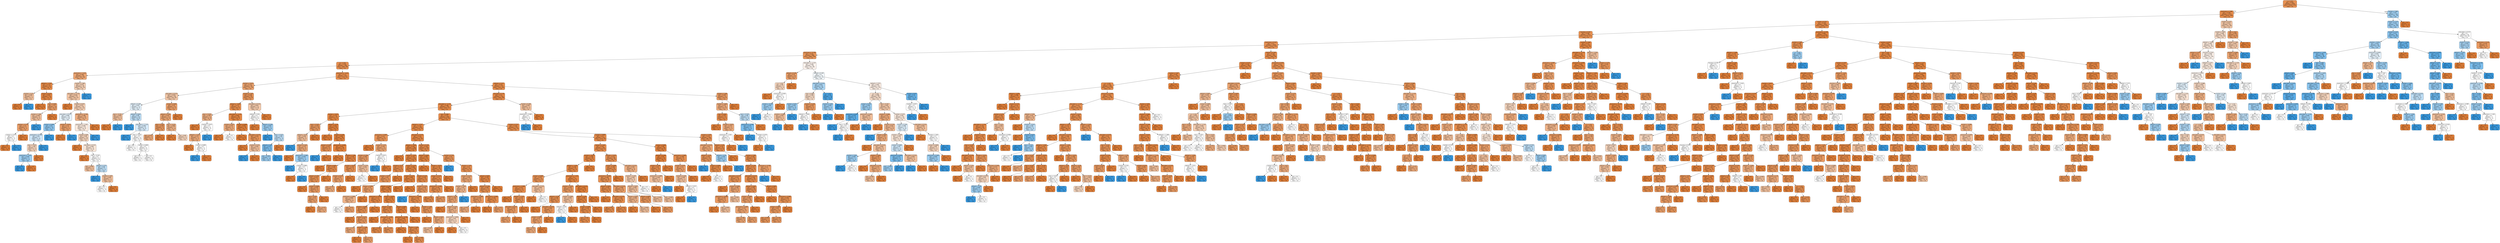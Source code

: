 digraph Tree {
node [shape=box, style="filled, rounded", color="black", fontname=helvetica] ;
edge [fontname=helvetica] ;
0 [label=<y &le; 1.523<br/>gini = 0.202<br/>samples = 3295<br/>value = [2920, 375]<br/>class = no>, fillcolor="#e89152"] ;
1 [label=<poutcome &le; 1.388<br/>gini = 0.169<br/>samples = 3175<br/>value = [2879, 296]<br/>class = no>, fillcolor="#e88e4d"] ;
0 -> 1 [labeldistance=2.5, labelangle=45, headlabel="True"] ;
2 [label=<month &le; 0.315<br/>gini = 0.158<br/>samples = 3093<br/>value = [2826, 267]<br/>class = no>, fillcolor="#e78d4c"] ;
1 -> 2 ;
3 [label=<housing &le; 0.767<br/>gini = 0.196<br/>samples = 1971<br/>value = [1754, 217]<br/>class = no>, fillcolor="#e89151"] ;
2 -> 3 ;
4 [label=<poutcome &le; 0.525<br/>gini = 0.21<br/>samples = 1649<br/>value = [1452, 197]<br/>class = no>, fillcolor="#e99254"] ;
3 -> 4 ;
5 [label=<poutcome &le; -0.338<br/>gini = 0.241<br/>samples = 986<br/>value = [848, 138]<br/>class = no>, fillcolor="#e99659"] ;
4 -> 5 ;
6 [label=<y &le; -1.122<br/>gini = 0.195<br/>samples = 904<br/>value = [805, 99]<br/>class = no>, fillcolor="#e89051"] ;
5 -> 6 ;
7 [label=<poutcome &le; -1.632<br/>gini = 0.346<br/>samples = 81<br/>value = [63, 18]<br/>class = no>, fillcolor="#eca572"] ;
6 -> 7 ;
8 [label=<default &le; -1.521<br/>gini = 0.133<br/>samples = 42<br/>value = [39, 3]<br/>class = no>, fillcolor="#e78b48"] ;
7 -> 8 ;
9 [label=<marital &le; -0.22<br/>gini = 0.444<br/>samples = 3<br/>value = [2, 1]<br/>class = no>, fillcolor="#f2c09c"] ;
8 -> 9 ;
10 [label=<gini = 0.0<br/>samples = 2<br/>value = [2, 0]<br/>class = no>, fillcolor="#e58139"] ;
9 -> 10 ;
11 [label=<gini = 0.0<br/>samples = 1<br/>value = [0, 1]<br/>class = yes>, fillcolor="#399de5"] ;
9 -> 11 ;
12 [label=<contact &le; 0.215<br/>gini = 0.097<br/>samples = 39<br/>value = [37, 2]<br/>class = no>, fillcolor="#e68844"] ;
8 -> 12 ;
13 [label=<gini = 0.0<br/>samples = 29<br/>value = [29, 0]<br/>class = no>, fillcolor="#e58139"] ;
12 -> 13 ;
14 [label=<loan &le; 0.408<br/>gini = 0.32<br/>samples = 10<br/>value = [8, 2]<br/>class = no>, fillcolor="#eca06a"] ;
12 -> 14 ;
15 [label=<marital &le; 1.168<br/>gini = 0.444<br/>samples = 6<br/>value = [4, 2]<br/>class = no>, fillcolor="#f2c09c"] ;
14 -> 15 ;
16 [label=<marital &le; -0.776<br/>gini = 0.32<br/>samples = 5<br/>value = [4, 1]<br/>class = no>, fillcolor="#eca06a"] ;
15 -> 16 ;
17 [label=<contact &le; 1.573<br/>gini = 0.5<br/>samples = 2<br/>value = [1, 1]<br/>class = no>, fillcolor="#ffffff"] ;
16 -> 17 ;
18 [label=<gini = 0.0<br/>samples = 1<br/>value = [1, 0]<br/>class = no>, fillcolor="#e58139"] ;
17 -> 18 ;
19 [label=<gini = 0.0<br/>samples = 1<br/>value = [0, 1]<br/>class = yes>, fillcolor="#399de5"] ;
17 -> 19 ;
20 [label=<gini = 0.0<br/>samples = 3<br/>value = [3, 0]<br/>class = no>, fillcolor="#e58139"] ;
16 -> 20 ;
21 [label=<gini = 0.0<br/>samples = 1<br/>value = [0, 1]<br/>class = yes>, fillcolor="#399de5"] ;
15 -> 21 ;
22 [label=<gini = 0.0<br/>samples = 4<br/>value = [4, 0]<br/>class = no>, fillcolor="#e58139"] ;
14 -> 22 ;
23 [label=<marital &le; 1.585<br/>gini = 0.473<br/>samples = 39<br/>value = [24, 15]<br/>class = no>, fillcolor="#f5d0b5"] ;
7 -> 23 ;
24 [label=<education &le; -1.114<br/>gini = 0.456<br/>samples = 37<br/>value = [24, 13]<br/>class = no>, fillcolor="#f3c5a4"] ;
23 -> 24 ;
25 [label=<gini = 0.0<br/>samples = 3<br/>value = [3, 0]<br/>class = no>, fillcolor="#e58139"] ;
24 -> 25 ;
26 [label=<marital &le; 0.474<br/>gini = 0.472<br/>samples = 34<br/>value = [21, 13]<br/>class = no>, fillcolor="#f5cfb4"] ;
24 -> 26 ;
27 [label=<education &le; 0.533<br/>gini = 0.498<br/>samples = 15<br/>value = [7, 8]<br/>class = yes>, fillcolor="#e6f3fc"] ;
26 -> 27 ;
28 [label=<contact &le; 0.894<br/>gini = 0.42<br/>samples = 10<br/>value = [3, 7]<br/>class = yes>, fillcolor="#8ec7f0"] ;
27 -> 28 ;
29 [label=<poutcome &le; -0.769<br/>gini = 0.49<br/>samples = 7<br/>value = [3, 4]<br/>class = yes>, fillcolor="#cee6f8"] ;
28 -> 29 ;
30 [label=<loan &le; -0.101<br/>gini = 0.48<br/>samples = 5<br/>value = [3, 2]<br/>class = no>, fillcolor="#f6d5bd"] ;
29 -> 30 ;
31 [label=<poutcome &le; -1.201<br/>gini = 0.444<br/>samples = 3<br/>value = [1, 2]<br/>class = yes>, fillcolor="#9ccef2"] ;
30 -> 31 ;
32 [label=<gini = 0.0<br/>samples = 2<br/>value = [0, 2]<br/>class = yes>, fillcolor="#399de5"] ;
31 -> 32 ;
33 [label=<gini = 0.0<br/>samples = 1<br/>value = [1, 0]<br/>class = no>, fillcolor="#e58139"] ;
31 -> 33 ;
34 [label=<gini = 0.0<br/>samples = 2<br/>value = [2, 0]<br/>class = no>, fillcolor="#e58139"] ;
30 -> 34 ;
35 [label=<gini = 0.0<br/>samples = 2<br/>value = [0, 2]<br/>class = yes>, fillcolor="#399de5"] ;
29 -> 35 ;
36 [label=<gini = 0.0<br/>samples = 3<br/>value = [0, 3]<br/>class = yes>, fillcolor="#399de5"] ;
28 -> 36 ;
37 [label=<marital &le; -0.915<br/>gini = 0.32<br/>samples = 5<br/>value = [4, 1]<br/>class = no>, fillcolor="#eca06a"] ;
27 -> 37 ;
38 [label=<gini = 0.0<br/>samples = 4<br/>value = [4, 0]<br/>class = no>, fillcolor="#e58139"] ;
37 -> 38 ;
39 [label=<gini = 0.0<br/>samples = 1<br/>value = [0, 1]<br/>class = yes>, fillcolor="#399de5"] ;
37 -> 39 ;
40 [label=<poutcome &le; -0.769<br/>gini = 0.388<br/>samples = 19<br/>value = [14, 5]<br/>class = no>, fillcolor="#eeae80"] ;
26 -> 40 ;
41 [label=<poutcome &le; -1.201<br/>gini = 0.496<br/>samples = 11<br/>value = [6, 5]<br/>class = no>, fillcolor="#fbeade"] ;
40 -> 41 ;
42 [label=<marital &le; 0.89<br/>gini = 0.48<br/>samples = 10<br/>value = [6, 4]<br/>class = no>, fillcolor="#f6d5bd"] ;
41 -> 42 ;
43 [label=<gini = 0.0<br/>samples = 1<br/>value = [1, 0]<br/>class = no>, fillcolor="#e58139"] ;
42 -> 43 ;
44 [label=<education &le; 0.533<br/>gini = 0.494<br/>samples = 9<br/>value = [5, 4]<br/>class = no>, fillcolor="#fae6d7"] ;
42 -> 44 ;
45 [label=<gini = 0.0<br/>samples = 1<br/>value = [1, 0]<br/>class = no>, fillcolor="#e58139"] ;
44 -> 45 ;
46 [label=<loan &le; -0.101<br/>gini = 0.5<br/>samples = 8<br/>value = [4, 4]<br/>class = no>, fillcolor="#ffffff"] ;
44 -> 46 ;
47 [label=<gini = 0.444<br/>samples = 3<br/>value = [2, 1]<br/>class = no>, fillcolor="#f2c09c"] ;
46 -> 47 ;
48 [label=<default &le; 1.273<br/>gini = 0.48<br/>samples = 5<br/>value = [2, 3]<br/>class = yes>, fillcolor="#bddef6"] ;
46 -> 48 ;
49 [label=<gini = 0.0<br/>samples = 2<br/>value = [0, 2]<br/>class = yes>, fillcolor="#399de5"] ;
48 -> 49 ;
50 [label=<marital &le; 1.307<br/>gini = 0.444<br/>samples = 3<br/>value = [2, 1]<br/>class = no>, fillcolor="#f2c09c"] ;
48 -> 50 ;
51 [label=<gini = 0.5<br/>samples = 2<br/>value = [1, 1]<br/>class = no>, fillcolor="#ffffff"] ;
50 -> 51 ;
52 [label=<gini = 0.0<br/>samples = 1<br/>value = [1, 0]<br/>class = no>, fillcolor="#e58139"] ;
50 -> 52 ;
53 [label=<gini = 0.0<br/>samples = 1<br/>value = [0, 1]<br/>class = yes>, fillcolor="#399de5"] ;
41 -> 53 ;
54 [label=<gini = 0.0<br/>samples = 8<br/>value = [8, 0]<br/>class = no>, fillcolor="#e58139"] ;
40 -> 54 ;
55 [label=<gini = 0.0<br/>samples = 2<br/>value = [0, 2]<br/>class = yes>, fillcolor="#399de5"] ;
23 -> 55 ;
56 [label=<poutcome &le; -1.632<br/>gini = 0.177<br/>samples = 823<br/>value = [742, 81]<br/>class = no>, fillcolor="#e88f4f"] ;
6 -> 56 ;
57 [label=<marital &le; -0.915<br/>gini = 0.333<br/>samples = 90<br/>value = [71, 19]<br/>class = no>, fillcolor="#eca36e"] ;
56 -> 57 ;
58 [label=<education &le; 0.533<br/>gini = 0.459<br/>samples = 28<br/>value = [18, 10]<br/>class = no>, fillcolor="#f3c7a7"] ;
57 -> 58 ;
59 [label=<default &le; 0.109<br/>gini = 0.497<br/>samples = 13<br/>value = [6, 7]<br/>class = yes>, fillcolor="#e3f1fb"] ;
58 -> 59 ;
60 [label=<loan &le; -0.101<br/>gini = 0.444<br/>samples = 3<br/>value = [2, 1]<br/>class = no>, fillcolor="#f2c09c"] ;
59 -> 60 ;
61 [label=<gini = 0.0<br/>samples = 2<br/>value = [2, 0]<br/>class = no>, fillcolor="#e58139"] ;
60 -> 61 ;
62 [label=<gini = 0.0<br/>samples = 1<br/>value = [0, 1]<br/>class = yes>, fillcolor="#399de5"] ;
60 -> 62 ;
63 [label=<default &le; 0.807<br/>gini = 0.48<br/>samples = 10<br/>value = [4, 6]<br/>class = yes>, fillcolor="#bddef6"] ;
59 -> 63 ;
64 [label=<gini = 0.0<br/>samples = 1<br/>value = [0, 1]<br/>class = yes>, fillcolor="#399de5"] ;
63 -> 64 ;
65 [label=<education &le; -1.114<br/>gini = 0.494<br/>samples = 9<br/>value = [4, 5]<br/>class = yes>, fillcolor="#d7ebfa"] ;
63 -> 65 ;
66 [label=<gini = 0.0<br/>samples = 1<br/>value = [0, 1]<br/>class = yes>, fillcolor="#399de5"] ;
65 -> 66 ;
67 [label=<loan &le; -0.101<br/>gini = 0.5<br/>samples = 8<br/>value = [4, 4]<br/>class = no>, fillcolor="#ffffff"] ;
65 -> 67 ;
68 [label=<gini = 0.5<br/>samples = 2<br/>value = [1, 1]<br/>class = no>, fillcolor="#ffffff"] ;
67 -> 68 ;
69 [label=<contact &le; 0.894<br/>gini = 0.5<br/>samples = 6<br/>value = [3, 3]<br/>class = no>, fillcolor="#ffffff"] ;
67 -> 69 ;
70 [label=<gini = 0.5<br/>samples = 2<br/>value = [1, 1]<br/>class = no>, fillcolor="#ffffff"] ;
69 -> 70 ;
71 [label=<gini = 0.5<br/>samples = 4<br/>value = [2, 2]<br/>class = no>, fillcolor="#ffffff"] ;
69 -> 71 ;
72 [label=<contact &le; 0.894<br/>gini = 0.32<br/>samples = 15<br/>value = [12, 3]<br/>class = no>, fillcolor="#eca06a"] ;
58 -> 72 ;
73 [label=<default &le; 0.342<br/>gini = 0.355<br/>samples = 13<br/>value = [10, 3]<br/>class = no>, fillcolor="#eda774"] ;
72 -> 73 ;
74 [label=<loan &le; -0.101<br/>gini = 0.278<br/>samples = 6<br/>value = [5, 1]<br/>class = no>, fillcolor="#ea9a61"] ;
73 -> 74 ;
75 [label=<gini = 0.375<br/>samples = 4<br/>value = [3, 1]<br/>class = no>, fillcolor="#eeab7b"] ;
74 -> 75 ;
76 [label=<gini = 0.0<br/>samples = 2<br/>value = [2, 0]<br/>class = no>, fillcolor="#e58139"] ;
74 -> 76 ;
77 [label=<loan &le; -0.101<br/>gini = 0.408<br/>samples = 7<br/>value = [5, 2]<br/>class = no>, fillcolor="#efb388"] ;
73 -> 77 ;
78 [label=<gini = 0.0<br/>samples = 2<br/>value = [2, 0]<br/>class = no>, fillcolor="#e58139"] ;
77 -> 78 ;
79 [label=<gini = 0.48<br/>samples = 5<br/>value = [3, 2]<br/>class = no>, fillcolor="#f6d5bd"] ;
77 -> 79 ;
80 [label=<gini = 0.0<br/>samples = 2<br/>value = [2, 0]<br/>class = no>, fillcolor="#e58139"] ;
72 -> 80 ;
81 [label=<marital &le; 1.307<br/>gini = 0.248<br/>samples = 62<br/>value = [53, 9]<br/>class = no>, fillcolor="#e9965b"] ;
57 -> 81 ;
82 [label=<default &le; -1.056<br/>gini = 0.177<br/>samples = 51<br/>value = [46, 5]<br/>class = no>, fillcolor="#e88f4f"] ;
81 -> 82 ;
83 [label=<loan &le; -0.101<br/>gini = 0.397<br/>samples = 11<br/>value = [8, 3]<br/>class = no>, fillcolor="#efb083"] ;
82 -> 83 ;
84 [label=<gini = 0.0<br/>samples = 5<br/>value = [5, 0]<br/>class = no>, fillcolor="#e58139"] ;
83 -> 84 ;
85 [label=<marital &le; -0.637<br/>gini = 0.5<br/>samples = 6<br/>value = [3, 3]<br/>class = no>, fillcolor="#ffffff"] ;
83 -> 85 ;
86 [label=<default &le; -1.521<br/>gini = 0.375<br/>samples = 4<br/>value = [3, 1]<br/>class = no>, fillcolor="#eeab7b"] ;
85 -> 86 ;
87 [label=<gini = 0.0<br/>samples = 2<br/>value = [2, 0]<br/>class = no>, fillcolor="#e58139"] ;
86 -> 87 ;
88 [label=<contact &le; 0.894<br/>gini = 0.5<br/>samples = 2<br/>value = [1, 1]<br/>class = no>, fillcolor="#ffffff"] ;
86 -> 88 ;
89 [label=<gini = 0.0<br/>samples = 1<br/>value = [0, 1]<br/>class = yes>, fillcolor="#399de5"] ;
88 -> 89 ;
90 [label=<gini = 0.0<br/>samples = 1<br/>value = [1, 0]<br/>class = no>, fillcolor="#e58139"] ;
88 -> 90 ;
91 [label=<gini = 0.0<br/>samples = 2<br/>value = [0, 2]<br/>class = yes>, fillcolor="#399de5"] ;
85 -> 91 ;
92 [label=<education &le; -1.114<br/>gini = 0.095<br/>samples = 40<br/>value = [38, 2]<br/>class = no>, fillcolor="#e68843"] ;
82 -> 92 ;
93 [label=<marital &le; 0.057<br/>gini = 0.375<br/>samples = 4<br/>value = [3, 1]<br/>class = no>, fillcolor="#eeab7b"] ;
92 -> 93 ;
94 [label=<gini = 0.0<br/>samples = 2<br/>value = [2, 0]<br/>class = no>, fillcolor="#e58139"] ;
93 -> 94 ;
95 [label=<gini = 0.5<br/>samples = 2<br/>value = [1, 1]<br/>class = no>, fillcolor="#ffffff"] ;
93 -> 95 ;
96 [label=<contact &le; 0.894<br/>gini = 0.054<br/>samples = 36<br/>value = [35, 1]<br/>class = no>, fillcolor="#e6853f"] ;
92 -> 96 ;
97 [label=<gini = 0.0<br/>samples = 29<br/>value = [29, 0]<br/>class = no>, fillcolor="#e58139"] ;
96 -> 97 ;
98 [label=<education &le; 0.533<br/>gini = 0.245<br/>samples = 7<br/>value = [6, 1]<br/>class = no>, fillcolor="#e9965a"] ;
96 -> 98 ;
99 [label=<gini = 0.0<br/>samples = 4<br/>value = [4, 0]<br/>class = no>, fillcolor="#e58139"] ;
98 -> 99 ;
100 [label=<marital &le; 0.474<br/>gini = 0.444<br/>samples = 3<br/>value = [2, 1]<br/>class = no>, fillcolor="#f2c09c"] ;
98 -> 100 ;
101 [label=<gini = 0.0<br/>samples = 1<br/>value = [0, 1]<br/>class = yes>, fillcolor="#399de5"] ;
100 -> 101 ;
102 [label=<gini = 0.0<br/>samples = 2<br/>value = [2, 0]<br/>class = no>, fillcolor="#e58139"] ;
100 -> 102 ;
103 [label=<education &le; 0.533<br/>gini = 0.463<br/>samples = 11<br/>value = [7, 4]<br/>class = no>, fillcolor="#f4c9aa"] ;
81 -> 103 ;
104 [label=<default &le; -0.59<br/>gini = 0.5<br/>samples = 8<br/>value = [4, 4]<br/>class = no>, fillcolor="#ffffff"] ;
103 -> 104 ;
105 [label=<gini = 0.0<br/>samples = 2<br/>value = [2, 0]<br/>class = no>, fillcolor="#e58139"] ;
104 -> 105 ;
106 [label=<default &le; 0.109<br/>gini = 0.444<br/>samples = 6<br/>value = [2, 4]<br/>class = yes>, fillcolor="#9ccef2"] ;
104 -> 106 ;
107 [label=<gini = 0.0<br/>samples = 1<br/>value = [0, 1]<br/>class = yes>, fillcolor="#399de5"] ;
106 -> 107 ;
108 [label=<loan &le; -0.101<br/>gini = 0.48<br/>samples = 5<br/>value = [2, 3]<br/>class = yes>, fillcolor="#bddef6"] ;
106 -> 108 ;
109 [label=<default &le; 1.04<br/>gini = 0.375<br/>samples = 4<br/>value = [1, 3]<br/>class = yes>, fillcolor="#7bbeee"] ;
108 -> 109 ;
110 [label=<gini = 0.444<br/>samples = 3<br/>value = [1, 2]<br/>class = yes>, fillcolor="#9ccef2"] ;
109 -> 110 ;
111 [label=<gini = 0.0<br/>samples = 1<br/>value = [0, 1]<br/>class = yes>, fillcolor="#399de5"] ;
109 -> 111 ;
112 [label=<gini = 0.0<br/>samples = 1<br/>value = [1, 0]<br/>class = no>, fillcolor="#e58139"] ;
108 -> 112 ;
113 [label=<gini = 0.0<br/>samples = 3<br/>value = [3, 0]<br/>class = no>, fillcolor="#e58139"] ;
103 -> 113 ;
114 [label=<default &le; 1.273<br/>gini = 0.155<br/>samples = 733<br/>value = [671, 62]<br/>class = no>, fillcolor="#e78d4b"] ;
56 -> 114 ;
115 [label=<education &le; 2.18<br/>gini = 0.15<br/>samples = 710<br/>value = [652, 58]<br/>class = no>, fillcolor="#e78c4b"] ;
114 -> 115 ;
116 [label=<education &le; -1.114<br/>gini = 0.148<br/>samples = 707<br/>value = [650, 57]<br/>class = no>, fillcolor="#e78c4a"] ;
115 -> 116 ;
117 [label=<marital &le; -0.915<br/>gini = 0.119<br/>samples = 79<br/>value = [74, 5]<br/>class = no>, fillcolor="#e78a46"] ;
116 -> 117 ;
118 [label=<loan &le; -0.101<br/>gini = 0.278<br/>samples = 18<br/>value = [15, 3]<br/>class = no>, fillcolor="#ea9a61"] ;
117 -> 118 ;
119 [label=<default &le; -0.59<br/>gini = 0.444<br/>samples = 9<br/>value = [6, 3]<br/>class = no>, fillcolor="#f2c09c"] ;
118 -> 119 ;
120 [label=<gini = 0.0<br/>samples = 1<br/>value = [0, 1]<br/>class = yes>, fillcolor="#399de5"] ;
119 -> 120 ;
121 [label=<default &le; 0.342<br/>gini = 0.375<br/>samples = 8<br/>value = [6, 2]<br/>class = no>, fillcolor="#eeab7b"] ;
119 -> 121 ;
122 [label=<gini = 0.0<br/>samples = 5<br/>value = [5, 0]<br/>class = no>, fillcolor="#e58139"] ;
121 -> 122 ;
123 [label=<poutcome &le; -0.985<br/>gini = 0.444<br/>samples = 3<br/>value = [1, 2]<br/>class = yes>, fillcolor="#9ccef2"] ;
121 -> 123 ;
124 [label=<gini = 0.0<br/>samples = 1<br/>value = [0, 1]<br/>class = yes>, fillcolor="#399de5"] ;
123 -> 124 ;
125 [label=<contact &le; 0.894<br/>gini = 0.5<br/>samples = 2<br/>value = [1, 1]<br/>class = no>, fillcolor="#ffffff"] ;
123 -> 125 ;
126 [label=<gini = 0.0<br/>samples = 1<br/>value = [1, 0]<br/>class = no>, fillcolor="#e58139"] ;
125 -> 126 ;
127 [label=<gini = 0.0<br/>samples = 1<br/>value = [0, 1]<br/>class = yes>, fillcolor="#399de5"] ;
125 -> 127 ;
128 [label=<gini = 0.0<br/>samples = 9<br/>value = [9, 0]<br/>class = no>, fillcolor="#e58139"] ;
118 -> 128 ;
129 [label=<default &le; -0.59<br/>gini = 0.063<br/>samples = 61<br/>value = [59, 2]<br/>class = no>, fillcolor="#e68540"] ;
117 -> 129 ;
130 [label=<gini = 0.0<br/>samples = 15<br/>value = [15, 0]<br/>class = no>, fillcolor="#e58139"] ;
129 -> 130 ;
131 [label=<marital &le; 0.196<br/>gini = 0.083<br/>samples = 46<br/>value = [44, 2]<br/>class = no>, fillcolor="#e68742"] ;
129 -> 131 ;
132 [label=<default &le; 0.109<br/>gini = 0.219<br/>samples = 8<br/>value = [7, 1]<br/>class = no>, fillcolor="#e99355"] ;
131 -> 132 ;
133 [label=<gini = 0.0<br/>samples = 1<br/>value = [0, 1]<br/>class = yes>, fillcolor="#399de5"] ;
132 -> 133 ;
134 [label=<gini = 0.0<br/>samples = 7<br/>value = [7, 0]<br/>class = no>, fillcolor="#e58139"] ;
132 -> 134 ;
135 [label=<poutcome &le; -0.985<br/>gini = 0.051<br/>samples = 38<br/>value = [37, 1]<br/>class = no>, fillcolor="#e6843e"] ;
131 -> 135 ;
136 [label=<gini = 0.0<br/>samples = 20<br/>value = [20, 0]<br/>class = no>, fillcolor="#e58139"] ;
135 -> 136 ;
137 [label=<marital &le; 1.168<br/>gini = 0.105<br/>samples = 18<br/>value = [17, 1]<br/>class = no>, fillcolor="#e78845"] ;
135 -> 137 ;
138 [label=<gini = 0.0<br/>samples = 7<br/>value = [7, 0]<br/>class = no>, fillcolor="#e58139"] ;
137 -> 138 ;
139 [label=<default &le; 0.807<br/>gini = 0.165<br/>samples = 11<br/>value = [10, 1]<br/>class = no>, fillcolor="#e88e4d"] ;
137 -> 139 ;
140 [label=<default &le; 0.109<br/>gini = 0.219<br/>samples = 8<br/>value = [7, 1]<br/>class = no>, fillcolor="#e99355"] ;
139 -> 140 ;
141 [label=<gini = 0.0<br/>samples = 2<br/>value = [2, 0]<br/>class = no>, fillcolor="#e58139"] ;
140 -> 141 ;
142 [label=<contact &le; 0.894<br/>gini = 0.278<br/>samples = 6<br/>value = [5, 1]<br/>class = no>, fillcolor="#ea9a61"] ;
140 -> 142 ;
143 [label=<loan &le; -0.101<br/>gini = 0.32<br/>samples = 5<br/>value = [4, 1]<br/>class = no>, fillcolor="#eca06a"] ;
142 -> 143 ;
144 [label=<gini = 0.0<br/>samples = 1<br/>value = [1, 0]<br/>class = no>, fillcolor="#e58139"] ;
143 -> 144 ;
145 [label=<gini = 0.375<br/>samples = 4<br/>value = [3, 1]<br/>class = no>, fillcolor="#eeab7b"] ;
143 -> 145 ;
146 [label=<gini = 0.0<br/>samples = 1<br/>value = [1, 0]<br/>class = no>, fillcolor="#e58139"] ;
142 -> 146 ;
147 [label=<gini = 0.0<br/>samples = 3<br/>value = [3, 0]<br/>class = no>, fillcolor="#e58139"] ;
139 -> 147 ;
148 [label=<loan &le; 0.408<br/>gini = 0.152<br/>samples = 628<br/>value = [576, 52]<br/>class = no>, fillcolor="#e78c4b"] ;
116 -> 148 ;
149 [label=<default &le; -1.521<br/>gini = 0.132<br/>samples = 295<br/>value = [274, 21]<br/>class = no>, fillcolor="#e78b48"] ;
148 -> 149 ;
150 [label=<poutcome &le; -0.985<br/>gini = 0.227<br/>samples = 23<br/>value = [20, 3]<br/>class = no>, fillcolor="#e99457"] ;
149 -> 150 ;
151 [label=<gini = 0.0<br/>samples = 10<br/>value = [10, 0]<br/>class = no>, fillcolor="#e58139"] ;
150 -> 151 ;
152 [label=<contact &le; 1.573<br/>gini = 0.355<br/>samples = 13<br/>value = [10, 3]<br/>class = no>, fillcolor="#eda774"] ;
150 -> 152 ;
153 [label=<marital &le; 0.196<br/>gini = 0.298<br/>samples = 11<br/>value = [9, 2]<br/>class = no>, fillcolor="#eb9d65"] ;
152 -> 153 ;
154 [label=<marital &le; -0.637<br/>gini = 0.219<br/>samples = 8<br/>value = [7, 1]<br/>class = no>, fillcolor="#e99355"] ;
153 -> 154 ;
155 [label=<contact &le; 0.215<br/>gini = 0.32<br/>samples = 5<br/>value = [4, 1]<br/>class = no>, fillcolor="#eca06a"] ;
154 -> 155 ;
156 [label=<gini = 0.375<br/>samples = 4<br/>value = [3, 1]<br/>class = no>, fillcolor="#eeab7b"] ;
155 -> 156 ;
157 [label=<gini = 0.0<br/>samples = 1<br/>value = [1, 0]<br/>class = no>, fillcolor="#e58139"] ;
155 -> 157 ;
158 [label=<gini = 0.0<br/>samples = 3<br/>value = [3, 0]<br/>class = no>, fillcolor="#e58139"] ;
154 -> 158 ;
159 [label=<marital &le; 0.474<br/>gini = 0.444<br/>samples = 3<br/>value = [2, 1]<br/>class = no>, fillcolor="#f2c09c"] ;
153 -> 159 ;
160 [label=<gini = 0.5<br/>samples = 2<br/>value = [1, 1]<br/>class = no>, fillcolor="#ffffff"] ;
159 -> 160 ;
161 [label=<gini = 0.0<br/>samples = 1<br/>value = [1, 0]<br/>class = no>, fillcolor="#e58139"] ;
159 -> 161 ;
162 [label=<marital &le; 0.613<br/>gini = 0.5<br/>samples = 2<br/>value = [1, 1]<br/>class = no>, fillcolor="#ffffff"] ;
152 -> 162 ;
163 [label=<gini = 0.0<br/>samples = 1<br/>value = [0, 1]<br/>class = yes>, fillcolor="#399de5"] ;
162 -> 163 ;
164 [label=<gini = 0.0<br/>samples = 1<br/>value = [1, 0]<br/>class = no>, fillcolor="#e58139"] ;
162 -> 164 ;
165 [label=<education &le; 0.533<br/>gini = 0.124<br/>samples = 272<br/>value = [254, 18]<br/>class = no>, fillcolor="#e78a47"] ;
149 -> 165 ;
166 [label=<default &le; -1.056<br/>gini = 0.101<br/>samples = 168<br/>value = [159, 9]<br/>class = no>, fillcolor="#e68844"] ;
165 -> 166 ;
167 [label=<gini = 0.0<br/>samples = 9<br/>value = [9, 0]<br/>class = no>, fillcolor="#e58139"] ;
166 -> 167 ;
168 [label=<default &le; -0.59<br/>gini = 0.107<br/>samples = 159<br/>value = [150, 9]<br/>class = no>, fillcolor="#e78945"] ;
166 -> 168 ;
169 [label=<marital &le; -0.22<br/>gini = 0.172<br/>samples = 21<br/>value = [19, 2]<br/>class = no>, fillcolor="#e88e4e"] ;
168 -> 169 ;
170 [label=<marital &le; -0.915<br/>gini = 0.26<br/>samples = 13<br/>value = [11, 2]<br/>class = no>, fillcolor="#ea985d"] ;
169 -> 170 ;
171 [label=<gini = 0.0<br/>samples = 3<br/>value = [3, 0]<br/>class = no>, fillcolor="#e58139"] ;
170 -> 171 ;
172 [label=<contact &le; 0.894<br/>gini = 0.32<br/>samples = 10<br/>value = [8, 2]<br/>class = no>, fillcolor="#eca06a"] ;
170 -> 172 ;
173 [label=<poutcome &le; -0.985<br/>gini = 0.408<br/>samples = 7<br/>value = [5, 2]<br/>class = no>, fillcolor="#efb388"] ;
172 -> 173 ;
174 [label=<gini = 0.5<br/>samples = 2<br/>value = [1, 1]<br/>class = no>, fillcolor="#ffffff"] ;
173 -> 174 ;
175 [label=<gini = 0.32<br/>samples = 5<br/>value = [4, 1]<br/>class = no>, fillcolor="#eca06a"] ;
173 -> 175 ;
176 [label=<gini = 0.0<br/>samples = 3<br/>value = [3, 0]<br/>class = no>, fillcolor="#e58139"] ;
172 -> 176 ;
177 [label=<gini = 0.0<br/>samples = 8<br/>value = [8, 0]<br/>class = no>, fillcolor="#e58139"] ;
169 -> 177 ;
178 [label=<contact &le; 1.573<br/>gini = 0.096<br/>samples = 138<br/>value = [131, 7]<br/>class = no>, fillcolor="#e68844"] ;
168 -> 178 ;
179 [label=<contact &le; 0.215<br/>gini = 0.083<br/>samples = 115<br/>value = [110, 5]<br/>class = no>, fillcolor="#e68742"] ;
178 -> 179 ;
180 [label=<default &le; 0.109<br/>gini = 0.088<br/>samples = 108<br/>value = [103, 5]<br/>class = no>, fillcolor="#e68743"] ;
179 -> 180 ;
181 [label=<poutcome &le; -0.985<br/>gini = 0.117<br/>samples = 32<br/>value = [30, 2]<br/>class = no>, fillcolor="#e78946"] ;
180 -> 181 ;
182 [label=<marital &le; -0.498<br/>gini = 0.208<br/>samples = 17<br/>value = [15, 2]<br/>class = no>, fillcolor="#e89253"] ;
181 -> 182 ;
183 [label=<gini = 0.0<br/>samples = 5<br/>value = [5, 0]<br/>class = no>, fillcolor="#e58139"] ;
182 -> 183 ;
184 [label=<marital &le; 0.474<br/>gini = 0.278<br/>samples = 12<br/>value = [10, 2]<br/>class = no>, fillcolor="#ea9a61"] ;
182 -> 184 ;
185 [label=<gini = 0.375<br/>samples = 4<br/>value = [3, 1]<br/>class = no>, fillcolor="#eeab7b"] ;
184 -> 185 ;
186 [label=<marital &le; 1.168<br/>gini = 0.219<br/>samples = 8<br/>value = [7, 1]<br/>class = no>, fillcolor="#e99355"] ;
184 -> 186 ;
187 [label=<gini = 0.0<br/>samples = 3<br/>value = [3, 0]<br/>class = no>, fillcolor="#e58139"] ;
186 -> 187 ;
188 [label=<gini = 0.32<br/>samples = 5<br/>value = [4, 1]<br/>class = no>, fillcolor="#eca06a"] ;
186 -> 188 ;
189 [label=<gini = 0.0<br/>samples = 15<br/>value = [15, 0]<br/>class = no>, fillcolor="#e58139"] ;
181 -> 189 ;
190 [label=<marital &le; -0.915<br/>gini = 0.076<br/>samples = 76<br/>value = [73, 3]<br/>class = no>, fillcolor="#e68641"] ;
180 -> 190 ;
191 [label=<default &le; 0.807<br/>gini = 0.159<br/>samples = 23<br/>value = [21, 2]<br/>class = no>, fillcolor="#e78d4c"] ;
190 -> 191 ;
192 [label=<gini = 0.0<br/>samples = 3<br/>value = [3, 0]<br/>class = no>, fillcolor="#e58139"] ;
191 -> 192 ;
193 [label=<poutcome &le; -0.985<br/>gini = 0.18<br/>samples = 20<br/>value = [18, 2]<br/>class = no>, fillcolor="#e88f4f"] ;
191 -> 193 ;
194 [label=<gini = 0.142<br/>samples = 13<br/>value = [12, 1]<br/>class = no>, fillcolor="#e78c49"] ;
193 -> 194 ;
195 [label=<gini = 0.245<br/>samples = 7<br/>value = [6, 1]<br/>class = no>, fillcolor="#e9965a"] ;
193 -> 195 ;
196 [label=<default &le; 0.807<br/>gini = 0.037<br/>samples = 53<br/>value = [52, 1]<br/>class = no>, fillcolor="#e6833d"] ;
190 -> 196 ;
197 [label=<poutcome &le; -0.769<br/>gini = 0.091<br/>samples = 21<br/>value = [20, 1]<br/>class = no>, fillcolor="#e68743"] ;
196 -> 197 ;
198 [label=<gini = 0.0<br/>samples = 10<br/>value = [10, 0]<br/>class = no>, fillcolor="#e58139"] ;
197 -> 198 ;
199 [label=<marital &le; 1.029<br/>gini = 0.165<br/>samples = 11<br/>value = [10, 1]<br/>class = no>, fillcolor="#e88e4d"] ;
197 -> 199 ;
200 [label=<gini = 0.0<br/>samples = 2<br/>value = [2, 0]<br/>class = no>, fillcolor="#e58139"] ;
199 -> 200 ;
201 [label=<gini = 0.198<br/>samples = 9<br/>value = [8, 1]<br/>class = no>, fillcolor="#e89152"] ;
199 -> 201 ;
202 [label=<gini = 0.0<br/>samples = 32<br/>value = [32, 0]<br/>class = no>, fillcolor="#e58139"] ;
196 -> 202 ;
203 [label=<gini = 0.0<br/>samples = 7<br/>value = [7, 0]<br/>class = no>, fillcolor="#e58139"] ;
179 -> 203 ;
204 [label=<marital &le; 0.335<br/>gini = 0.159<br/>samples = 23<br/>value = [21, 2]<br/>class = no>, fillcolor="#e78d4c"] ;
178 -> 204 ;
205 [label=<gini = 0.0<br/>samples = 11<br/>value = [11, 0]<br/>class = no>, fillcolor="#e58139"] ;
204 -> 205 ;
206 [label=<marital &le; 0.752<br/>gini = 0.278<br/>samples = 12<br/>value = [10, 2]<br/>class = no>, fillcolor="#ea9a61"] ;
204 -> 206 ;
207 [label=<gini = 0.0<br/>samples = 1<br/>value = [0, 1]<br/>class = yes>, fillcolor="#399de5"] ;
206 -> 207 ;
208 [label=<poutcome &le; -0.985<br/>gini = 0.165<br/>samples = 11<br/>value = [10, 1]<br/>class = no>, fillcolor="#e88e4d"] ;
206 -> 208 ;
209 [label=<gini = 0.0<br/>samples = 4<br/>value = [4, 0]<br/>class = no>, fillcolor="#e58139"] ;
208 -> 209 ;
210 [label=<marital &le; 1.168<br/>gini = 0.245<br/>samples = 7<br/>value = [6, 1]<br/>class = no>, fillcolor="#e9965a"] ;
208 -> 210 ;
211 [label=<gini = 0.0<br/>samples = 3<br/>value = [3, 0]<br/>class = no>, fillcolor="#e58139"] ;
210 -> 211 ;
212 [label=<default &le; 0.807<br/>gini = 0.375<br/>samples = 4<br/>value = [3, 1]<br/>class = no>, fillcolor="#eeab7b"] ;
210 -> 212 ;
213 [label=<gini = 0.444<br/>samples = 3<br/>value = [2, 1]<br/>class = no>, fillcolor="#f2c09c"] ;
212 -> 213 ;
214 [label=<gini = 0.0<br/>samples = 1<br/>value = [1, 0]<br/>class = no>, fillcolor="#e58139"] ;
212 -> 214 ;
215 [label=<marital &le; 0.335<br/>gini = 0.158<br/>samples = 104<br/>value = [95, 9]<br/>class = no>, fillcolor="#e78d4c"] ;
165 -> 215 ;
216 [label=<default &le; 0.807<br/>gini = 0.094<br/>samples = 61<br/>value = [58, 3]<br/>class = no>, fillcolor="#e68843"] ;
215 -> 216 ;
217 [label=<gini = 0.0<br/>samples = 21<br/>value = [21, 0]<br/>class = no>, fillcolor="#e58139"] ;
216 -> 217 ;
218 [label=<marital &le; -0.915<br/>gini = 0.139<br/>samples = 40<br/>value = [37, 3]<br/>class = no>, fillcolor="#e78b49"] ;
216 -> 218 ;
219 [label=<contact &le; 0.215<br/>gini = 0.17<br/>samples = 32<br/>value = [29, 3]<br/>class = no>, fillcolor="#e88e4d"] ;
218 -> 219 ;
220 [label=<poutcome &le; -0.985<br/>gini = 0.191<br/>samples = 28<br/>value = [25, 3]<br/>class = no>, fillcolor="#e89051"] ;
219 -> 220 ;
221 [label=<gini = 0.165<br/>samples = 22<br/>value = [20, 2]<br/>class = no>, fillcolor="#e88e4d"] ;
220 -> 221 ;
222 [label=<gini = 0.278<br/>samples = 6<br/>value = [5, 1]<br/>class = no>, fillcolor="#ea9a61"] ;
220 -> 222 ;
223 [label=<gini = 0.0<br/>samples = 4<br/>value = [4, 0]<br/>class = no>, fillcolor="#e58139"] ;
219 -> 223 ;
224 [label=<gini = 0.0<br/>samples = 8<br/>value = [8, 0]<br/>class = no>, fillcolor="#e58139"] ;
218 -> 224 ;
225 [label=<marital &le; 0.752<br/>gini = 0.24<br/>samples = 43<br/>value = [37, 6]<br/>class = no>, fillcolor="#e99559"] ;
215 -> 225 ;
226 [label=<gini = 0.0<br/>samples = 1<br/>value = [0, 1]<br/>class = yes>, fillcolor="#399de5"] ;
225 -> 226 ;
227 [label=<marital &le; 1.307<br/>gini = 0.21<br/>samples = 42<br/>value = [37, 5]<br/>class = no>, fillcolor="#e99254"] ;
225 -> 227 ;
228 [label=<contact &le; 0.215<br/>gini = 0.355<br/>samples = 13<br/>value = [10, 3]<br/>class = no>, fillcolor="#eda774"] ;
227 -> 228 ;
229 [label=<marital &le; 1.029<br/>gini = 0.42<br/>samples = 10<br/>value = [7, 3]<br/>class = no>, fillcolor="#f0b78e"] ;
228 -> 229 ;
230 [label=<default &le; -0.59<br/>gini = 0.346<br/>samples = 9<br/>value = [7, 2]<br/>class = no>, fillcolor="#eca572"] ;
229 -> 230 ;
231 [label=<gini = 0.0<br/>samples = 2<br/>value = [2, 0]<br/>class = no>, fillcolor="#e58139"] ;
230 -> 231 ;
232 [label=<default &le; 0.342<br/>gini = 0.408<br/>samples = 7<br/>value = [5, 2]<br/>class = no>, fillcolor="#efb388"] ;
230 -> 232 ;
233 [label=<poutcome &le; -0.985<br/>gini = 0.48<br/>samples = 5<br/>value = [3, 2]<br/>class = no>, fillcolor="#f6d5bd"] ;
232 -> 233 ;
234 [label=<gini = 0.0<br/>samples = 1<br/>value = [1, 0]<br/>class = no>, fillcolor="#e58139"] ;
233 -> 234 ;
235 [label=<gini = 0.5<br/>samples = 4<br/>value = [2, 2]<br/>class = no>, fillcolor="#ffffff"] ;
233 -> 235 ;
236 [label=<gini = 0.0<br/>samples = 2<br/>value = [2, 0]<br/>class = no>, fillcolor="#e58139"] ;
232 -> 236 ;
237 [label=<gini = 0.0<br/>samples = 1<br/>value = [0, 1]<br/>class = yes>, fillcolor="#399de5"] ;
229 -> 237 ;
238 [label=<gini = 0.0<br/>samples = 3<br/>value = [3, 0]<br/>class = no>, fillcolor="#e58139"] ;
228 -> 238 ;
239 [label=<default &le; 0.807<br/>gini = 0.128<br/>samples = 29<br/>value = [27, 2]<br/>class = no>, fillcolor="#e78a48"] ;
227 -> 239 ;
240 [label=<default &le; 0.109<br/>gini = 0.208<br/>samples = 17<br/>value = [15, 2]<br/>class = no>, fillcolor="#e89253"] ;
239 -> 240 ;
241 [label=<poutcome &le; -0.985<br/>gini = 0.278<br/>samples = 6<br/>value = [5, 1]<br/>class = no>, fillcolor="#ea9a61"] ;
240 -> 241 ;
242 [label=<gini = 0.375<br/>samples = 4<br/>value = [3, 1]<br/>class = no>, fillcolor="#eeab7b"] ;
241 -> 242 ;
243 [label=<gini = 0.0<br/>samples = 2<br/>value = [2, 0]<br/>class = no>, fillcolor="#e58139"] ;
241 -> 243 ;
244 [label=<poutcome &le; -0.985<br/>gini = 0.165<br/>samples = 11<br/>value = [10, 1]<br/>class = no>, fillcolor="#e88e4d"] ;
240 -> 244 ;
245 [label=<gini = 0.0<br/>samples = 6<br/>value = [6, 0]<br/>class = no>, fillcolor="#e58139"] ;
244 -> 245 ;
246 [label=<gini = 0.32<br/>samples = 5<br/>value = [4, 1]<br/>class = no>, fillcolor="#eca06a"] ;
244 -> 246 ;
247 [label=<gini = 0.0<br/>samples = 12<br/>value = [12, 0]<br/>class = no>, fillcolor="#e58139"] ;
239 -> 247 ;
248 [label=<marital &le; 0.752<br/>gini = 0.169<br/>samples = 333<br/>value = [302, 31]<br/>class = no>, fillcolor="#e88e4d"] ;
148 -> 248 ;
249 [label=<marital &le; -0.082<br/>gini = 0.15<br/>samples = 233<br/>value = [214, 19]<br/>class = no>, fillcolor="#e78c4b"] ;
248 -> 249 ;
250 [label=<default &le; 0.109<br/>gini = 0.167<br/>samples = 185<br/>value = [168, 17]<br/>class = no>, fillcolor="#e88e4d"] ;
249 -> 250 ;
251 [label=<marital &le; -0.637<br/>gini = 0.108<br/>samples = 87<br/>value = [82, 5]<br/>class = no>, fillcolor="#e78945"] ;
250 -> 251 ;
252 [label=<default &le; -1.056<br/>gini = 0.129<br/>samples = 72<br/>value = [67, 5]<br/>class = no>, fillcolor="#e78a48"] ;
251 -> 252 ;
253 [label=<contact &le; 0.894<br/>gini = 0.231<br/>samples = 15<br/>value = [13, 2]<br/>class = no>, fillcolor="#e99457"] ;
252 -> 253 ;
254 [label=<poutcome &le; -0.985<br/>gini = 0.153<br/>samples = 12<br/>value = [11, 1]<br/>class = no>, fillcolor="#e78c4b"] ;
253 -> 254 ;
255 [label=<gini = 0.0<br/>samples = 4<br/>value = [4, 0]<br/>class = no>, fillcolor="#e58139"] ;
254 -> 255 ;
256 [label=<default &le; -1.521<br/>gini = 0.219<br/>samples = 8<br/>value = [7, 1]<br/>class = no>, fillcolor="#e99355"] ;
254 -> 256 ;
257 [label=<education &le; 0.533<br/>gini = 0.278<br/>samples = 6<br/>value = [5, 1]<br/>class = no>, fillcolor="#ea9a61"] ;
256 -> 257 ;
258 [label=<gini = 0.32<br/>samples = 5<br/>value = [4, 1]<br/>class = no>, fillcolor="#eca06a"] ;
257 -> 258 ;
259 [label=<gini = 0.0<br/>samples = 1<br/>value = [1, 0]<br/>class = no>, fillcolor="#e58139"] ;
257 -> 259 ;
260 [label=<gini = 0.0<br/>samples = 2<br/>value = [2, 0]<br/>class = no>, fillcolor="#e58139"] ;
256 -> 260 ;
261 [label=<education &le; 0.533<br/>gini = 0.444<br/>samples = 3<br/>value = [2, 1]<br/>class = no>, fillcolor="#f2c09c"] ;
253 -> 261 ;
262 [label=<gini = 0.0<br/>samples = 1<br/>value = [1, 0]<br/>class = no>, fillcolor="#e58139"] ;
261 -> 262 ;
263 [label=<gini = 0.5<br/>samples = 2<br/>value = [1, 1]<br/>class = no>, fillcolor="#ffffff"] ;
261 -> 263 ;
264 [label=<poutcome &le; -1.201<br/>gini = 0.1<br/>samples = 57<br/>value = [54, 3]<br/>class = no>, fillcolor="#e68844"] ;
252 -> 264 ;
265 [label=<marital &le; -0.915<br/>gini = 0.278<br/>samples = 12<br/>value = [10, 2]<br/>class = no>, fillcolor="#ea9a61"] ;
264 -> 265 ;
266 [label=<default &le; -0.59<br/>gini = 0.198<br/>samples = 9<br/>value = [8, 1]<br/>class = no>, fillcolor="#e89152"] ;
265 -> 266 ;
267 [label=<gini = 0.0<br/>samples = 2<br/>value = [2, 0]<br/>class = no>, fillcolor="#e58139"] ;
266 -> 267 ;
268 [label=<education &le; 0.533<br/>gini = 0.245<br/>samples = 7<br/>value = [6, 1]<br/>class = no>, fillcolor="#e9965a"] ;
266 -> 268 ;
269 [label=<contact &le; 0.894<br/>gini = 0.32<br/>samples = 5<br/>value = [4, 1]<br/>class = no>, fillcolor="#eca06a"] ;
268 -> 269 ;
270 [label=<gini = 0.375<br/>samples = 4<br/>value = [3, 1]<br/>class = no>, fillcolor="#eeab7b"] ;
269 -> 270 ;
271 [label=<gini = 0.0<br/>samples = 1<br/>value = [1, 0]<br/>class = no>, fillcolor="#e58139"] ;
269 -> 271 ;
272 [label=<gini = 0.0<br/>samples = 2<br/>value = [2, 0]<br/>class = no>, fillcolor="#e58139"] ;
268 -> 272 ;
273 [label=<contact &le; 0.894<br/>gini = 0.444<br/>samples = 3<br/>value = [2, 1]<br/>class = no>, fillcolor="#f2c09c"] ;
265 -> 273 ;
274 [label=<default &le; -0.59<br/>gini = 0.5<br/>samples = 2<br/>value = [1, 1]<br/>class = no>, fillcolor="#ffffff"] ;
273 -> 274 ;
275 [label=<gini = 0.0<br/>samples = 1<br/>value = [0, 1]<br/>class = yes>, fillcolor="#399de5"] ;
274 -> 275 ;
276 [label=<gini = 0.0<br/>samples = 1<br/>value = [1, 0]<br/>class = no>, fillcolor="#e58139"] ;
274 -> 276 ;
277 [label=<gini = 0.0<br/>samples = 1<br/>value = [1, 0]<br/>class = no>, fillcolor="#e58139"] ;
273 -> 277 ;
278 [label=<education &le; 0.533<br/>gini = 0.043<br/>samples = 45<br/>value = [44, 1]<br/>class = no>, fillcolor="#e6843d"] ;
264 -> 278 ;
279 [label=<default &le; -0.59<br/>gini = 0.087<br/>samples = 22<br/>value = [21, 1]<br/>class = no>, fillcolor="#e68742"] ;
278 -> 279 ;
280 [label=<contact &le; 0.894<br/>gini = 0.142<br/>samples = 13<br/>value = [12, 1]<br/>class = no>, fillcolor="#e78c49"] ;
279 -> 280 ;
281 [label=<gini = 0.165<br/>samples = 11<br/>value = [10, 1]<br/>class = no>, fillcolor="#e88e4d"] ;
280 -> 281 ;
282 [label=<gini = 0.0<br/>samples = 2<br/>value = [2, 0]<br/>class = no>, fillcolor="#e58139"] ;
280 -> 282 ;
283 [label=<gini = 0.0<br/>samples = 9<br/>value = [9, 0]<br/>class = no>, fillcolor="#e58139"] ;
279 -> 283 ;
284 [label=<gini = 0.0<br/>samples = 23<br/>value = [23, 0]<br/>class = no>, fillcolor="#e58139"] ;
278 -> 284 ;
285 [label=<gini = 0.0<br/>samples = 15<br/>value = [15, 0]<br/>class = no>, fillcolor="#e58139"] ;
251 -> 285 ;
286 [label=<marital &le; -0.915<br/>gini = 0.215<br/>samples = 98<br/>value = [86, 12]<br/>class = no>, fillcolor="#e99355"] ;
250 -> 286 ;
287 [label=<contact &le; 0.894<br/>gini = 0.185<br/>samples = 87<br/>value = [78, 9]<br/>class = no>, fillcolor="#e89050"] ;
286 -> 287 ;
288 [label=<poutcome &le; -0.985<br/>gini = 0.209<br/>samples = 76<br/>value = [67, 9]<br/>class = no>, fillcolor="#e89254"] ;
287 -> 288 ;
289 [label=<default &le; 0.807<br/>gini = 0.165<br/>samples = 55<br/>value = [50, 5]<br/>class = no>, fillcolor="#e88e4d"] ;
288 -> 289 ;
290 [label=<gini = 0.0<br/>samples = 1<br/>value = [1, 0]<br/>class = no>, fillcolor="#e58139"] ;
289 -> 290 ;
291 [label=<education &le; 0.533<br/>gini = 0.168<br/>samples = 54<br/>value = [49, 5]<br/>class = no>, fillcolor="#e88e4d"] ;
289 -> 291 ;
292 [label=<gini = 0.18<br/>samples = 30<br/>value = [27, 3]<br/>class = no>, fillcolor="#e88f4f"] ;
291 -> 292 ;
293 [label=<gini = 0.153<br/>samples = 24<br/>value = [22, 2]<br/>class = no>, fillcolor="#e78c4b"] ;
291 -> 293 ;
294 [label=<education &le; 0.533<br/>gini = 0.308<br/>samples = 21<br/>value = [17, 4]<br/>class = no>, fillcolor="#eb9f68"] ;
288 -> 294 ;
295 [label=<default &le; 0.807<br/>gini = 0.408<br/>samples = 7<br/>value = [5, 2]<br/>class = no>, fillcolor="#efb388"] ;
294 -> 295 ;
296 [label=<gini = 0.0<br/>samples = 1<br/>value = [1, 0]<br/>class = no>, fillcolor="#e58139"] ;
295 -> 296 ;
297 [label=<gini = 0.444<br/>samples = 6<br/>value = [4, 2]<br/>class = no>, fillcolor="#f2c09c"] ;
295 -> 297 ;
298 [label=<default &le; 0.807<br/>gini = 0.245<br/>samples = 14<br/>value = [12, 2]<br/>class = no>, fillcolor="#e9965a"] ;
294 -> 298 ;
299 [label=<gini = 0.0<br/>samples = 1<br/>value = [1, 0]<br/>class = no>, fillcolor="#e58139"] ;
298 -> 299 ;
300 [label=<gini = 0.26<br/>samples = 13<br/>value = [11, 2]<br/>class = no>, fillcolor="#ea985d"] ;
298 -> 300 ;
301 [label=<gini = 0.0<br/>samples = 11<br/>value = [11, 0]<br/>class = no>, fillcolor="#e58139"] ;
287 -> 301 ;
302 [label=<education &le; 0.533<br/>gini = 0.397<br/>samples = 11<br/>value = [8, 3]<br/>class = no>, fillcolor="#efb083"] ;
286 -> 302 ;
303 [label=<marital &le; -0.359<br/>gini = 0.469<br/>samples = 8<br/>value = [5, 3]<br/>class = no>, fillcolor="#f5cdb0"] ;
302 -> 303 ;
304 [label=<default &le; 0.807<br/>gini = 0.444<br/>samples = 6<br/>value = [4, 2]<br/>class = no>, fillcolor="#f2c09c"] ;
303 -> 304 ;
305 [label=<gini = 0.444<br/>samples = 3<br/>value = [2, 1]<br/>class = no>, fillcolor="#f2c09c"] ;
304 -> 305 ;
306 [label=<gini = 0.444<br/>samples = 3<br/>value = [2, 1]<br/>class = no>, fillcolor="#f2c09c"] ;
304 -> 306 ;
307 [label=<gini = 0.5<br/>samples = 2<br/>value = [1, 1]<br/>class = no>, fillcolor="#ffffff"] ;
303 -> 307 ;
308 [label=<gini = 0.0<br/>samples = 3<br/>value = [3, 0]<br/>class = no>, fillcolor="#e58139"] ;
302 -> 308 ;
309 [label=<contact &le; 0.894<br/>gini = 0.08<br/>samples = 48<br/>value = [46, 2]<br/>class = no>, fillcolor="#e68642"] ;
249 -> 309 ;
310 [label=<default &le; 0.109<br/>gini = 0.05<br/>samples = 39<br/>value = [38, 1]<br/>class = no>, fillcolor="#e6843e"] ;
309 -> 310 ;
311 [label=<marital &le; 0.196<br/>gini = 0.18<br/>samples = 10<br/>value = [9, 1]<br/>class = no>, fillcolor="#e88f4f"] ;
310 -> 311 ;
312 [label=<poutcome &le; -0.985<br/>gini = 0.444<br/>samples = 3<br/>value = [2, 1]<br/>class = no>, fillcolor="#f2c09c"] ;
311 -> 312 ;
313 [label=<gini = 0.0<br/>samples = 2<br/>value = [2, 0]<br/>class = no>, fillcolor="#e58139"] ;
312 -> 313 ;
314 [label=<gini = 0.0<br/>samples = 1<br/>value = [0, 1]<br/>class = yes>, fillcolor="#399de5"] ;
312 -> 314 ;
315 [label=<gini = 0.0<br/>samples = 7<br/>value = [7, 0]<br/>class = no>, fillcolor="#e58139"] ;
311 -> 315 ;
316 [label=<gini = 0.0<br/>samples = 29<br/>value = [29, 0]<br/>class = no>, fillcolor="#e58139"] ;
310 -> 316 ;
317 [label=<poutcome &le; -0.985<br/>gini = 0.198<br/>samples = 9<br/>value = [8, 1]<br/>class = no>, fillcolor="#e89152"] ;
309 -> 317 ;
318 [label=<marital &le; 0.474<br/>gini = 0.32<br/>samples = 5<br/>value = [4, 1]<br/>class = no>, fillcolor="#eca06a"] ;
317 -> 318 ;
319 [label=<marital &le; 0.196<br/>gini = 0.444<br/>samples = 3<br/>value = [2, 1]<br/>class = no>, fillcolor="#f2c09c"] ;
318 -> 319 ;
320 [label=<gini = 0.0<br/>samples = 1<br/>value = [1, 0]<br/>class = no>, fillcolor="#e58139"] ;
319 -> 320 ;
321 [label=<default &le; -0.357<br/>gini = 0.5<br/>samples = 2<br/>value = [1, 1]<br/>class = no>, fillcolor="#ffffff"] ;
319 -> 321 ;
322 [label=<gini = 0.0<br/>samples = 1<br/>value = [1, 0]<br/>class = no>, fillcolor="#e58139"] ;
321 -> 322 ;
323 [label=<gini = 0.0<br/>samples = 1<br/>value = [0, 1]<br/>class = yes>, fillcolor="#399de5"] ;
321 -> 323 ;
324 [label=<gini = 0.0<br/>samples = 2<br/>value = [2, 0]<br/>class = no>, fillcolor="#e58139"] ;
318 -> 324 ;
325 [label=<gini = 0.0<br/>samples = 4<br/>value = [4, 0]<br/>class = no>, fillcolor="#e58139"] ;
317 -> 325 ;
326 [label=<marital &le; 1.029<br/>gini = 0.211<br/>samples = 100<br/>value = [88, 12]<br/>class = no>, fillcolor="#e99254"] ;
248 -> 326 ;
327 [label=<education &le; 0.533<br/>gini = 0.36<br/>samples = 17<br/>value = [13, 4]<br/>class = no>, fillcolor="#eda876"] ;
326 -> 327 ;
328 [label=<default &le; -0.59<br/>gini = 0.245<br/>samples = 14<br/>value = [12, 2]<br/>class = no>, fillcolor="#e9965a"] ;
327 -> 328 ;
329 [label=<gini = 0.0<br/>samples = 1<br/>value = [0, 1]<br/>class = yes>, fillcolor="#399de5"] ;
328 -> 329 ;
330 [label=<contact &le; 0.894<br/>gini = 0.142<br/>samples = 13<br/>value = [12, 1]<br/>class = no>, fillcolor="#e78c49"] ;
328 -> 330 ;
331 [label=<gini = 0.0<br/>samples = 11<br/>value = [11, 0]<br/>class = no>, fillcolor="#e58139"] ;
330 -> 331 ;
332 [label=<gini = 0.5<br/>samples = 2<br/>value = [1, 1]<br/>class = no>, fillcolor="#ffffff"] ;
330 -> 332 ;
333 [label=<default &le; -0.59<br/>gini = 0.444<br/>samples = 3<br/>value = [1, 2]<br/>class = yes>, fillcolor="#9ccef2"] ;
327 -> 333 ;
334 [label=<gini = 0.0<br/>samples = 1<br/>value = [1, 0]<br/>class = no>, fillcolor="#e58139"] ;
333 -> 334 ;
335 [label=<gini = 0.0<br/>samples = 2<br/>value = [0, 2]<br/>class = yes>, fillcolor="#399de5"] ;
333 -> 335 ;
336 [label=<default &le; -0.59<br/>gini = 0.174<br/>samples = 83<br/>value = [75, 8]<br/>class = no>, fillcolor="#e88e4e"] ;
326 -> 336 ;
337 [label=<gini = 0.0<br/>samples = 4<br/>value = [4, 0]<br/>class = no>, fillcolor="#e58139"] ;
336 -> 337 ;
338 [label=<marital &le; 1.585<br/>gini = 0.182<br/>samples = 79<br/>value = [71, 8]<br/>class = no>, fillcolor="#e88f4f"] ;
336 -> 338 ;
339 [label=<default &le; 0.109<br/>gini = 0.171<br/>samples = 74<br/>value = [67, 7]<br/>class = no>, fillcolor="#e88e4e"] ;
338 -> 339 ;
340 [label=<education &le; 0.533<br/>gini = 0.219<br/>samples = 16<br/>value = [14, 2]<br/>class = no>, fillcolor="#e99355"] ;
339 -> 340 ;
341 [label=<gini = 0.0<br/>samples = 7<br/>value = [7, 0]<br/>class = no>, fillcolor="#e58139"] ;
340 -> 341 ;
342 [label=<contact &le; 0.894<br/>gini = 0.346<br/>samples = 9<br/>value = [7, 2]<br/>class = no>, fillcolor="#eca572"] ;
340 -> 342 ;
343 [label=<poutcome &le; -0.985<br/>gini = 0.278<br/>samples = 6<br/>value = [5, 1]<br/>class = no>, fillcolor="#ea9a61"] ;
342 -> 343 ;
344 [label=<gini = 0.0<br/>samples = 3<br/>value = [3, 0]<br/>class = no>, fillcolor="#e58139"] ;
343 -> 344 ;
345 [label=<gini = 0.444<br/>samples = 3<br/>value = [2, 1]<br/>class = no>, fillcolor="#f2c09c"] ;
343 -> 345 ;
346 [label=<gini = 0.444<br/>samples = 3<br/>value = [2, 1]<br/>class = no>, fillcolor="#f2c09c"] ;
342 -> 346 ;
347 [label=<education &le; 0.533<br/>gini = 0.158<br/>samples = 58<br/>value = [53, 5]<br/>class = no>, fillcolor="#e78d4c"] ;
339 -> 347 ;
348 [label=<default &le; 0.807<br/>gini = 0.204<br/>samples = 26<br/>value = [23, 3]<br/>class = no>, fillcolor="#e89153"] ;
347 -> 348 ;
349 [label=<contact &le; 0.894<br/>gini = 0.305<br/>samples = 16<br/>value = [13, 3]<br/>class = no>, fillcolor="#eb9e67"] ;
348 -> 349 ;
350 [label=<poutcome &le; -0.985<br/>gini = 0.337<br/>samples = 14<br/>value = [11, 3]<br/>class = no>, fillcolor="#eca36f"] ;
349 -> 350 ;
351 [label=<gini = 0.346<br/>samples = 9<br/>value = [7, 2]<br/>class = no>, fillcolor="#eca572"] ;
350 -> 351 ;
352 [label=<gini = 0.32<br/>samples = 5<br/>value = [4, 1]<br/>class = no>, fillcolor="#eca06a"] ;
350 -> 352 ;
353 [label=<gini = 0.0<br/>samples = 2<br/>value = [2, 0]<br/>class = no>, fillcolor="#e58139"] ;
349 -> 353 ;
354 [label=<gini = 0.0<br/>samples = 10<br/>value = [10, 0]<br/>class = no>, fillcolor="#e58139"] ;
348 -> 354 ;
355 [label=<default &le; 0.807<br/>gini = 0.117<br/>samples = 32<br/>value = [30, 2]<br/>class = no>, fillcolor="#e78946"] ;
347 -> 355 ;
356 [label=<gini = 0.0<br/>samples = 15<br/>value = [15, 0]<br/>class = no>, fillcolor="#e58139"] ;
355 -> 356 ;
357 [label=<poutcome &le; -0.985<br/>gini = 0.208<br/>samples = 17<br/>value = [15, 2]<br/>class = no>, fillcolor="#e89253"] ;
355 -> 357 ;
358 [label=<contact &le; 0.894<br/>gini = 0.26<br/>samples = 13<br/>value = [11, 2]<br/>class = no>, fillcolor="#ea985d"] ;
357 -> 358 ;
359 [label=<gini = 0.245<br/>samples = 7<br/>value = [6, 1]<br/>class = no>, fillcolor="#e9965a"] ;
358 -> 359 ;
360 [label=<gini = 0.278<br/>samples = 6<br/>value = [5, 1]<br/>class = no>, fillcolor="#ea9a61"] ;
358 -> 360 ;
361 [label=<gini = 0.0<br/>samples = 4<br/>value = [4, 0]<br/>class = no>, fillcolor="#e58139"] ;
357 -> 361 ;
362 [label=<poutcome &le; -0.769<br/>gini = 0.32<br/>samples = 5<br/>value = [4, 1]<br/>class = no>, fillcolor="#eca06a"] ;
338 -> 362 ;
363 [label=<gini = 0.0<br/>samples = 1<br/>value = [0, 1]<br/>class = yes>, fillcolor="#399de5"] ;
362 -> 363 ;
364 [label=<gini = 0.0<br/>samples = 4<br/>value = [4, 0]<br/>class = no>, fillcolor="#e58139"] ;
362 -> 364 ;
365 [label=<marital &le; 0.196<br/>gini = 0.444<br/>samples = 3<br/>value = [2, 1]<br/>class = no>, fillcolor="#f2c09c"] ;
115 -> 365 ;
366 [label=<poutcome &le; -0.985<br/>gini = 0.5<br/>samples = 2<br/>value = [1, 1]<br/>class = no>, fillcolor="#ffffff"] ;
365 -> 366 ;
367 [label=<gini = 0.0<br/>samples = 1<br/>value = [0, 1]<br/>class = yes>, fillcolor="#399de5"] ;
366 -> 367 ;
368 [label=<gini = 0.0<br/>samples = 1<br/>value = [1, 0]<br/>class = no>, fillcolor="#e58139"] ;
366 -> 368 ;
369 [label=<gini = 0.0<br/>samples = 1<br/>value = [1, 0]<br/>class = no>, fillcolor="#e58139"] ;
365 -> 369 ;
370 [label=<marital &le; 1.168<br/>gini = 0.287<br/>samples = 23<br/>value = [19, 4]<br/>class = no>, fillcolor="#ea9c63"] ;
114 -> 370 ;
371 [label=<marital &le; -0.082<br/>gini = 0.375<br/>samples = 16<br/>value = [12, 4]<br/>class = no>, fillcolor="#eeab7b"] ;
370 -> 371 ;
372 [label=<loan &le; 0.408<br/>gini = 0.165<br/>samples = 11<br/>value = [10, 1]<br/>class = no>, fillcolor="#e88e4d"] ;
371 -> 372 ;
373 [label=<gini = 0.0<br/>samples = 7<br/>value = [7, 0]<br/>class = no>, fillcolor="#e58139"] ;
372 -> 373 ;
374 [label=<marital &le; -0.915<br/>gini = 0.375<br/>samples = 4<br/>value = [3, 1]<br/>class = no>, fillcolor="#eeab7b"] ;
372 -> 374 ;
375 [label=<poutcome &le; -1.201<br/>gini = 0.5<br/>samples = 2<br/>value = [1, 1]<br/>class = no>, fillcolor="#ffffff"] ;
374 -> 375 ;
376 [label=<gini = 0.0<br/>samples = 1<br/>value = [1, 0]<br/>class = no>, fillcolor="#e58139"] ;
375 -> 376 ;
377 [label=<gini = 0.0<br/>samples = 1<br/>value = [0, 1]<br/>class = yes>, fillcolor="#399de5"] ;
375 -> 377 ;
378 [label=<gini = 0.0<br/>samples = 2<br/>value = [2, 0]<br/>class = no>, fillcolor="#e58139"] ;
374 -> 378 ;
379 [label=<loan &le; -0.101<br/>gini = 0.48<br/>samples = 5<br/>value = [2, 3]<br/>class = yes>, fillcolor="#bddef6"] ;
371 -> 379 ;
380 [label=<poutcome &le; -0.769<br/>gini = 0.375<br/>samples = 4<br/>value = [1, 3]<br/>class = yes>, fillcolor="#7bbeee"] ;
379 -> 380 ;
381 [label=<gini = 0.0<br/>samples = 2<br/>value = [0, 2]<br/>class = yes>, fillcolor="#399de5"] ;
380 -> 381 ;
382 [label=<marital &le; 0.474<br/>gini = 0.5<br/>samples = 2<br/>value = [1, 1]<br/>class = no>, fillcolor="#ffffff"] ;
380 -> 382 ;
383 [label=<gini = 0.0<br/>samples = 1<br/>value = [1, 0]<br/>class = no>, fillcolor="#e58139"] ;
382 -> 383 ;
384 [label=<gini = 0.0<br/>samples = 1<br/>value = [0, 1]<br/>class = yes>, fillcolor="#399de5"] ;
382 -> 384 ;
385 [label=<gini = 0.0<br/>samples = 1<br/>value = [1, 0]<br/>class = no>, fillcolor="#e58139"] ;
379 -> 385 ;
386 [label=<gini = 0.0<br/>samples = 7<br/>value = [7, 0]<br/>class = no>, fillcolor="#e58139"] ;
370 -> 386 ;
387 [label=<education &le; -1.114<br/>gini = 0.499<br/>samples = 82<br/>value = [43, 39]<br/>class = no>, fillcolor="#fdf3ed"] ;
5 -> 387 ;
388 [label=<default &le; 0.109<br/>gini = 0.32<br/>samples = 10<br/>value = [8, 2]<br/>class = no>, fillcolor="#eca06a"] ;
387 -> 388 ;
389 [label=<y &le; -1.122<br/>gini = 0.48<br/>samples = 5<br/>value = [3, 2]<br/>class = no>, fillcolor="#f6d5bd"] ;
388 -> 389 ;
390 [label=<gini = 0.0<br/>samples = 1<br/>value = [1, 0]<br/>class = no>, fillcolor="#e58139"] ;
389 -> 390 ;
391 [label=<poutcome &le; 0.093<br/>gini = 0.5<br/>samples = 4<br/>value = [2, 2]<br/>class = no>, fillcolor="#ffffff"] ;
389 -> 391 ;
392 [label=<marital &le; -0.359<br/>gini = 0.444<br/>samples = 3<br/>value = [1, 2]<br/>class = yes>, fillcolor="#9ccef2"] ;
391 -> 392 ;
393 [label=<gini = 0.0<br/>samples = 1<br/>value = [0, 1]<br/>class = yes>, fillcolor="#399de5"] ;
392 -> 393 ;
394 [label=<gini = 0.5<br/>samples = 2<br/>value = [1, 1]<br/>class = no>, fillcolor="#ffffff"] ;
392 -> 394 ;
395 [label=<gini = 0.0<br/>samples = 1<br/>value = [1, 0]<br/>class = no>, fillcolor="#e58139"] ;
391 -> 395 ;
396 [label=<gini = 0.0<br/>samples = 5<br/>value = [5, 0]<br/>class = no>, fillcolor="#e58139"] ;
388 -> 396 ;
397 [label=<default &le; 0.109<br/>gini = 0.5<br/>samples = 72<br/>value = [35, 37]<br/>class = yes>, fillcolor="#f4fafe"] ;
387 -> 397 ;
398 [label=<education &le; 0.533<br/>gini = 0.463<br/>samples = 22<br/>value = [8, 14]<br/>class = yes>, fillcolor="#aad5f4"] ;
397 -> 398 ;
399 [label=<loan &le; 0.408<br/>gini = 0.486<br/>samples = 12<br/>value = [7, 5]<br/>class = no>, fillcolor="#f8dbc6"] ;
398 -> 399 ;
400 [label=<marital &le; 0.057<br/>gini = 0.444<br/>samples = 6<br/>value = [2, 4]<br/>class = yes>, fillcolor="#9ccef2"] ;
399 -> 400 ;
401 [label=<marital &le; -0.498<br/>gini = 0.444<br/>samples = 3<br/>value = [2, 1]<br/>class = no>, fillcolor="#f2c09c"] ;
400 -> 401 ;
402 [label=<gini = 0.0<br/>samples = 1<br/>value = [0, 1]<br/>class = yes>, fillcolor="#399de5"] ;
401 -> 402 ;
403 [label=<gini = 0.0<br/>samples = 2<br/>value = [2, 0]<br/>class = no>, fillcolor="#e58139"] ;
401 -> 403 ;
404 [label=<gini = 0.0<br/>samples = 3<br/>value = [0, 3]<br/>class = yes>, fillcolor="#399de5"] ;
400 -> 404 ;
405 [label=<marital &le; -0.359<br/>gini = 0.278<br/>samples = 6<br/>value = [5, 1]<br/>class = no>, fillcolor="#ea9a61"] ;
399 -> 405 ;
406 [label=<default &le; -1.056<br/>gini = 0.5<br/>samples = 2<br/>value = [1, 1]<br/>class = no>, fillcolor="#ffffff"] ;
405 -> 406 ;
407 [label=<gini = 0.0<br/>samples = 1<br/>value = [0, 1]<br/>class = yes>, fillcolor="#399de5"] ;
406 -> 407 ;
408 [label=<gini = 0.0<br/>samples = 1<br/>value = [1, 0]<br/>class = no>, fillcolor="#e58139"] ;
406 -> 408 ;
409 [label=<gini = 0.0<br/>samples = 4<br/>value = [4, 0]<br/>class = no>, fillcolor="#e58139"] ;
405 -> 409 ;
410 [label=<y &le; -1.122<br/>gini = 0.18<br/>samples = 10<br/>value = [1, 9]<br/>class = yes>, fillcolor="#4fa8e8"] ;
398 -> 410 ;
411 [label=<marital &le; 1.029<br/>gini = 0.444<br/>samples = 3<br/>value = [1, 2]<br/>class = yes>, fillcolor="#9ccef2"] ;
410 -> 411 ;
412 [label=<gini = 0.0<br/>samples = 2<br/>value = [0, 2]<br/>class = yes>, fillcolor="#399de5"] ;
411 -> 412 ;
413 [label=<gini = 0.0<br/>samples = 1<br/>value = [1, 0]<br/>class = no>, fillcolor="#e58139"] ;
411 -> 413 ;
414 [label=<gini = 0.0<br/>samples = 7<br/>value = [0, 7]<br/>class = yes>, fillcolor="#399de5"] ;
410 -> 414 ;
415 [label=<default &le; 1.273<br/>gini = 0.497<br/>samples = 50<br/>value = [27, 23]<br/>class = no>, fillcolor="#fbece2"] ;
397 -> 415 ;
416 [label=<y &le; -1.122<br/>gini = 0.488<br/>samples = 45<br/>value = [26, 19]<br/>class = no>, fillcolor="#f8ddca"] ;
415 -> 416 ;
417 [label=<contact &le; 0.215<br/>gini = 0.444<br/>samples = 9<br/>value = [3, 6]<br/>class = yes>, fillcolor="#9ccef2"] ;
416 -> 417 ;
418 [label=<poutcome &le; 0.093<br/>gini = 0.278<br/>samples = 6<br/>value = [1, 5]<br/>class = yes>, fillcolor="#61b1ea"] ;
417 -> 418 ;
419 [label=<gini = 0.0<br/>samples = 4<br/>value = [0, 4]<br/>class = yes>, fillcolor="#399de5"] ;
418 -> 419 ;
420 [label=<loan &le; -0.101<br/>gini = 0.5<br/>samples = 2<br/>value = [1, 1]<br/>class = no>, fillcolor="#ffffff"] ;
418 -> 420 ;
421 [label=<gini = 0.0<br/>samples = 1<br/>value = [0, 1]<br/>class = yes>, fillcolor="#399de5"] ;
420 -> 421 ;
422 [label=<gini = 0.0<br/>samples = 1<br/>value = [1, 0]<br/>class = no>, fillcolor="#e58139"] ;
420 -> 422 ;
423 [label=<poutcome &le; 0.093<br/>gini = 0.444<br/>samples = 3<br/>value = [2, 1]<br/>class = no>, fillcolor="#f2c09c"] ;
417 -> 423 ;
424 [label=<gini = 0.0<br/>samples = 2<br/>value = [2, 0]<br/>class = no>, fillcolor="#e58139"] ;
423 -> 424 ;
425 [label=<gini = 0.0<br/>samples = 1<br/>value = [0, 1]<br/>class = yes>, fillcolor="#399de5"] ;
423 -> 425 ;
426 [label=<loan &le; -0.101<br/>gini = 0.461<br/>samples = 36<br/>value = [23, 13]<br/>class = no>, fillcolor="#f4c8a9"] ;
416 -> 426 ;
427 [label=<marital &le; -0.498<br/>gini = 0.375<br/>samples = 16<br/>value = [12, 4]<br/>class = no>, fillcolor="#eeab7b"] ;
426 -> 427 ;
428 [label=<gini = 0.0<br/>samples = 3<br/>value = [3, 0]<br/>class = no>, fillcolor="#e58139"] ;
427 -> 428 ;
429 [label=<marital &le; 0.335<br/>gini = 0.426<br/>samples = 13<br/>value = [9, 4]<br/>class = no>, fillcolor="#f1b991"] ;
427 -> 429 ;
430 [label=<gini = 0.0<br/>samples = 1<br/>value = [0, 1]<br/>class = yes>, fillcolor="#399de5"] ;
429 -> 430 ;
431 [label=<default &le; 0.807<br/>gini = 0.375<br/>samples = 12<br/>value = [9, 3]<br/>class = no>, fillcolor="#eeab7b"] ;
429 -> 431 ;
432 [label=<gini = 0.0<br/>samples = 3<br/>value = [3, 0]<br/>class = no>, fillcolor="#e58139"] ;
431 -> 432 ;
433 [label=<education &le; 0.533<br/>gini = 0.444<br/>samples = 9<br/>value = [6, 3]<br/>class = no>, fillcolor="#f2c09c"] ;
431 -> 433 ;
434 [label=<marital &le; 1.029<br/>gini = 0.444<br/>samples = 3<br/>value = [1, 2]<br/>class = yes>, fillcolor="#9ccef2"] ;
433 -> 434 ;
435 [label=<gini = 0.0<br/>samples = 1<br/>value = [0, 1]<br/>class = yes>, fillcolor="#399de5"] ;
434 -> 435 ;
436 [label=<gini = 0.5<br/>samples = 2<br/>value = [1, 1]<br/>class = no>, fillcolor="#ffffff"] ;
434 -> 436 ;
437 [label=<marital &le; 1.029<br/>gini = 0.278<br/>samples = 6<br/>value = [5, 1]<br/>class = no>, fillcolor="#ea9a61"] ;
433 -> 437 ;
438 [label=<gini = 0.0<br/>samples = 2<br/>value = [2, 0]<br/>class = no>, fillcolor="#e58139"] ;
437 -> 438 ;
439 [label=<education &le; 2.18<br/>gini = 0.375<br/>samples = 4<br/>value = [3, 1]<br/>class = no>, fillcolor="#eeab7b"] ;
437 -> 439 ;
440 [label=<gini = 0.444<br/>samples = 3<br/>value = [2, 1]<br/>class = no>, fillcolor="#f2c09c"] ;
439 -> 440 ;
441 [label=<gini = 0.0<br/>samples = 1<br/>value = [1, 0]<br/>class = no>, fillcolor="#e58139"] ;
439 -> 441 ;
442 [label=<marital &le; 0.474<br/>gini = 0.495<br/>samples = 20<br/>value = [11, 9]<br/>class = no>, fillcolor="#fae8db"] ;
426 -> 442 ;
443 [label=<marital &le; 0.196<br/>gini = 0.496<br/>samples = 11<br/>value = [5, 6]<br/>class = yes>, fillcolor="#deeffb"] ;
442 -> 443 ;
444 [label=<marital &le; -0.498<br/>gini = 0.494<br/>samples = 9<br/>value = [5, 4]<br/>class = no>, fillcolor="#fae6d7"] ;
443 -> 444 ;
445 [label=<contact &le; 0.894<br/>gini = 0.49<br/>samples = 7<br/>value = [3, 4]<br/>class = yes>, fillcolor="#cee6f8"] ;
444 -> 445 ;
446 [label=<poutcome &le; 0.093<br/>gini = 0.375<br/>samples = 4<br/>value = [1, 3]<br/>class = yes>, fillcolor="#7bbeee"] ;
445 -> 446 ;
447 [label=<gini = 0.444<br/>samples = 3<br/>value = [1, 2]<br/>class = yes>, fillcolor="#9ccef2"] ;
446 -> 447 ;
448 [label=<gini = 0.0<br/>samples = 1<br/>value = [0, 1]<br/>class = yes>, fillcolor="#399de5"] ;
446 -> 448 ;
449 [label=<education &le; 0.533<br/>gini = 0.444<br/>samples = 3<br/>value = [2, 1]<br/>class = no>, fillcolor="#f2c09c"] ;
445 -> 449 ;
450 [label=<gini = 0.0<br/>samples = 1<br/>value = [0, 1]<br/>class = yes>, fillcolor="#399de5"] ;
449 -> 450 ;
451 [label=<gini = 0.0<br/>samples = 2<br/>value = [2, 0]<br/>class = no>, fillcolor="#e58139"] ;
449 -> 451 ;
452 [label=<gini = 0.0<br/>samples = 2<br/>value = [2, 0]<br/>class = no>, fillcolor="#e58139"] ;
444 -> 452 ;
453 [label=<gini = 0.0<br/>samples = 2<br/>value = [0, 2]<br/>class = yes>, fillcolor="#399de5"] ;
443 -> 453 ;
454 [label=<education &le; 0.533<br/>gini = 0.444<br/>samples = 9<br/>value = [6, 3]<br/>class = no>, fillcolor="#f2c09c"] ;
442 -> 454 ;
455 [label=<gini = 0.0<br/>samples = 3<br/>value = [3, 0]<br/>class = no>, fillcolor="#e58139"] ;
454 -> 455 ;
456 [label=<marital &le; 1.585<br/>gini = 0.5<br/>samples = 6<br/>value = [3, 3]<br/>class = no>, fillcolor="#ffffff"] ;
454 -> 456 ;
457 [label=<contact &le; 0.894<br/>gini = 0.48<br/>samples = 5<br/>value = [3, 2]<br/>class = no>, fillcolor="#f6d5bd"] ;
456 -> 457 ;
458 [label=<poutcome &le; 0.093<br/>gini = 0.444<br/>samples = 3<br/>value = [1, 2]<br/>class = yes>, fillcolor="#9ccef2"] ;
457 -> 458 ;
459 [label=<gini = 0.0<br/>samples = 1<br/>value = [1, 0]<br/>class = no>, fillcolor="#e58139"] ;
458 -> 459 ;
460 [label=<gini = 0.0<br/>samples = 2<br/>value = [0, 2]<br/>class = yes>, fillcolor="#399de5"] ;
458 -> 460 ;
461 [label=<gini = 0.0<br/>samples = 2<br/>value = [2, 0]<br/>class = no>, fillcolor="#e58139"] ;
457 -> 461 ;
462 [label=<gini = 0.0<br/>samples = 1<br/>value = [0, 1]<br/>class = yes>, fillcolor="#399de5"] ;
456 -> 462 ;
463 [label=<marital &le; 0.057<br/>gini = 0.32<br/>samples = 5<br/>value = [1, 4]<br/>class = yes>, fillcolor="#6ab6ec"] ;
415 -> 463 ;
464 [label=<marital &le; -0.915<br/>gini = 0.5<br/>samples = 2<br/>value = [1, 1]<br/>class = no>, fillcolor="#ffffff"] ;
463 -> 464 ;
465 [label=<gini = 0.0<br/>samples = 1<br/>value = [0, 1]<br/>class = yes>, fillcolor="#399de5"] ;
464 -> 465 ;
466 [label=<gini = 0.0<br/>samples = 1<br/>value = [1, 0]<br/>class = no>, fillcolor="#e58139"] ;
464 -> 466 ;
467 [label=<gini = 0.0<br/>samples = 3<br/>value = [0, 3]<br/>class = yes>, fillcolor="#399de5"] ;
463 -> 467 ;
468 [label=<default &le; 0.109<br/>gini = 0.162<br/>samples = 663<br/>value = [604, 59]<br/>class = no>, fillcolor="#e88d4c"] ;
4 -> 468 ;
469 [label=<contact &le; 0.215<br/>gini = 0.118<br/>samples = 364<br/>value = [341, 23]<br/>class = no>, fillcolor="#e78946"] ;
468 -> 469 ;
470 [label=<marital &le; 1.307<br/>gini = 0.145<br/>samples = 293<br/>value = [270, 23]<br/>class = no>, fillcolor="#e78c4a"] ;
469 -> 470 ;
471 [label=<y &le; -1.122<br/>gini = 0.158<br/>samples = 266<br/>value = [243, 23]<br/>class = no>, fillcolor="#e78d4c"] ;
470 -> 471 ;
472 [label=<default &le; -1.056<br/>gini = 0.098<br/>samples = 77<br/>value = [73, 4]<br/>class = no>, fillcolor="#e68844"] ;
471 -> 472 ;
473 [label=<gini = 0.0<br/>samples = 20<br/>value = [20, 0]<br/>class = no>, fillcolor="#e58139"] ;
472 -> 473 ;
474 [label=<marital &le; 0.752<br/>gini = 0.131<br/>samples = 57<br/>value = [53, 4]<br/>class = no>, fillcolor="#e78b48"] ;
472 -> 474 ;
475 [label=<marital &le; 0.474<br/>gini = 0.169<br/>samples = 43<br/>value = [39, 4]<br/>class = no>, fillcolor="#e88e4d"] ;
474 -> 475 ;
476 [label=<education &le; -1.114<br/>gini = 0.139<br/>samples = 40<br/>value = [37, 3]<br/>class = no>, fillcolor="#e78b49"] ;
475 -> 476 ;
477 [label=<gini = 0.0<br/>samples = 6<br/>value = [6, 0]<br/>class = no>, fillcolor="#e58139"] ;
476 -> 477 ;
478 [label=<marital &le; -0.637<br/>gini = 0.161<br/>samples = 34<br/>value = [31, 3]<br/>class = no>, fillcolor="#e88d4c"] ;
476 -> 478 ;
479 [label=<loan &le; -0.101<br/>gini = 0.185<br/>samples = 29<br/>value = [26, 3]<br/>class = no>, fillcolor="#e89050"] ;
478 -> 479 ;
480 [label=<education &le; 0.533<br/>gini = 0.124<br/>samples = 15<br/>value = [14, 1]<br/>class = no>, fillcolor="#e78a47"] ;
479 -> 480 ;
481 [label=<gini = 0.0<br/>samples = 12<br/>value = [12, 0]<br/>class = no>, fillcolor="#e58139"] ;
480 -> 481 ;
482 [label=<default &le; -0.59<br/>gini = 0.444<br/>samples = 3<br/>value = [2, 1]<br/>class = no>, fillcolor="#f2c09c"] ;
480 -> 482 ;
483 [label=<gini = 0.0<br/>samples = 1<br/>value = [1, 0]<br/>class = no>, fillcolor="#e58139"] ;
482 -> 483 ;
484 [label=<gini = 0.5<br/>samples = 2<br/>value = [1, 1]<br/>class = no>, fillcolor="#ffffff"] ;
482 -> 484 ;
485 [label=<marital &le; -0.915<br/>gini = 0.245<br/>samples = 14<br/>value = [12, 2]<br/>class = no>, fillcolor="#e9965a"] ;
479 -> 485 ;
486 [label=<gini = 0.0<br/>samples = 6<br/>value = [6, 0]<br/>class = no>, fillcolor="#e58139"] ;
485 -> 486 ;
487 [label=<poutcome &le; 0.956<br/>gini = 0.375<br/>samples = 8<br/>value = [6, 2]<br/>class = no>, fillcolor="#eeab7b"] ;
485 -> 487 ;
488 [label=<education &le; 0.533<br/>gini = 0.48<br/>samples = 5<br/>value = [3, 2]<br/>class = no>, fillcolor="#f6d5bd"] ;
487 -> 488 ;
489 [label=<default &le; -0.59<br/>gini = 0.444<br/>samples = 3<br/>value = [1, 2]<br/>class = yes>, fillcolor="#9ccef2"] ;
488 -> 489 ;
490 [label=<gini = 0.0<br/>samples = 1<br/>value = [0, 1]<br/>class = yes>, fillcolor="#399de5"] ;
489 -> 490 ;
491 [label=<gini = 0.5<br/>samples = 2<br/>value = [1, 1]<br/>class = no>, fillcolor="#ffffff"] ;
489 -> 491 ;
492 [label=<gini = 0.0<br/>samples = 2<br/>value = [2, 0]<br/>class = no>, fillcolor="#e58139"] ;
488 -> 492 ;
493 [label=<gini = 0.0<br/>samples = 3<br/>value = [3, 0]<br/>class = no>, fillcolor="#e58139"] ;
487 -> 493 ;
494 [label=<gini = 0.0<br/>samples = 5<br/>value = [5, 0]<br/>class = no>, fillcolor="#e58139"] ;
478 -> 494 ;
495 [label=<loan &le; -0.101<br/>gini = 0.444<br/>samples = 3<br/>value = [2, 1]<br/>class = no>, fillcolor="#f2c09c"] ;
475 -> 495 ;
496 [label=<gini = 0.0<br/>samples = 1<br/>value = [1, 0]<br/>class = no>, fillcolor="#e58139"] ;
495 -> 496 ;
497 [label=<poutcome &le; 0.956<br/>gini = 0.5<br/>samples = 2<br/>value = [1, 1]<br/>class = no>, fillcolor="#ffffff"] ;
495 -> 497 ;
498 [label=<gini = 0.0<br/>samples = 1<br/>value = [0, 1]<br/>class = yes>, fillcolor="#399de5"] ;
497 -> 498 ;
499 [label=<gini = 0.0<br/>samples = 1<br/>value = [1, 0]<br/>class = no>, fillcolor="#e58139"] ;
497 -> 499 ;
500 [label=<gini = 0.0<br/>samples = 14<br/>value = [14, 0]<br/>class = no>, fillcolor="#e58139"] ;
474 -> 500 ;
501 [label=<poutcome &le; 0.956<br/>gini = 0.181<br/>samples = 189<br/>value = [170, 19]<br/>class = no>, fillcolor="#e88f4f"] ;
471 -> 501 ;
502 [label=<education &le; -1.114<br/>gini = 0.215<br/>samples = 114<br/>value = [100, 14]<br/>class = no>, fillcolor="#e99355"] ;
501 -> 502 ;
503 [label=<default &le; -0.59<br/>gini = 0.42<br/>samples = 10<br/>value = [7, 3]<br/>class = no>, fillcolor="#f0b78e"] ;
502 -> 503 ;
504 [label=<gini = 0.0<br/>samples = 5<br/>value = [5, 0]<br/>class = no>, fillcolor="#e58139"] ;
503 -> 504 ;
505 [label=<marital &le; -0.915<br/>gini = 0.48<br/>samples = 5<br/>value = [2, 3]<br/>class = yes>, fillcolor="#bddef6"] ;
503 -> 505 ;
506 [label=<gini = 0.0<br/>samples = 1<br/>value = [1, 0]<br/>class = no>, fillcolor="#e58139"] ;
505 -> 506 ;
507 [label=<marital &le; 0.057<br/>gini = 0.375<br/>samples = 4<br/>value = [1, 3]<br/>class = yes>, fillcolor="#7bbeee"] ;
505 -> 507 ;
508 [label=<gini = 0.0<br/>samples = 1<br/>value = [0, 1]<br/>class = yes>, fillcolor="#399de5"] ;
507 -> 508 ;
509 [label=<loan &le; -0.101<br/>gini = 0.444<br/>samples = 3<br/>value = [1, 2]<br/>class = yes>, fillcolor="#9ccef2"] ;
507 -> 509 ;
510 [label=<gini = 0.5<br/>samples = 2<br/>value = [1, 1]<br/>class = no>, fillcolor="#ffffff"] ;
509 -> 510 ;
511 [label=<gini = 0.0<br/>samples = 1<br/>value = [0, 1]<br/>class = yes>, fillcolor="#399de5"] ;
509 -> 511 ;
512 [label=<marital &le; -0.637<br/>gini = 0.189<br/>samples = 104<br/>value = [93, 11]<br/>class = no>, fillcolor="#e89050"] ;
502 -> 512 ;
513 [label=<default &le; -1.521<br/>gini = 0.153<br/>samples = 72<br/>value = [66, 6]<br/>class = no>, fillcolor="#e78c4b"] ;
512 -> 513 ;
514 [label=<gini = 0.0<br/>samples = 15<br/>value = [15, 0]<br/>class = no>, fillcolor="#e58139"] ;
513 -> 514 ;
515 [label=<education &le; 0.533<br/>gini = 0.188<br/>samples = 57<br/>value = [51, 6]<br/>class = no>, fillcolor="#e89050"] ;
513 -> 515 ;
516 [label=<default &le; -1.056<br/>gini = 0.157<br/>samples = 35<br/>value = [32, 3]<br/>class = no>, fillcolor="#e78d4c"] ;
515 -> 516 ;
517 [label=<loan &le; -0.101<br/>gini = 0.245<br/>samples = 7<br/>value = [6, 1]<br/>class = no>, fillcolor="#e9965a"] ;
516 -> 517 ;
518 [label=<gini = 0.0<br/>samples = 3<br/>value = [3, 0]<br/>class = no>, fillcolor="#e58139"] ;
517 -> 518 ;
519 [label=<gini = 0.375<br/>samples = 4<br/>value = [3, 1]<br/>class = no>, fillcolor="#eeab7b"] ;
517 -> 519 ;
520 [label=<marital &le; -0.915<br/>gini = 0.133<br/>samples = 28<br/>value = [26, 2]<br/>class = no>, fillcolor="#e78b48"] ;
516 -> 520 ;
521 [label=<loan &le; -0.101<br/>gini = 0.165<br/>samples = 11<br/>value = [10, 1]<br/>class = no>, fillcolor="#e88e4d"] ;
520 -> 521 ;
522 [label=<gini = 0.0<br/>samples = 6<br/>value = [6, 0]<br/>class = no>, fillcolor="#e58139"] ;
521 -> 522 ;
523 [label=<gini = 0.32<br/>samples = 5<br/>value = [4, 1]<br/>class = no>, fillcolor="#eca06a"] ;
521 -> 523 ;
524 [label=<loan &le; -0.101<br/>gini = 0.111<br/>samples = 17<br/>value = [16, 1]<br/>class = no>, fillcolor="#e78945"] ;
520 -> 524 ;
525 [label=<gini = 0.32<br/>samples = 5<br/>value = [4, 1]<br/>class = no>, fillcolor="#eca06a"] ;
524 -> 525 ;
526 [label=<gini = 0.0<br/>samples = 12<br/>value = [12, 0]<br/>class = no>, fillcolor="#e58139"] ;
524 -> 526 ;
527 [label=<default &le; -1.056<br/>gini = 0.236<br/>samples = 22<br/>value = [19, 3]<br/>class = no>, fillcolor="#e99558"] ;
515 -> 527 ;
528 [label=<gini = 0.0<br/>samples = 3<br/>value = [3, 0]<br/>class = no>, fillcolor="#e58139"] ;
527 -> 528 ;
529 [label=<marital &le; -0.915<br/>gini = 0.266<br/>samples = 19<br/>value = [16, 3]<br/>class = no>, fillcolor="#ea995e"] ;
527 -> 529 ;
530 [label=<default &le; -0.59<br/>gini = 0.219<br/>samples = 8<br/>value = [7, 1]<br/>class = no>, fillcolor="#e99355"] ;
529 -> 530 ;
531 [label=<loan &le; -0.101<br/>gini = 0.5<br/>samples = 2<br/>value = [1, 1]<br/>class = no>, fillcolor="#ffffff"] ;
530 -> 531 ;
532 [label=<gini = 0.0<br/>samples = 1<br/>value = [1, 0]<br/>class = no>, fillcolor="#e58139"] ;
531 -> 532 ;
533 [label=<gini = 0.0<br/>samples = 1<br/>value = [0, 1]<br/>class = yes>, fillcolor="#399de5"] ;
531 -> 533 ;
534 [label=<gini = 0.0<br/>samples = 6<br/>value = [6, 0]<br/>class = no>, fillcolor="#e58139"] ;
530 -> 534 ;
535 [label=<default &le; -0.59<br/>gini = 0.298<br/>samples = 11<br/>value = [9, 2]<br/>class = no>, fillcolor="#eb9d65"] ;
529 -> 535 ;
536 [label=<gini = 0.0<br/>samples = 5<br/>value = [5, 0]<br/>class = no>, fillcolor="#e58139"] ;
535 -> 536 ;
537 [label=<loan &le; -0.101<br/>gini = 0.444<br/>samples = 6<br/>value = [4, 2]<br/>class = no>, fillcolor="#f2c09c"] ;
535 -> 537 ;
538 [label=<gini = 0.48<br/>samples = 5<br/>value = [3, 2]<br/>class = no>, fillcolor="#f6d5bd"] ;
537 -> 538 ;
539 [label=<gini = 0.0<br/>samples = 1<br/>value = [1, 0]<br/>class = no>, fillcolor="#e58139"] ;
537 -> 539 ;
540 [label=<default &le; -1.521<br/>gini = 0.264<br/>samples = 32<br/>value = [27, 5]<br/>class = no>, fillcolor="#ea985e"] ;
512 -> 540 ;
541 [label=<gini = 0.0<br/>samples = 2<br/>value = [0, 2]<br/>class = yes>, fillcolor="#399de5"] ;
540 -> 541 ;
542 [label=<education &le; 0.533<br/>gini = 0.18<br/>samples = 30<br/>value = [27, 3]<br/>class = no>, fillcolor="#e88f4f"] ;
540 -> 542 ;
543 [label=<loan &le; -0.101<br/>gini = 0.236<br/>samples = 22<br/>value = [19, 3]<br/>class = no>, fillcolor="#e99558"] ;
542 -> 543 ;
544 [label=<marital &le; 0.752<br/>gini = 0.142<br/>samples = 13<br/>value = [12, 1]<br/>class = no>, fillcolor="#e78c49"] ;
543 -> 544 ;
545 [label=<marital &le; 0.474<br/>gini = 0.278<br/>samples = 6<br/>value = [5, 1]<br/>class = no>, fillcolor="#ea9a61"] ;
544 -> 545 ;
546 [label=<gini = 0.0<br/>samples = 5<br/>value = [5, 0]<br/>class = no>, fillcolor="#e58139"] ;
545 -> 546 ;
547 [label=<gini = 0.0<br/>samples = 1<br/>value = [0, 1]<br/>class = yes>, fillcolor="#399de5"] ;
545 -> 547 ;
548 [label=<gini = 0.0<br/>samples = 7<br/>value = [7, 0]<br/>class = no>, fillcolor="#e58139"] ;
544 -> 548 ;
549 [label=<default &le; -0.59<br/>gini = 0.346<br/>samples = 9<br/>value = [7, 2]<br/>class = no>, fillcolor="#eca572"] ;
543 -> 549 ;
550 [label=<marital &le; 0.335<br/>gini = 0.5<br/>samples = 2<br/>value = [1, 1]<br/>class = no>, fillcolor="#ffffff"] ;
549 -> 550 ;
551 [label=<gini = 0.0<br/>samples = 1<br/>value = [0, 1]<br/>class = yes>, fillcolor="#399de5"] ;
550 -> 551 ;
552 [label=<gini = 0.0<br/>samples = 1<br/>value = [1, 0]<br/>class = no>, fillcolor="#e58139"] ;
550 -> 552 ;
553 [label=<marital &le; 0.474<br/>gini = 0.245<br/>samples = 7<br/>value = [6, 1]<br/>class = no>, fillcolor="#e9965a"] ;
549 -> 553 ;
554 [label=<gini = 0.0<br/>samples = 3<br/>value = [3, 0]<br/>class = no>, fillcolor="#e58139"] ;
553 -> 554 ;
555 [label=<gini = 0.375<br/>samples = 4<br/>value = [3, 1]<br/>class = no>, fillcolor="#eeab7b"] ;
553 -> 555 ;
556 [label=<gini = 0.0<br/>samples = 8<br/>value = [8, 0]<br/>class = no>, fillcolor="#e58139"] ;
542 -> 556 ;
557 [label=<marital &le; 1.029<br/>gini = 0.124<br/>samples = 75<br/>value = [70, 5]<br/>class = no>, fillcolor="#e78a47"] ;
501 -> 557 ;
558 [label=<marital &le; -0.082<br/>gini = 0.104<br/>samples = 73<br/>value = [69, 4]<br/>class = no>, fillcolor="#e78844"] ;
557 -> 558 ;
559 [label=<marital &le; -0.359<br/>gini = 0.147<br/>samples = 50<br/>value = [46, 4]<br/>class = no>, fillcolor="#e78c4a"] ;
558 -> 559 ;
560 [label=<marital &le; -0.915<br/>gini = 0.117<br/>samples = 48<br/>value = [45, 3]<br/>class = no>, fillcolor="#e78946"] ;
559 -> 560 ;
561 [label=<loan &le; -0.101<br/>gini = 0.188<br/>samples = 19<br/>value = [17, 2]<br/>class = no>, fillcolor="#e89050"] ;
560 -> 561 ;
562 [label=<gini = 0.0<br/>samples = 8<br/>value = [8, 0]<br/>class = no>, fillcolor="#e58139"] ;
561 -> 562 ;
563 [label=<education &le; -1.114<br/>gini = 0.298<br/>samples = 11<br/>value = [9, 2]<br/>class = no>, fillcolor="#eb9d65"] ;
561 -> 563 ;
564 [label=<gini = 0.444<br/>samples = 3<br/>value = [2, 1]<br/>class = no>, fillcolor="#f2c09c"] ;
563 -> 564 ;
565 [label=<education &le; 0.533<br/>gini = 0.219<br/>samples = 8<br/>value = [7, 1]<br/>class = no>, fillcolor="#e99355"] ;
563 -> 565 ;
566 [label=<default &le; -0.59<br/>gini = 0.245<br/>samples = 7<br/>value = [6, 1]<br/>class = no>, fillcolor="#e9965a"] ;
565 -> 566 ;
567 [label=<gini = 0.0<br/>samples = 1<br/>value = [1, 0]<br/>class = no>, fillcolor="#e58139"] ;
566 -> 567 ;
568 [label=<gini = 0.278<br/>samples = 6<br/>value = [5, 1]<br/>class = no>, fillcolor="#ea9a61"] ;
566 -> 568 ;
569 [label=<gini = 0.0<br/>samples = 1<br/>value = [1, 0]<br/>class = no>, fillcolor="#e58139"] ;
565 -> 569 ;
570 [label=<education &le; 0.533<br/>gini = 0.067<br/>samples = 29<br/>value = [28, 1]<br/>class = no>, fillcolor="#e68640"] ;
560 -> 570 ;
571 [label=<gini = 0.0<br/>samples = 23<br/>value = [23, 0]<br/>class = no>, fillcolor="#e58139"] ;
570 -> 571 ;
572 [label=<default &le; -1.056<br/>gini = 0.278<br/>samples = 6<br/>value = [5, 1]<br/>class = no>, fillcolor="#ea9a61"] ;
570 -> 572 ;
573 [label=<default &le; -1.521<br/>gini = 0.5<br/>samples = 2<br/>value = [1, 1]<br/>class = no>, fillcolor="#ffffff"] ;
572 -> 573 ;
574 [label=<gini = 0.0<br/>samples = 1<br/>value = [1, 0]<br/>class = no>, fillcolor="#e58139"] ;
573 -> 574 ;
575 [label=<gini = 0.0<br/>samples = 1<br/>value = [0, 1]<br/>class = yes>, fillcolor="#399de5"] ;
573 -> 575 ;
576 [label=<gini = 0.0<br/>samples = 4<br/>value = [4, 0]<br/>class = no>, fillcolor="#e58139"] ;
572 -> 576 ;
577 [label=<default &le; -1.288<br/>gini = 0.5<br/>samples = 2<br/>value = [1, 1]<br/>class = no>, fillcolor="#ffffff"] ;
559 -> 577 ;
578 [label=<gini = 0.0<br/>samples = 1<br/>value = [0, 1]<br/>class = yes>, fillcolor="#399de5"] ;
577 -> 578 ;
579 [label=<gini = 0.0<br/>samples = 1<br/>value = [1, 0]<br/>class = no>, fillcolor="#e58139"] ;
577 -> 579 ;
580 [label=<gini = 0.0<br/>samples = 23<br/>value = [23, 0]<br/>class = no>, fillcolor="#e58139"] ;
558 -> 580 ;
581 [label=<gini = 0.5<br/>samples = 2<br/>value = [1, 1]<br/>class = no>, fillcolor="#ffffff"] ;
557 -> 581 ;
582 [label=<gini = 0.0<br/>samples = 27<br/>value = [27, 0]<br/>class = no>, fillcolor="#e58139"] ;
470 -> 582 ;
583 [label=<gini = 0.0<br/>samples = 71<br/>value = [71, 0]<br/>class = no>, fillcolor="#e58139"] ;
469 -> 583 ;
584 [label=<poutcome &le; 0.956<br/>gini = 0.212<br/>samples = 299<br/>value = [263, 36]<br/>class = no>, fillcolor="#e99254"] ;
468 -> 584 ;
585 [label=<marital &le; -0.915<br/>gini = 0.255<br/>samples = 147<br/>value = [125, 22]<br/>class = no>, fillcolor="#ea975c"] ;
584 -> 585 ;
586 [label=<education &le; 0.533<br/>gini = 0.343<br/>samples = 50<br/>value = [39, 11]<br/>class = no>, fillcolor="#eca571"] ;
585 -> 586 ;
587 [label=<default &le; 0.807<br/>gini = 0.423<br/>samples = 23<br/>value = [16, 7]<br/>class = no>, fillcolor="#f0b890"] ;
586 -> 587 ;
588 [label=<gini = 0.0<br/>samples = 2<br/>value = [2, 0]<br/>class = no>, fillcolor="#e58139"] ;
587 -> 588 ;
589 [label=<contact &le; 0.894<br/>gini = 0.444<br/>samples = 21<br/>value = [14, 7]<br/>class = no>, fillcolor="#f2c09c"] ;
587 -> 589 ;
590 [label=<y &le; -1.122<br/>gini = 0.455<br/>samples = 20<br/>value = [13, 7]<br/>class = no>, fillcolor="#f3c5a4"] ;
589 -> 590 ;
591 [label=<loan &le; -0.101<br/>gini = 0.375<br/>samples = 4<br/>value = [3, 1]<br/>class = no>, fillcolor="#eeab7b"] ;
590 -> 591 ;
592 [label=<gini = 0.0<br/>samples = 1<br/>value = [1, 0]<br/>class = no>, fillcolor="#e58139"] ;
591 -> 592 ;
593 [label=<gini = 0.444<br/>samples = 3<br/>value = [2, 1]<br/>class = no>, fillcolor="#f2c09c"] ;
591 -> 593 ;
594 [label=<education &le; -1.114<br/>gini = 0.469<br/>samples = 16<br/>value = [10, 6]<br/>class = no>, fillcolor="#f5cdb0"] ;
590 -> 594 ;
595 [label=<loan &le; -0.101<br/>gini = 0.5<br/>samples = 4<br/>value = [2, 2]<br/>class = no>, fillcolor="#ffffff"] ;
594 -> 595 ;
596 [label=<gini = 0.5<br/>samples = 2<br/>value = [1, 1]<br/>class = no>, fillcolor="#ffffff"] ;
595 -> 596 ;
597 [label=<gini = 0.5<br/>samples = 2<br/>value = [1, 1]<br/>class = no>, fillcolor="#ffffff"] ;
595 -> 597 ;
598 [label=<loan &le; -0.101<br/>gini = 0.444<br/>samples = 12<br/>value = [8, 4]<br/>class = no>, fillcolor="#f2c09c"] ;
594 -> 598 ;
599 [label=<gini = 0.375<br/>samples = 4<br/>value = [3, 1]<br/>class = no>, fillcolor="#eeab7b"] ;
598 -> 599 ;
600 [label=<gini = 0.469<br/>samples = 8<br/>value = [5, 3]<br/>class = no>, fillcolor="#f5cdb0"] ;
598 -> 600 ;
601 [label=<gini = 0.0<br/>samples = 1<br/>value = [1, 0]<br/>class = no>, fillcolor="#e58139"] ;
589 -> 601 ;
602 [label=<default &le; 0.807<br/>gini = 0.252<br/>samples = 27<br/>value = [23, 4]<br/>class = no>, fillcolor="#ea975b"] ;
586 -> 602 ;
603 [label=<loan &le; -0.101<br/>gini = 0.5<br/>samples = 4<br/>value = [2, 2]<br/>class = no>, fillcolor="#ffffff"] ;
602 -> 603 ;
604 [label=<gini = 0.0<br/>samples = 1<br/>value = [1, 0]<br/>class = no>, fillcolor="#e58139"] ;
603 -> 604 ;
605 [label=<y &le; -1.122<br/>gini = 0.444<br/>samples = 3<br/>value = [1, 2]<br/>class = yes>, fillcolor="#9ccef2"] ;
603 -> 605 ;
606 [label=<gini = 0.0<br/>samples = 1<br/>value = [1, 0]<br/>class = no>, fillcolor="#e58139"] ;
605 -> 606 ;
607 [label=<gini = 0.0<br/>samples = 2<br/>value = [0, 2]<br/>class = yes>, fillcolor="#399de5"] ;
605 -> 607 ;
608 [label=<y &le; -1.122<br/>gini = 0.159<br/>samples = 23<br/>value = [21, 2]<br/>class = no>, fillcolor="#e78d4c"] ;
602 -> 608 ;
609 [label=<gini = 0.0<br/>samples = 6<br/>value = [6, 0]<br/>class = no>, fillcolor="#e58139"] ;
608 -> 609 ;
610 [label=<contact &le; 0.894<br/>gini = 0.208<br/>samples = 17<br/>value = [15, 2]<br/>class = no>, fillcolor="#e89253"] ;
608 -> 610 ;
611 [label=<default &le; 1.273<br/>gini = 0.231<br/>samples = 15<br/>value = [13, 2]<br/>class = no>, fillcolor="#e99457"] ;
610 -> 611 ;
612 [label=<loan &le; -0.101<br/>gini = 0.245<br/>samples = 14<br/>value = [12, 2]<br/>class = no>, fillcolor="#e9965a"] ;
611 -> 612 ;
613 [label=<gini = 0.245<br/>samples = 7<br/>value = [6, 1]<br/>class = no>, fillcolor="#e9965a"] ;
612 -> 613 ;
614 [label=<gini = 0.245<br/>samples = 7<br/>value = [6, 1]<br/>class = no>, fillcolor="#e9965a"] ;
612 -> 614 ;
615 [label=<gini = 0.0<br/>samples = 1<br/>value = [1, 0]<br/>class = no>, fillcolor="#e58139"] ;
611 -> 615 ;
616 [label=<gini = 0.0<br/>samples = 2<br/>value = [2, 0]<br/>class = no>, fillcolor="#e58139"] ;
610 -> 616 ;
617 [label=<default &le; 0.807<br/>gini = 0.201<br/>samples = 97<br/>value = [86, 11]<br/>class = no>, fillcolor="#e89152"] ;
585 -> 617 ;
618 [label=<contact &le; 1.573<br/>gini = 0.307<br/>samples = 37<br/>value = [30, 7]<br/>class = no>, fillcolor="#eb9e67"] ;
617 -> 618 ;
619 [label=<loan &le; 0.408<br/>gini = 0.334<br/>samples = 33<br/>value = [26, 7]<br/>class = no>, fillcolor="#eca36e"] ;
618 -> 619 ;
620 [label=<marital &le; 0.196<br/>gini = 0.391<br/>samples = 15<br/>value = [11, 4]<br/>class = no>, fillcolor="#eeaf81"] ;
619 -> 620 ;
621 [label=<education &le; 0.533<br/>gini = 0.444<br/>samples = 3<br/>value = [1, 2]<br/>class = yes>, fillcolor="#9ccef2"] ;
620 -> 621 ;
622 [label=<gini = 0.0<br/>samples = 2<br/>value = [0, 2]<br/>class = yes>, fillcolor="#399de5"] ;
621 -> 622 ;
623 [label=<gini = 0.0<br/>samples = 1<br/>value = [1, 0]<br/>class = no>, fillcolor="#e58139"] ;
621 -> 623 ;
624 [label=<y &le; -1.122<br/>gini = 0.278<br/>samples = 12<br/>value = [10, 2]<br/>class = no>, fillcolor="#ea9a61"] ;
620 -> 624 ;
625 [label=<gini = 0.0<br/>samples = 3<br/>value = [3, 0]<br/>class = no>, fillcolor="#e58139"] ;
624 -> 625 ;
626 [label=<education &le; -1.114<br/>gini = 0.346<br/>samples = 9<br/>value = [7, 2]<br/>class = no>, fillcolor="#eca572"] ;
624 -> 626 ;
627 [label=<gini = 0.0<br/>samples = 2<br/>value = [2, 0]<br/>class = no>, fillcolor="#e58139"] ;
626 -> 627 ;
628 [label=<marital &le; 1.723<br/>gini = 0.408<br/>samples = 7<br/>value = [5, 2]<br/>class = no>, fillcolor="#efb388"] ;
626 -> 628 ;
629 [label=<education &le; 0.533<br/>gini = 0.444<br/>samples = 6<br/>value = [4, 2]<br/>class = no>, fillcolor="#f2c09c"] ;
628 -> 629 ;
630 [label=<contact &le; 0.215<br/>gini = 0.5<br/>samples = 2<br/>value = [1, 1]<br/>class = no>, fillcolor="#ffffff"] ;
629 -> 630 ;
631 [label=<gini = 0.0<br/>samples = 1<br/>value = [0, 1]<br/>class = yes>, fillcolor="#399de5"] ;
630 -> 631 ;
632 [label=<gini = 0.0<br/>samples = 1<br/>value = [1, 0]<br/>class = no>, fillcolor="#e58139"] ;
630 -> 632 ;
633 [label=<loan &le; -0.61<br/>gini = 0.375<br/>samples = 4<br/>value = [3, 1]<br/>class = no>, fillcolor="#eeab7b"] ;
629 -> 633 ;
634 [label=<gini = 0.0<br/>samples = 2<br/>value = [2, 0]<br/>class = no>, fillcolor="#e58139"] ;
633 -> 634 ;
635 [label=<gini = 0.5<br/>samples = 2<br/>value = [1, 1]<br/>class = no>, fillcolor="#ffffff"] ;
633 -> 635 ;
636 [label=<gini = 0.0<br/>samples = 1<br/>value = [1, 0]<br/>class = no>, fillcolor="#e58139"] ;
628 -> 636 ;
637 [label=<education &le; -1.114<br/>gini = 0.278<br/>samples = 18<br/>value = [15, 3]<br/>class = no>, fillcolor="#ea9a61"] ;
619 -> 637 ;
638 [label=<gini = 0.5<br/>samples = 2<br/>value = [1, 1]<br/>class = no>, fillcolor="#ffffff"] ;
637 -> 638 ;
639 [label=<y &le; -1.122<br/>gini = 0.219<br/>samples = 16<br/>value = [14, 2]<br/>class = no>, fillcolor="#e99355"] ;
637 -> 639 ;
640 [label=<education &le; 0.533<br/>gini = 0.408<br/>samples = 7<br/>value = [5, 2]<br/>class = no>, fillcolor="#efb388"] ;
639 -> 640 ;
641 [label=<gini = 0.0<br/>samples = 2<br/>value = [2, 0]<br/>class = no>, fillcolor="#e58139"] ;
640 -> 641 ;
642 [label=<marital &le; 1.029<br/>gini = 0.48<br/>samples = 5<br/>value = [3, 2]<br/>class = no>, fillcolor="#f6d5bd"] ;
640 -> 642 ;
643 [label=<gini = 0.0<br/>samples = 1<br/>value = [0, 1]<br/>class = yes>, fillcolor="#399de5"] ;
642 -> 643 ;
644 [label=<gini = 0.375<br/>samples = 4<br/>value = [3, 1]<br/>class = no>, fillcolor="#eeab7b"] ;
642 -> 644 ;
645 [label=<gini = 0.0<br/>samples = 9<br/>value = [9, 0]<br/>class = no>, fillcolor="#e58139"] ;
639 -> 645 ;
646 [label=<gini = 0.0<br/>samples = 4<br/>value = [4, 0]<br/>class = no>, fillcolor="#e58139"] ;
618 -> 646 ;
647 [label=<y &le; -1.122<br/>gini = 0.124<br/>samples = 60<br/>value = [56, 4]<br/>class = no>, fillcolor="#e78a47"] ;
617 -> 647 ;
648 [label=<marital &le; 1.029<br/>gini = 0.219<br/>samples = 16<br/>value = [14, 2]<br/>class = no>, fillcolor="#e99355"] ;
647 -> 648 ;
649 [label=<loan &le; -0.101<br/>gini = 0.133<br/>samples = 14<br/>value = [13, 1]<br/>class = no>, fillcolor="#e78b48"] ;
648 -> 649 ;
650 [label=<marital &le; 0.335<br/>gini = 0.219<br/>samples = 8<br/>value = [7, 1]<br/>class = no>, fillcolor="#e99355"] ;
649 -> 650 ;
651 [label=<education &le; 0.533<br/>gini = 0.32<br/>samples = 5<br/>value = [4, 1]<br/>class = no>, fillcolor="#eca06a"] ;
650 -> 651 ;
652 [label=<gini = 0.444<br/>samples = 3<br/>value = [2, 1]<br/>class = no>, fillcolor="#f2c09c"] ;
651 -> 652 ;
653 [label=<gini = 0.0<br/>samples = 2<br/>value = [2, 0]<br/>class = no>, fillcolor="#e58139"] ;
651 -> 653 ;
654 [label=<gini = 0.0<br/>samples = 3<br/>value = [3, 0]<br/>class = no>, fillcolor="#e58139"] ;
650 -> 654 ;
655 [label=<gini = 0.0<br/>samples = 6<br/>value = [6, 0]<br/>class = no>, fillcolor="#e58139"] ;
649 -> 655 ;
656 [label=<marital &le; 1.307<br/>gini = 0.5<br/>samples = 2<br/>value = [1, 1]<br/>class = no>, fillcolor="#ffffff"] ;
648 -> 656 ;
657 [label=<gini = 0.0<br/>samples = 1<br/>value = [0, 1]<br/>class = yes>, fillcolor="#399de5"] ;
656 -> 657 ;
658 [label=<gini = 0.0<br/>samples = 1<br/>value = [1, 0]<br/>class = no>, fillcolor="#e58139"] ;
656 -> 658 ;
659 [label=<loan &le; -0.101<br/>gini = 0.087<br/>samples = 44<br/>value = [42, 2]<br/>class = no>, fillcolor="#e68742"] ;
647 -> 659 ;
660 [label=<gini = 0.0<br/>samples = 8<br/>value = [8, 0]<br/>class = no>, fillcolor="#e58139"] ;
659 -> 660 ;
661 [label=<education &le; 0.533<br/>gini = 0.105<br/>samples = 36<br/>value = [34, 2]<br/>class = no>, fillcolor="#e78845"] ;
659 -> 661 ;
662 [label=<marital &le; 0.752<br/>gini = 0.074<br/>samples = 26<br/>value = [25, 1]<br/>class = no>, fillcolor="#e68641"] ;
661 -> 662 ;
663 [label=<marital &le; -0.082<br/>gini = 0.111<br/>samples = 17<br/>value = [16, 1]<br/>class = no>, fillcolor="#e78945"] ;
662 -> 663 ;
664 [label=<gini = 0.0<br/>samples = 4<br/>value = [4, 0]<br/>class = no>, fillcolor="#e58139"] ;
663 -> 664 ;
665 [label=<education &le; -1.114<br/>gini = 0.142<br/>samples = 13<br/>value = [12, 1]<br/>class = no>, fillcolor="#e78c49"] ;
663 -> 665 ;
666 [label=<gini = 0.0<br/>samples = 2<br/>value = [2, 0]<br/>class = no>, fillcolor="#e58139"] ;
665 -> 666 ;
667 [label=<contact &le; 0.894<br/>gini = 0.165<br/>samples = 11<br/>value = [10, 1]<br/>class = no>, fillcolor="#e88e4d"] ;
665 -> 667 ;
668 [label=<gini = 0.18<br/>samples = 10<br/>value = [9, 1]<br/>class = no>, fillcolor="#e88f4f"] ;
667 -> 668 ;
669 [label=<gini = 0.0<br/>samples = 1<br/>value = [1, 0]<br/>class = no>, fillcolor="#e58139"] ;
667 -> 669 ;
670 [label=<gini = 0.0<br/>samples = 9<br/>value = [9, 0]<br/>class = no>, fillcolor="#e58139"] ;
662 -> 670 ;
671 [label=<marital &le; 1.168<br/>gini = 0.18<br/>samples = 10<br/>value = [9, 1]<br/>class = no>, fillcolor="#e88f4f"] ;
661 -> 671 ;
672 [label=<gini = 0.0<br/>samples = 5<br/>value = [5, 0]<br/>class = no>, fillcolor="#e58139"] ;
671 -> 672 ;
673 [label=<marital &le; 1.585<br/>gini = 0.32<br/>samples = 5<br/>value = [4, 1]<br/>class = no>, fillcolor="#eca06a"] ;
671 -> 673 ;
674 [label=<gini = 0.444<br/>samples = 3<br/>value = [2, 1]<br/>class = no>, fillcolor="#f2c09c"] ;
673 -> 674 ;
675 [label=<gini = 0.0<br/>samples = 2<br/>value = [2, 0]<br/>class = no>, fillcolor="#e58139"] ;
673 -> 675 ;
676 [label=<marital &le; -0.637<br/>gini = 0.167<br/>samples = 152<br/>value = [138, 14]<br/>class = no>, fillcolor="#e88e4d"] ;
584 -> 676 ;
677 [label=<gini = 0.0<br/>samples = 46<br/>value = [46, 0]<br/>class = no>, fillcolor="#e58139"] ;
676 -> 677 ;
678 [label=<marital &le; -0.082<br/>gini = 0.229<br/>samples = 106<br/>value = [92, 14]<br/>class = no>, fillcolor="#e99457"] ;
676 -> 678 ;
679 [label=<education &le; -1.114<br/>gini = 0.401<br/>samples = 18<br/>value = [13, 5]<br/>class = no>, fillcolor="#efb185"] ;
678 -> 679 ;
680 [label=<marital &le; -0.359<br/>gini = 0.444<br/>samples = 3<br/>value = [1, 2]<br/>class = yes>, fillcolor="#9ccef2"] ;
679 -> 680 ;
681 [label=<gini = 0.0<br/>samples = 1<br/>value = [1, 0]<br/>class = no>, fillcolor="#e58139"] ;
680 -> 681 ;
682 [label=<gini = 0.0<br/>samples = 2<br/>value = [0, 2]<br/>class = yes>, fillcolor="#399de5"] ;
680 -> 682 ;
683 [label=<contact &le; 0.894<br/>gini = 0.32<br/>samples = 15<br/>value = [12, 3]<br/>class = no>, fillcolor="#eca06a"] ;
679 -> 683 ;
684 [label=<default &le; 0.807<br/>gini = 0.375<br/>samples = 12<br/>value = [9, 3]<br/>class = no>, fillcolor="#eeab7b"] ;
683 -> 684 ;
685 [label=<gini = 0.0<br/>samples = 1<br/>value = [0, 1]<br/>class = yes>, fillcolor="#399de5"] ;
684 -> 685 ;
686 [label=<education &le; 0.533<br/>gini = 0.298<br/>samples = 11<br/>value = [9, 2]<br/>class = no>, fillcolor="#eb9d65"] ;
684 -> 686 ;
687 [label=<loan &le; -0.101<br/>gini = 0.198<br/>samples = 9<br/>value = [8, 1]<br/>class = no>, fillcolor="#e89152"] ;
686 -> 687 ;
688 [label=<gini = 0.0<br/>samples = 3<br/>value = [3, 0]<br/>class = no>, fillcolor="#e58139"] ;
687 -> 688 ;
689 [label=<default &le; 1.273<br/>gini = 0.278<br/>samples = 6<br/>value = [5, 1]<br/>class = no>, fillcolor="#ea9a61"] ;
687 -> 689 ;
690 [label=<y &le; -1.122<br/>gini = 0.32<br/>samples = 5<br/>value = [4, 1]<br/>class = no>, fillcolor="#eca06a"] ;
689 -> 690 ;
691 [label=<gini = 0.0<br/>samples = 1<br/>value = [1, 0]<br/>class = no>, fillcolor="#e58139"] ;
690 -> 691 ;
692 [label=<gini = 0.375<br/>samples = 4<br/>value = [3, 1]<br/>class = no>, fillcolor="#eeab7b"] ;
690 -> 692 ;
693 [label=<gini = 0.0<br/>samples = 1<br/>value = [1, 0]<br/>class = no>, fillcolor="#e58139"] ;
689 -> 693 ;
694 [label=<y &le; -1.122<br/>gini = 0.5<br/>samples = 2<br/>value = [1, 1]<br/>class = no>, fillcolor="#ffffff"] ;
686 -> 694 ;
695 [label=<gini = 0.0<br/>samples = 1<br/>value = [0, 1]<br/>class = yes>, fillcolor="#399de5"] ;
694 -> 695 ;
696 [label=<gini = 0.0<br/>samples = 1<br/>value = [1, 0]<br/>class = no>, fillcolor="#e58139"] ;
694 -> 696 ;
697 [label=<gini = 0.0<br/>samples = 3<br/>value = [3, 0]<br/>class = no>, fillcolor="#e58139"] ;
683 -> 697 ;
698 [label=<loan &le; 0.408<br/>gini = 0.184<br/>samples = 88<br/>value = [79, 9]<br/>class = no>, fillcolor="#e88f50"] ;
678 -> 698 ;
699 [label=<y &le; -1.122<br/>gini = 0.049<br/>samples = 40<br/>value = [39, 1]<br/>class = no>, fillcolor="#e6843e"] ;
698 -> 699 ;
700 [label=<education &le; 0.533<br/>gini = 0.165<br/>samples = 11<br/>value = [10, 1]<br/>class = no>, fillcolor="#e88e4d"] ;
699 -> 700 ;
701 [label=<gini = 0.0<br/>samples = 7<br/>value = [7, 0]<br/>class = no>, fillcolor="#e58139"] ;
700 -> 701 ;
702 [label=<marital &le; 1.307<br/>gini = 0.375<br/>samples = 4<br/>value = [3, 1]<br/>class = no>, fillcolor="#eeab7b"] ;
700 -> 702 ;
703 [label=<gini = 0.0<br/>samples = 1<br/>value = [1, 0]<br/>class = no>, fillcolor="#e58139"] ;
702 -> 703 ;
704 [label=<gini = 0.444<br/>samples = 3<br/>value = [2, 1]<br/>class = no>, fillcolor="#f2c09c"] ;
702 -> 704 ;
705 [label=<gini = 0.0<br/>samples = 29<br/>value = [29, 0]<br/>class = no>, fillcolor="#e58139"] ;
699 -> 705 ;
706 [label=<education &le; 0.533<br/>gini = 0.278<br/>samples = 48<br/>value = [40, 8]<br/>class = no>, fillcolor="#ea9a61"] ;
698 -> 706 ;
707 [label=<marital &le; 1.585<br/>gini = 0.202<br/>samples = 35<br/>value = [31, 4]<br/>class = no>, fillcolor="#e89153"] ;
706 -> 707 ;
708 [label=<education &le; -1.114<br/>gini = 0.165<br/>samples = 33<br/>value = [30, 3]<br/>class = no>, fillcolor="#e88e4d"] ;
707 -> 708 ;
709 [label=<y &le; -1.122<br/>gini = 0.444<br/>samples = 3<br/>value = [2, 1]<br/>class = no>, fillcolor="#f2c09c"] ;
708 -> 709 ;
710 [label=<marital &le; 0.752<br/>gini = 0.5<br/>samples = 2<br/>value = [1, 1]<br/>class = no>, fillcolor="#ffffff"] ;
709 -> 710 ;
711 [label=<gini = 0.0<br/>samples = 1<br/>value = [1, 0]<br/>class = no>, fillcolor="#e58139"] ;
710 -> 711 ;
712 [label=<gini = 0.0<br/>samples = 1<br/>value = [0, 1]<br/>class = yes>, fillcolor="#399de5"] ;
710 -> 712 ;
713 [label=<gini = 0.0<br/>samples = 1<br/>value = [1, 0]<br/>class = no>, fillcolor="#e58139"] ;
709 -> 713 ;
714 [label=<contact &le; 0.894<br/>gini = 0.124<br/>samples = 30<br/>value = [28, 2]<br/>class = no>, fillcolor="#e78a47"] ;
708 -> 714 ;
715 [label=<marital &le; 1.029<br/>gini = 0.077<br/>samples = 25<br/>value = [24, 1]<br/>class = no>, fillcolor="#e68641"] ;
714 -> 715 ;
716 [label=<gini = 0.0<br/>samples = 15<br/>value = [15, 0]<br/>class = no>, fillcolor="#e58139"] ;
715 -> 716 ;
717 [label=<y &le; -1.122<br/>gini = 0.18<br/>samples = 10<br/>value = [9, 1]<br/>class = no>, fillcolor="#e88f4f"] ;
715 -> 717 ;
718 [label=<gini = 0.0<br/>samples = 3<br/>value = [3, 0]<br/>class = no>, fillcolor="#e58139"] ;
717 -> 718 ;
719 [label=<default &le; 0.807<br/>gini = 0.245<br/>samples = 7<br/>value = [6, 1]<br/>class = no>, fillcolor="#e9965a"] ;
717 -> 719 ;
720 [label=<gini = 0.32<br/>samples = 5<br/>value = [4, 1]<br/>class = no>, fillcolor="#eca06a"] ;
719 -> 720 ;
721 [label=<gini = 0.0<br/>samples = 2<br/>value = [2, 0]<br/>class = no>, fillcolor="#e58139"] ;
719 -> 721 ;
722 [label=<marital &le; 0.752<br/>gini = 0.32<br/>samples = 5<br/>value = [4, 1]<br/>class = no>, fillcolor="#eca06a"] ;
714 -> 722 ;
723 [label=<y &le; -1.122<br/>gini = 0.444<br/>samples = 3<br/>value = [2, 1]<br/>class = no>, fillcolor="#f2c09c"] ;
722 -> 723 ;
724 [label=<gini = 0.0<br/>samples = 1<br/>value = [1, 0]<br/>class = no>, fillcolor="#e58139"] ;
723 -> 724 ;
725 [label=<gini = 0.5<br/>samples = 2<br/>value = [1, 1]<br/>class = no>, fillcolor="#ffffff"] ;
723 -> 725 ;
726 [label=<gini = 0.0<br/>samples = 2<br/>value = [2, 0]<br/>class = no>, fillcolor="#e58139"] ;
722 -> 726 ;
727 [label=<gini = 0.5<br/>samples = 2<br/>value = [1, 1]<br/>class = no>, fillcolor="#ffffff"] ;
707 -> 727 ;
728 [label=<contact &le; 0.894<br/>gini = 0.426<br/>samples = 13<br/>value = [9, 4]<br/>class = no>, fillcolor="#f1b991"] ;
706 -> 728 ;
729 [label=<default &le; 1.273<br/>gini = 0.48<br/>samples = 10<br/>value = [6, 4]<br/>class = no>, fillcolor="#f6d5bd"] ;
728 -> 729 ;
730 [label=<y &le; -1.122<br/>gini = 0.494<br/>samples = 9<br/>value = [5, 4]<br/>class = no>, fillcolor="#fae6d7"] ;
729 -> 730 ;
731 [label=<marital &le; 0.752<br/>gini = 0.375<br/>samples = 4<br/>value = [3, 1]<br/>class = no>, fillcolor="#eeab7b"] ;
730 -> 731 ;
732 [label=<gini = 0.0<br/>samples = 1<br/>value = [1, 0]<br/>class = no>, fillcolor="#e58139"] ;
731 -> 732 ;
733 [label=<gini = 0.444<br/>samples = 3<br/>value = [2, 1]<br/>class = no>, fillcolor="#f2c09c"] ;
731 -> 733 ;
734 [label=<marital &le; 0.752<br/>gini = 0.48<br/>samples = 5<br/>value = [2, 3]<br/>class = yes>, fillcolor="#bddef6"] ;
730 -> 734 ;
735 [label=<gini = 0.5<br/>samples = 2<br/>value = [1, 1]<br/>class = no>, fillcolor="#ffffff"] ;
734 -> 735 ;
736 [label=<default &le; 0.807<br/>gini = 0.444<br/>samples = 3<br/>value = [1, 2]<br/>class = yes>, fillcolor="#9ccef2"] ;
734 -> 736 ;
737 [label=<gini = 0.5<br/>samples = 2<br/>value = [1, 1]<br/>class = no>, fillcolor="#ffffff"] ;
736 -> 737 ;
738 [label=<gini = 0.0<br/>samples = 1<br/>value = [0, 1]<br/>class = yes>, fillcolor="#399de5"] ;
736 -> 738 ;
739 [label=<gini = 0.0<br/>samples = 1<br/>value = [1, 0]<br/>class = no>, fillcolor="#e58139"] ;
729 -> 739 ;
740 [label=<gini = 0.0<br/>samples = 3<br/>value = [3, 0]<br/>class = no>, fillcolor="#e58139"] ;
728 -> 740 ;
741 [label=<marital &le; 1.585<br/>gini = 0.117<br/>samples = 322<br/>value = [302, 20]<br/>class = no>, fillcolor="#e78946"] ;
3 -> 741 ;
742 [label=<education &le; -1.114<br/>gini = 0.103<br/>samples = 313<br/>value = [296, 17]<br/>class = no>, fillcolor="#e68844"] ;
741 -> 742 ;
743 [label=<poutcome &le; -0.985<br/>gini = 0.285<br/>samples = 29<br/>value = [24, 5]<br/>class = no>, fillcolor="#ea9b62"] ;
742 -> 743 ;
744 [label=<gini = 0.0<br/>samples = 6<br/>value = [6, 0]<br/>class = no>, fillcolor="#e58139"] ;
743 -> 744 ;
745 [label=<loan &le; -0.101<br/>gini = 0.34<br/>samples = 23<br/>value = [18, 5]<br/>class = no>, fillcolor="#eca470"] ;
743 -> 745 ;
746 [label=<contact &le; 0.894<br/>gini = 0.426<br/>samples = 13<br/>value = [9, 4]<br/>class = no>, fillcolor="#f1b991"] ;
745 -> 746 ;
747 [label=<default &le; -1.056<br/>gini = 0.298<br/>samples = 11<br/>value = [9, 2]<br/>class = no>, fillcolor="#eb9d65"] ;
746 -> 747 ;
748 [label=<marital &le; -0.22<br/>gini = 0.48<br/>samples = 5<br/>value = [3, 2]<br/>class = no>, fillcolor="#f6d5bd"] ;
747 -> 748 ;
749 [label=<poutcome &le; 0.093<br/>gini = 0.375<br/>samples = 4<br/>value = [3, 1]<br/>class = no>, fillcolor="#eeab7b"] ;
748 -> 749 ;
750 [label=<default &le; -1.521<br/>gini = 0.5<br/>samples = 2<br/>value = [1, 1]<br/>class = no>, fillcolor="#ffffff"] ;
749 -> 750 ;
751 [label=<gini = 0.0<br/>samples = 1<br/>value = [1, 0]<br/>class = no>, fillcolor="#e58139"] ;
750 -> 751 ;
752 [label=<gini = 0.0<br/>samples = 1<br/>value = [0, 1]<br/>class = yes>, fillcolor="#399de5"] ;
750 -> 752 ;
753 [label=<gini = 0.0<br/>samples = 2<br/>value = [2, 0]<br/>class = no>, fillcolor="#e58139"] ;
749 -> 753 ;
754 [label=<gini = 0.0<br/>samples = 1<br/>value = [0, 1]<br/>class = yes>, fillcolor="#399de5"] ;
748 -> 754 ;
755 [label=<gini = 0.0<br/>samples = 6<br/>value = [6, 0]<br/>class = no>, fillcolor="#e58139"] ;
747 -> 755 ;
756 [label=<gini = 0.0<br/>samples = 2<br/>value = [0, 2]<br/>class = yes>, fillcolor="#399de5"] ;
746 -> 756 ;
757 [label=<marital &le; -0.915<br/>gini = 0.18<br/>samples = 10<br/>value = [9, 1]<br/>class = no>, fillcolor="#e88f4f"] ;
745 -> 757 ;
758 [label=<poutcome &le; 0.093<br/>gini = 0.32<br/>samples = 5<br/>value = [4, 1]<br/>class = no>, fillcolor="#eca06a"] ;
757 -> 758 ;
759 [label=<gini = 0.0<br/>samples = 2<br/>value = [2, 0]<br/>class = no>, fillcolor="#e58139"] ;
758 -> 759 ;
760 [label=<y &le; -1.122<br/>gini = 0.444<br/>samples = 3<br/>value = [2, 1]<br/>class = no>, fillcolor="#f2c09c"] ;
758 -> 760 ;
761 [label=<gini = 0.0<br/>samples = 1<br/>value = [1, 0]<br/>class = no>, fillcolor="#e58139"] ;
760 -> 761 ;
762 [label=<gini = 0.5<br/>samples = 2<br/>value = [1, 1]<br/>class = no>, fillcolor="#ffffff"] ;
760 -> 762 ;
763 [label=<gini = 0.0<br/>samples = 5<br/>value = [5, 0]<br/>class = no>, fillcolor="#e58139"] ;
757 -> 763 ;
764 [label=<poutcome &le; -0.985<br/>gini = 0.081<br/>samples = 284<br/>value = [272, 12]<br/>class = no>, fillcolor="#e68742"] ;
742 -> 764 ;
765 [label=<marital &le; 1.307<br/>gini = 0.02<br/>samples = 101<br/>value = [100, 1]<br/>class = no>, fillcolor="#e5823b"] ;
764 -> 765 ;
766 [label=<gini = 0.0<br/>samples = 88<br/>value = [88, 0]<br/>class = no>, fillcolor="#e58139"] ;
765 -> 766 ;
767 [label=<default &le; 0.109<br/>gini = 0.142<br/>samples = 13<br/>value = [12, 1]<br/>class = no>, fillcolor="#e78c49"] ;
765 -> 767 ;
768 [label=<loan &le; -0.101<br/>gini = 0.444<br/>samples = 3<br/>value = [2, 1]<br/>class = no>, fillcolor="#f2c09c"] ;
767 -> 768 ;
769 [label=<gini = 0.0<br/>samples = 1<br/>value = [0, 1]<br/>class = yes>, fillcolor="#399de5"] ;
768 -> 769 ;
770 [label=<gini = 0.0<br/>samples = 2<br/>value = [2, 0]<br/>class = no>, fillcolor="#e58139"] ;
768 -> 770 ;
771 [label=<gini = 0.0<br/>samples = 10<br/>value = [10, 0]<br/>class = no>, fillcolor="#e58139"] ;
767 -> 771 ;
772 [label=<default &le; -1.056<br/>gini = 0.113<br/>samples = 183<br/>value = [172, 11]<br/>class = no>, fillcolor="#e78946"] ;
764 -> 772 ;
773 [label=<contact &le; 0.215<br/>gini = 0.191<br/>samples = 56<br/>value = [50, 6]<br/>class = no>, fillcolor="#e89051"] ;
772 -> 773 ;
774 [label=<marital &le; 0.752<br/>gini = 0.236<br/>samples = 44<br/>value = [38, 6]<br/>class = no>, fillcolor="#e99558"] ;
773 -> 774 ;
775 [label=<default &le; -1.521<br/>gini = 0.21<br/>samples = 42<br/>value = [37, 5]<br/>class = no>, fillcolor="#e99254"] ;
774 -> 775 ;
776 [label=<y &le; -1.122<br/>gini = 0.133<br/>samples = 28<br/>value = [26, 2]<br/>class = no>, fillcolor="#e78b48"] ;
775 -> 776 ;
777 [label=<poutcome &le; 0.309<br/>gini = 0.408<br/>samples = 7<br/>value = [5, 2]<br/>class = no>, fillcolor="#efb388"] ;
776 -> 777 ;
778 [label=<gini = 0.0<br/>samples = 1<br/>value = [0, 1]<br/>class = yes>, fillcolor="#399de5"] ;
777 -> 778 ;
779 [label=<poutcome &le; 0.956<br/>gini = 0.278<br/>samples = 6<br/>value = [5, 1]<br/>class = no>, fillcolor="#ea9a61"] ;
777 -> 779 ;
780 [label=<gini = 0.0<br/>samples = 5<br/>value = [5, 0]<br/>class = no>, fillcolor="#e58139"] ;
779 -> 780 ;
781 [label=<gini = 0.0<br/>samples = 1<br/>value = [0, 1]<br/>class = yes>, fillcolor="#399de5"] ;
779 -> 781 ;
782 [label=<gini = 0.0<br/>samples = 21<br/>value = [21, 0]<br/>class = no>, fillcolor="#e58139"] ;
776 -> 782 ;
783 [label=<marital &le; -0.915<br/>gini = 0.337<br/>samples = 14<br/>value = [11, 3]<br/>class = no>, fillcolor="#eca36f"] ;
775 -> 783 ;
784 [label=<gini = 0.0<br/>samples = 1<br/>value = [0, 1]<br/>class = yes>, fillcolor="#399de5"] ;
783 -> 784 ;
785 [label=<y &le; -1.122<br/>gini = 0.26<br/>samples = 13<br/>value = [11, 2]<br/>class = no>, fillcolor="#ea985d"] ;
783 -> 785 ;
786 [label=<gini = 0.0<br/>samples = 4<br/>value = [4, 0]<br/>class = no>, fillcolor="#e58139"] ;
785 -> 786 ;
787 [label=<loan &le; -0.101<br/>gini = 0.346<br/>samples = 9<br/>value = [7, 2]<br/>class = no>, fillcolor="#eca572"] ;
785 -> 787 ;
788 [label=<poutcome &le; 0.093<br/>gini = 0.375<br/>samples = 4<br/>value = [3, 1]<br/>class = no>, fillcolor="#eeab7b"] ;
787 -> 788 ;
789 [label=<gini = 0.444<br/>samples = 3<br/>value = [2, 1]<br/>class = no>, fillcolor="#f2c09c"] ;
788 -> 789 ;
790 [label=<gini = 0.0<br/>samples = 1<br/>value = [1, 0]<br/>class = no>, fillcolor="#e58139"] ;
788 -> 790 ;
791 [label=<poutcome &le; 0.093<br/>gini = 0.32<br/>samples = 5<br/>value = [4, 1]<br/>class = no>, fillcolor="#eca06a"] ;
787 -> 791 ;
792 [label=<gini = 0.0<br/>samples = 2<br/>value = [2, 0]<br/>class = no>, fillcolor="#e58139"] ;
791 -> 792 ;
793 [label=<gini = 0.444<br/>samples = 3<br/>value = [2, 1]<br/>class = no>, fillcolor="#f2c09c"] ;
791 -> 793 ;
794 [label=<loan &le; -0.101<br/>gini = 0.5<br/>samples = 2<br/>value = [1, 1]<br/>class = no>, fillcolor="#ffffff"] ;
774 -> 794 ;
795 [label=<gini = 0.0<br/>samples = 1<br/>value = [0, 1]<br/>class = yes>, fillcolor="#399de5"] ;
794 -> 795 ;
796 [label=<gini = 0.0<br/>samples = 1<br/>value = [1, 0]<br/>class = no>, fillcolor="#e58139"] ;
794 -> 796 ;
797 [label=<gini = 0.0<br/>samples = 12<br/>value = [12, 0]<br/>class = no>, fillcolor="#e58139"] ;
773 -> 797 ;
798 [label=<marital &le; 1.307<br/>gini = 0.076<br/>samples = 127<br/>value = [122, 5]<br/>class = no>, fillcolor="#e68641"] ;
772 -> 798 ;
799 [label=<poutcome &le; 0.093<br/>gini = 0.054<br/>samples = 108<br/>value = [105, 3]<br/>class = no>, fillcolor="#e6853f"] ;
798 -> 799 ;
800 [label=<poutcome &le; -0.338<br/>gini = 0.115<br/>samples = 49<br/>value = [46, 3]<br/>class = no>, fillcolor="#e78946"] ;
799 -> 800 ;
801 [label=<education &le; 0.533<br/>gini = 0.08<br/>samples = 48<br/>value = [46, 2]<br/>class = no>, fillcolor="#e68642"] ;
800 -> 801 ;
802 [label=<gini = 0.0<br/>samples = 30<br/>value = [30, 0]<br/>class = no>, fillcolor="#e58139"] ;
801 -> 802 ;
803 [label=<loan &le; -0.101<br/>gini = 0.198<br/>samples = 18<br/>value = [16, 2]<br/>class = no>, fillcolor="#e89152"] ;
801 -> 803 ;
804 [label=<marital &le; 1.029<br/>gini = 0.408<br/>samples = 7<br/>value = [5, 2]<br/>class = no>, fillcolor="#efb388"] ;
803 -> 804 ;
805 [label=<marital &le; 0.057<br/>gini = 0.48<br/>samples = 5<br/>value = [3, 2]<br/>class = no>, fillcolor="#f6d5bd"] ;
804 -> 805 ;
806 [label=<marital &le; -0.915<br/>gini = 0.375<br/>samples = 4<br/>value = [3, 1]<br/>class = no>, fillcolor="#eeab7b"] ;
805 -> 806 ;
807 [label=<default &le; 0.574<br/>gini = 0.444<br/>samples = 3<br/>value = [2, 1]<br/>class = no>, fillcolor="#f2c09c"] ;
806 -> 807 ;
808 [label=<gini = 0.5<br/>samples = 2<br/>value = [1, 1]<br/>class = no>, fillcolor="#ffffff"] ;
807 -> 808 ;
809 [label=<gini = 0.0<br/>samples = 1<br/>value = [1, 0]<br/>class = no>, fillcolor="#e58139"] ;
807 -> 809 ;
810 [label=<gini = 0.0<br/>samples = 1<br/>value = [1, 0]<br/>class = no>, fillcolor="#e58139"] ;
806 -> 810 ;
811 [label=<gini = 0.0<br/>samples = 1<br/>value = [0, 1]<br/>class = yes>, fillcolor="#399de5"] ;
805 -> 811 ;
812 [label=<gini = 0.0<br/>samples = 2<br/>value = [2, 0]<br/>class = no>, fillcolor="#e58139"] ;
804 -> 812 ;
813 [label=<gini = 0.0<br/>samples = 11<br/>value = [11, 0]<br/>class = no>, fillcolor="#e58139"] ;
803 -> 813 ;
814 [label=<gini = 0.0<br/>samples = 1<br/>value = [0, 1]<br/>class = yes>, fillcolor="#399de5"] ;
800 -> 814 ;
815 [label=<gini = 0.0<br/>samples = 59<br/>value = [59, 0]<br/>class = no>, fillcolor="#e58139"] ;
799 -> 815 ;
816 [label=<y &le; -1.122<br/>gini = 0.188<br/>samples = 19<br/>value = [17, 2]<br/>class = no>, fillcolor="#e89050"] ;
798 -> 816 ;
817 [label=<default &le; 0.342<br/>gini = 0.5<br/>samples = 2<br/>value = [1, 1]<br/>class = no>, fillcolor="#ffffff"] ;
816 -> 817 ;
818 [label=<gini = 0.0<br/>samples = 1<br/>value = [1, 0]<br/>class = no>, fillcolor="#e58139"] ;
817 -> 818 ;
819 [label=<gini = 0.0<br/>samples = 1<br/>value = [0, 1]<br/>class = yes>, fillcolor="#399de5"] ;
817 -> 819 ;
820 [label=<default &le; 0.109<br/>gini = 0.111<br/>samples = 17<br/>value = [16, 1]<br/>class = no>, fillcolor="#e78945"] ;
816 -> 820 ;
821 [label=<loan &le; -0.101<br/>gini = 0.375<br/>samples = 4<br/>value = [3, 1]<br/>class = no>, fillcolor="#eeab7b"] ;
820 -> 821 ;
822 [label=<gini = 0.0<br/>samples = 3<br/>value = [3, 0]<br/>class = no>, fillcolor="#e58139"] ;
821 -> 822 ;
823 [label=<gini = 0.0<br/>samples = 1<br/>value = [0, 1]<br/>class = yes>, fillcolor="#399de5"] ;
821 -> 823 ;
824 [label=<gini = 0.0<br/>samples = 13<br/>value = [13, 0]<br/>class = no>, fillcolor="#e58139"] ;
820 -> 824 ;
825 [label=<default &le; -1.056<br/>gini = 0.444<br/>samples = 9<br/>value = [6, 3]<br/>class = no>, fillcolor="#f2c09c"] ;
741 -> 825 ;
826 [label=<gini = 0.0<br/>samples = 2<br/>value = [0, 2]<br/>class = yes>, fillcolor="#399de5"] ;
825 -> 826 ;
827 [label=<contact &le; 1.573<br/>gini = 0.245<br/>samples = 7<br/>value = [6, 1]<br/>class = no>, fillcolor="#e9965a"] ;
825 -> 827 ;
828 [label=<gini = 0.0<br/>samples = 6<br/>value = [6, 0]<br/>class = no>, fillcolor="#e58139"] ;
827 -> 828 ;
829 [label=<gini = 0.0<br/>samples = 1<br/>value = [0, 1]<br/>class = yes>, fillcolor="#399de5"] ;
827 -> 829 ;
830 [label=<poutcome &le; -0.769<br/>gini = 0.085<br/>samples = 1122<br/>value = [1072, 50]<br/>class = no>, fillcolor="#e68742"] ;
2 -> 830 ;
831 [label=<marital &le; 1.585<br/>gini = 0.198<br/>samples = 36<br/>value = [32, 4]<br/>class = no>, fillcolor="#e89152"] ;
830 -> 831 ;
832 [label=<default &le; -1.288<br/>gini = 0.114<br/>samples = 33<br/>value = [31, 2]<br/>class = no>, fillcolor="#e78946"] ;
831 -> 832 ;
833 [label=<housing &le; 0.767<br/>gini = 0.5<br/>samples = 2<br/>value = [1, 1]<br/>class = no>, fillcolor="#ffffff"] ;
832 -> 833 ;
834 [label=<gini = 0.0<br/>samples = 1<br/>value = [1, 0]<br/>class = no>, fillcolor="#e58139"] ;
833 -> 834 ;
835 [label=<gini = 0.0<br/>samples = 1<br/>value = [0, 1]<br/>class = yes>, fillcolor="#399de5"] ;
833 -> 835 ;
836 [label=<marital &le; 1.307<br/>gini = 0.062<br/>samples = 31<br/>value = [30, 1]<br/>class = no>, fillcolor="#e68540"] ;
832 -> 836 ;
837 [label=<gini = 0.0<br/>samples = 24<br/>value = [24, 0]<br/>class = no>, fillcolor="#e58139"] ;
836 -> 837 ;
838 [label=<default &le; 0.807<br/>gini = 0.245<br/>samples = 7<br/>value = [6, 1]<br/>class = no>, fillcolor="#e9965a"] ;
836 -> 838 ;
839 [label=<gini = 0.0<br/>samples = 5<br/>value = [5, 0]<br/>class = no>, fillcolor="#e58139"] ;
838 -> 839 ;
840 [label=<poutcome &le; -1.632<br/>gini = 0.5<br/>samples = 2<br/>value = [1, 1]<br/>class = no>, fillcolor="#ffffff"] ;
838 -> 840 ;
841 [label=<gini = 0.0<br/>samples = 1<br/>value = [0, 1]<br/>class = yes>, fillcolor="#399de5"] ;
840 -> 841 ;
842 [label=<gini = 0.0<br/>samples = 1<br/>value = [1, 0]<br/>class = no>, fillcolor="#e58139"] ;
840 -> 842 ;
843 [label=<y &le; -1.122<br/>gini = 0.444<br/>samples = 3<br/>value = [1, 2]<br/>class = yes>, fillcolor="#9ccef2"] ;
831 -> 843 ;
844 [label=<gini = 0.0<br/>samples = 1<br/>value = [1, 0]<br/>class = no>, fillcolor="#e58139"] ;
843 -> 844 ;
845 [label=<gini = 0.0<br/>samples = 2<br/>value = [0, 2]<br/>class = yes>, fillcolor="#399de5"] ;
843 -> 845 ;
846 [label=<marital &le; 0.474<br/>gini = 0.081<br/>samples = 1086<br/>value = [1040, 46]<br/>class = no>, fillcolor="#e68742"] ;
830 -> 846 ;
847 [label=<loan &le; -0.61<br/>gini = 0.094<br/>samples = 705<br/>value = [670, 35]<br/>class = no>, fillcolor="#e68843"] ;
846 -> 847 ;
848 [label=<marital &le; 0.196<br/>gini = 0.12<br/>samples = 344<br/>value = [322, 22]<br/>class = no>, fillcolor="#e78a47"] ;
847 -> 848 ;
849 [label=<education &le; 0.533<br/>gini = 0.113<br/>samples = 332<br/>value = [312, 20]<br/>class = no>, fillcolor="#e78946"] ;
848 -> 849 ;
850 [label=<marital &le; -0.637<br/>gini = 0.1<br/>samples = 265<br/>value = [251, 14]<br/>class = no>, fillcolor="#e68844"] ;
849 -> 850 ;
851 [label=<poutcome &le; 0.525<br/>gini = 0.117<br/>samples = 209<br/>value = [196, 13]<br/>class = no>, fillcolor="#e78946"] ;
850 -> 851 ;
852 [label=<poutcome &le; 0.093<br/>gini = 0.173<br/>samples = 73<br/>value = [66, 7]<br/>class = no>, fillcolor="#e88e4e"] ;
851 -> 852 ;
853 [label=<marital &le; -0.915<br/>gini = 0.153<br/>samples = 72<br/>value = [66, 6]<br/>class = no>, fillcolor="#e78c4b"] ;
852 -> 853 ;
854 [label=<default &le; 0.342<br/>gini = 0.266<br/>samples = 19<br/>value = [16, 3]<br/>class = no>, fillcolor="#ea995e"] ;
853 -> 854 ;
855 [label=<education &le; -1.114<br/>gini = 0.48<br/>samples = 5<br/>value = [3, 2]<br/>class = no>, fillcolor="#f6d5bd"] ;
854 -> 855 ;
856 [label=<gini = 0.0<br/>samples = 2<br/>value = [2, 0]<br/>class = no>, fillcolor="#e58139"] ;
855 -> 856 ;
857 [label=<gini = 0.444<br/>samples = 3<br/>value = [1, 2]<br/>class = yes>, fillcolor="#9ccef2"] ;
855 -> 857 ;
858 [label=<poutcome &le; -0.338<br/>gini = 0.133<br/>samples = 14<br/>value = [13, 1]<br/>class = no>, fillcolor="#e78b48"] ;
854 -> 858 ;
859 [label=<education &le; -1.114<br/>gini = 0.444<br/>samples = 3<br/>value = [2, 1]<br/>class = no>, fillcolor="#f2c09c"] ;
858 -> 859 ;
860 [label=<gini = 0.0<br/>samples = 1<br/>value = [1, 0]<br/>class = no>, fillcolor="#e58139"] ;
859 -> 860 ;
861 [label=<gini = 0.5<br/>samples = 2<br/>value = [1, 1]<br/>class = no>, fillcolor="#ffffff"] ;
859 -> 861 ;
862 [label=<gini = 0.0<br/>samples = 11<br/>value = [11, 0]<br/>class = no>, fillcolor="#e58139"] ;
858 -> 862 ;
863 [label=<education &le; -1.114<br/>gini = 0.107<br/>samples = 53<br/>value = [50, 3]<br/>class = no>, fillcolor="#e78945"] ;
853 -> 863 ;
864 [label=<default &le; -1.288<br/>gini = 0.278<br/>samples = 6<br/>value = [5, 1]<br/>class = no>, fillcolor="#ea9a61"] ;
863 -> 864 ;
865 [label=<housing &le; 0.767<br/>gini = 0.5<br/>samples = 2<br/>value = [1, 1]<br/>class = no>, fillcolor="#ffffff"] ;
864 -> 865 ;
866 [label=<gini = 0.0<br/>samples = 1<br/>value = [0, 1]<br/>class = yes>, fillcolor="#399de5"] ;
865 -> 866 ;
867 [label=<gini = 0.0<br/>samples = 1<br/>value = [1, 0]<br/>class = no>, fillcolor="#e58139"] ;
865 -> 867 ;
868 [label=<gini = 0.0<br/>samples = 4<br/>value = [4, 0]<br/>class = no>, fillcolor="#e58139"] ;
864 -> 868 ;
869 [label=<default &le; -1.056<br/>gini = 0.081<br/>samples = 47<br/>value = [45, 2]<br/>class = no>, fillcolor="#e68742"] ;
863 -> 869 ;
870 [label=<gini = 0.0<br/>samples = 19<br/>value = [19, 0]<br/>class = no>, fillcolor="#e58139"] ;
869 -> 870 ;
871 [label=<contact &le; 0.894<br/>gini = 0.133<br/>samples = 28<br/>value = [26, 2]<br/>class = no>, fillcolor="#e78b48"] ;
869 -> 871 ;
872 [label=<default &le; -0.59<br/>gini = 0.159<br/>samples = 23<br/>value = [21, 2]<br/>class = no>, fillcolor="#e78d4c"] ;
871 -> 872 ;
873 [label=<poutcome &le; -0.338<br/>gini = 0.188<br/>samples = 19<br/>value = [17, 2]<br/>class = no>, fillcolor="#e89050"] ;
872 -> 873 ;
874 [label=<gini = 0.0<br/>samples = 1<br/>value = [1, 0]<br/>class = no>, fillcolor="#e58139"] ;
873 -> 874 ;
875 [label=<housing &le; 0.767<br/>gini = 0.198<br/>samples = 18<br/>value = [16, 2]<br/>class = no>, fillcolor="#e89152"] ;
873 -> 875 ;
876 [label=<gini = 0.165<br/>samples = 11<br/>value = [10, 1]<br/>class = no>, fillcolor="#e88e4d"] ;
875 -> 876 ;
877 [label=<gini = 0.245<br/>samples = 7<br/>value = [6, 1]<br/>class = no>, fillcolor="#e9965a"] ;
875 -> 877 ;
878 [label=<gini = 0.0<br/>samples = 4<br/>value = [4, 0]<br/>class = no>, fillcolor="#e58139"] ;
872 -> 878 ;
879 [label=<gini = 0.0<br/>samples = 5<br/>value = [5, 0]<br/>class = no>, fillcolor="#e58139"] ;
871 -> 879 ;
880 [label=<gini = 0.0<br/>samples = 1<br/>value = [0, 1]<br/>class = yes>, fillcolor="#399de5"] ;
852 -> 880 ;
881 [label=<marital &le; -0.915<br/>gini = 0.084<br/>samples = 136<br/>value = [130, 6]<br/>class = no>, fillcolor="#e68742"] ;
851 -> 881 ;
882 [label=<gini = 0.0<br/>samples = 60<br/>value = [60, 0]<br/>class = no>, fillcolor="#e58139"] ;
881 -> 882 ;
883 [label=<default &le; -1.521<br/>gini = 0.145<br/>samples = 76<br/>value = [70, 6]<br/>class = no>, fillcolor="#e78c4a"] ;
881 -> 883 ;
884 [label=<gini = 0.0<br/>samples = 14<br/>value = [14, 0]<br/>class = no>, fillcolor="#e58139"] ;
883 -> 884 ;
885 [label=<education &le; -1.114<br/>gini = 0.175<br/>samples = 62<br/>value = [56, 6]<br/>class = no>, fillcolor="#e88e4e"] ;
883 -> 885 ;
886 [label=<gini = 0.0<br/>samples = 5<br/>value = [5, 0]<br/>class = no>, fillcolor="#e58139"] ;
885 -> 886 ;
887 [label=<y &le; -1.122<br/>gini = 0.188<br/>samples = 57<br/>value = [51, 6]<br/>class = no>, fillcolor="#e89050"] ;
885 -> 887 ;
888 [label=<gini = 0.0<br/>samples = 3<br/>value = [3, 0]<br/>class = no>, fillcolor="#e58139"] ;
887 -> 888 ;
889 [label=<contact &le; 0.894<br/>gini = 0.198<br/>samples = 54<br/>value = [48, 6]<br/>class = no>, fillcolor="#e89152"] ;
887 -> 889 ;
890 [label=<default &le; 0.109<br/>gini = 0.187<br/>samples = 48<br/>value = [43, 5]<br/>class = no>, fillcolor="#e89050"] ;
889 -> 890 ;
891 [label=<housing &le; 0.767<br/>gini = 0.165<br/>samples = 33<br/>value = [30, 3]<br/>class = no>, fillcolor="#e88e4d"] ;
890 -> 891 ;
892 [label=<default &le; -0.59<br/>gini = 0.231<br/>samples = 15<br/>value = [13, 2]<br/>class = no>, fillcolor="#e99457"] ;
891 -> 892 ;
893 [label=<poutcome &le; 0.956<br/>gini = 0.26<br/>samples = 13<br/>value = [11, 2]<br/>class = no>, fillcolor="#ea985d"] ;
892 -> 893 ;
894 [label=<default &le; -1.056<br/>gini = 0.278<br/>samples = 12<br/>value = [10, 2]<br/>class = no>, fillcolor="#ea9a61"] ;
893 -> 894 ;
895 [label=<gini = 0.32<br/>samples = 5<br/>value = [4, 1]<br/>class = no>, fillcolor="#eca06a"] ;
894 -> 895 ;
896 [label=<gini = 0.245<br/>samples = 7<br/>value = [6, 1]<br/>class = no>, fillcolor="#e9965a"] ;
894 -> 896 ;
897 [label=<gini = 0.0<br/>samples = 1<br/>value = [1, 0]<br/>class = no>, fillcolor="#e58139"] ;
893 -> 897 ;
898 [label=<gini = 0.0<br/>samples = 2<br/>value = [2, 0]<br/>class = no>, fillcolor="#e58139"] ;
892 -> 898 ;
899 [label=<default &le; -1.056<br/>gini = 0.105<br/>samples = 18<br/>value = [17, 1]<br/>class = no>, fillcolor="#e78845"] ;
891 -> 899 ;
900 [label=<gini = 0.0<br/>samples = 4<br/>value = [4, 0]<br/>class = no>, fillcolor="#e58139"] ;
899 -> 900 ;
901 [label=<default &le; -0.59<br/>gini = 0.133<br/>samples = 14<br/>value = [13, 1]<br/>class = no>, fillcolor="#e78b48"] ;
899 -> 901 ;
902 [label=<gini = 0.153<br/>samples = 12<br/>value = [11, 1]<br/>class = no>, fillcolor="#e78c4b"] ;
901 -> 902 ;
903 [label=<gini = 0.0<br/>samples = 2<br/>value = [2, 0]<br/>class = no>, fillcolor="#e58139"] ;
901 -> 903 ;
904 [label=<housing &le; 0.767<br/>gini = 0.231<br/>samples = 15<br/>value = [13, 2]<br/>class = no>, fillcolor="#e99457"] ;
890 -> 904 ;
905 [label=<default &le; 1.04<br/>gini = 0.142<br/>samples = 13<br/>value = [12, 1]<br/>class = no>, fillcolor="#e78c49"] ;
904 -> 905 ;
906 [label=<gini = 0.278<br/>samples = 6<br/>value = [5, 1]<br/>class = no>, fillcolor="#ea9a61"] ;
905 -> 906 ;
907 [label=<gini = 0.0<br/>samples = 7<br/>value = [7, 0]<br/>class = no>, fillcolor="#e58139"] ;
905 -> 907 ;
908 [label=<default &le; 1.04<br/>gini = 0.5<br/>samples = 2<br/>value = [1, 1]<br/>class = no>, fillcolor="#ffffff"] ;
904 -> 908 ;
909 [label=<gini = 0.0<br/>samples = 1<br/>value = [1, 0]<br/>class = no>, fillcolor="#e58139"] ;
908 -> 909 ;
910 [label=<gini = 0.0<br/>samples = 1<br/>value = [0, 1]<br/>class = yes>, fillcolor="#399de5"] ;
908 -> 910 ;
911 [label=<default &le; 0.342<br/>gini = 0.278<br/>samples = 6<br/>value = [5, 1]<br/>class = no>, fillcolor="#ea9a61"] ;
889 -> 911 ;
912 [label=<default &le; -1.056<br/>gini = 0.375<br/>samples = 4<br/>value = [3, 1]<br/>class = no>, fillcolor="#eeab7b"] ;
911 -> 912 ;
913 [label=<gini = 0.0<br/>samples = 1<br/>value = [1, 0]<br/>class = no>, fillcolor="#e58139"] ;
912 -> 913 ;
914 [label=<gini = 0.444<br/>samples = 3<br/>value = [2, 1]<br/>class = no>, fillcolor="#f2c09c"] ;
912 -> 914 ;
915 [label=<gini = 0.0<br/>samples = 2<br/>value = [2, 0]<br/>class = no>, fillcolor="#e58139"] ;
911 -> 915 ;
916 [label=<default &le; -1.521<br/>gini = 0.035<br/>samples = 56<br/>value = [55, 1]<br/>class = no>, fillcolor="#e5833d"] ;
850 -> 916 ;
917 [label=<contact &le; 0.894<br/>gini = 0.18<br/>samples = 10<br/>value = [9, 1]<br/>class = no>, fillcolor="#e88f4f"] ;
916 -> 917 ;
918 [label=<gini = 0.0<br/>samples = 6<br/>value = [6, 0]<br/>class = no>, fillcolor="#e58139"] ;
917 -> 918 ;
919 [label=<poutcome &le; 0.309<br/>gini = 0.375<br/>samples = 4<br/>value = [3, 1]<br/>class = no>, fillcolor="#eeab7b"] ;
917 -> 919 ;
920 [label=<gini = 0.0<br/>samples = 1<br/>value = [1, 0]<br/>class = no>, fillcolor="#e58139"] ;
919 -> 920 ;
921 [label=<gini = 0.444<br/>samples = 3<br/>value = [2, 1]<br/>class = no>, fillcolor="#f2c09c"] ;
919 -> 921 ;
922 [label=<gini = 0.0<br/>samples = 46<br/>value = [46, 0]<br/>class = no>, fillcolor="#e58139"] ;
916 -> 922 ;
923 [label=<default &le; -1.056<br/>gini = 0.163<br/>samples = 67<br/>value = [61, 6]<br/>class = no>, fillcolor="#e88d4c"] ;
849 -> 923 ;
924 [label=<gini = 0.0<br/>samples = 12<br/>value = [12, 0]<br/>class = no>, fillcolor="#e58139"] ;
923 -> 924 ;
925 [label=<contact &le; 0.894<br/>gini = 0.194<br/>samples = 55<br/>value = [49, 6]<br/>class = no>, fillcolor="#e89051"] ;
923 -> 925 ;
926 [label=<marital &le; -0.082<br/>gini = 0.227<br/>samples = 46<br/>value = [40, 6]<br/>class = no>, fillcolor="#e99457"] ;
925 -> 926 ;
927 [label=<default &le; -0.59<br/>gini = 0.206<br/>samples = 43<br/>value = [38, 5]<br/>class = no>, fillcolor="#e89253"] ;
926 -> 927 ;
928 [label=<housing &le; 0.767<br/>gini = 0.346<br/>samples = 9<br/>value = [7, 2]<br/>class = no>, fillcolor="#eca572"] ;
927 -> 928 ;
929 [label=<poutcome &le; 0.309<br/>gini = 0.444<br/>samples = 6<br/>value = [4, 2]<br/>class = no>, fillcolor="#f2c09c"] ;
928 -> 929 ;
930 [label=<gini = 0.5<br/>samples = 2<br/>value = [1, 1]<br/>class = no>, fillcolor="#ffffff"] ;
929 -> 930 ;
931 [label=<gini = 0.375<br/>samples = 4<br/>value = [3, 1]<br/>class = no>, fillcolor="#eeab7b"] ;
929 -> 931 ;
932 [label=<gini = 0.0<br/>samples = 3<br/>value = [3, 0]<br/>class = no>, fillcolor="#e58139"] ;
928 -> 932 ;
933 [label=<poutcome &le; 0.309<br/>gini = 0.161<br/>samples = 34<br/>value = [31, 3]<br/>class = no>, fillcolor="#e88d4c"] ;
927 -> 933 ;
934 [label=<gini = 0.0<br/>samples = 12<br/>value = [12, 0]<br/>class = no>, fillcolor="#e58139"] ;
933 -> 934 ;
935 [label=<default &le; 1.273<br/>gini = 0.236<br/>samples = 22<br/>value = [19, 3]<br/>class = no>, fillcolor="#e99558"] ;
933 -> 935 ;
936 [label=<housing &le; 0.767<br/>gini = 0.255<br/>samples = 20<br/>value = [17, 3]<br/>class = no>, fillcolor="#ea975c"] ;
935 -> 936 ;
937 [label=<marital &le; -0.915<br/>gini = 0.208<br/>samples = 17<br/>value = [15, 2]<br/>class = no>, fillcolor="#e89253"] ;
936 -> 937 ;
938 [label=<default &le; 0.109<br/>gini = 0.245<br/>samples = 14<br/>value = [12, 2]<br/>class = no>, fillcolor="#e9965a"] ;
937 -> 938 ;
939 [label=<education &le; 2.18<br/>gini = 0.375<br/>samples = 4<br/>value = [3, 1]<br/>class = no>, fillcolor="#eeab7b"] ;
938 -> 939 ;
940 [label=<gini = 0.444<br/>samples = 3<br/>value = [2, 1]<br/>class = no>, fillcolor="#f2c09c"] ;
939 -> 940 ;
941 [label=<gini = 0.0<br/>samples = 1<br/>value = [1, 0]<br/>class = no>, fillcolor="#e58139"] ;
939 -> 941 ;
942 [label=<default &le; 0.807<br/>gini = 0.18<br/>samples = 10<br/>value = [9, 1]<br/>class = no>, fillcolor="#e88f4f"] ;
938 -> 942 ;
943 [label=<gini = 0.0<br/>samples = 1<br/>value = [1, 0]<br/>class = no>, fillcolor="#e58139"] ;
942 -> 943 ;
944 [label=<y &le; -1.122<br/>gini = 0.198<br/>samples = 9<br/>value = [8, 1]<br/>class = no>, fillcolor="#e89152"] ;
942 -> 944 ;
945 [label=<gini = 0.0<br/>samples = 1<br/>value = [1, 0]<br/>class = no>, fillcolor="#e58139"] ;
944 -> 945 ;
946 [label=<gini = 0.219<br/>samples = 8<br/>value = [7, 1]<br/>class = no>, fillcolor="#e99355"] ;
944 -> 946 ;
947 [label=<gini = 0.0<br/>samples = 3<br/>value = [3, 0]<br/>class = no>, fillcolor="#e58139"] ;
937 -> 947 ;
948 [label=<marital &le; -0.915<br/>gini = 0.444<br/>samples = 3<br/>value = [2, 1]<br/>class = no>, fillcolor="#f2c09c"] ;
936 -> 948 ;
949 [label=<gini = 0.0<br/>samples = 2<br/>value = [2, 0]<br/>class = no>, fillcolor="#e58139"] ;
948 -> 949 ;
950 [label=<gini = 0.0<br/>samples = 1<br/>value = [0, 1]<br/>class = yes>, fillcolor="#399de5"] ;
948 -> 950 ;
951 [label=<gini = 0.0<br/>samples = 2<br/>value = [2, 0]<br/>class = no>, fillcolor="#e58139"] ;
935 -> 951 ;
952 [label=<poutcome &le; 0.309<br/>gini = 0.444<br/>samples = 3<br/>value = [2, 1]<br/>class = no>, fillcolor="#f2c09c"] ;
926 -> 952 ;
953 [label=<gini = 0.5<br/>samples = 2<br/>value = [1, 1]<br/>class = no>, fillcolor="#ffffff"] ;
952 -> 953 ;
954 [label=<gini = 0.0<br/>samples = 1<br/>value = [1, 0]<br/>class = no>, fillcolor="#e58139"] ;
952 -> 954 ;
955 [label=<gini = 0.0<br/>samples = 9<br/>value = [9, 0]<br/>class = no>, fillcolor="#e58139"] ;
925 -> 955 ;
956 [label=<default &le; -1.521<br/>gini = 0.278<br/>samples = 12<br/>value = [10, 2]<br/>class = no>, fillcolor="#ea9a61"] ;
848 -> 956 ;
957 [label=<housing &le; 0.767<br/>gini = 0.444<br/>samples = 6<br/>value = [4, 2]<br/>class = no>, fillcolor="#f2c09c"] ;
956 -> 957 ;
958 [label=<poutcome &le; 0.309<br/>gini = 0.32<br/>samples = 5<br/>value = [4, 1]<br/>class = no>, fillcolor="#eca06a"] ;
957 -> 958 ;
959 [label=<education &le; -1.114<br/>gini = 0.444<br/>samples = 3<br/>value = [2, 1]<br/>class = no>, fillcolor="#f2c09c"] ;
958 -> 959 ;
960 [label=<gini = 0.0<br/>samples = 1<br/>value = [1, 0]<br/>class = no>, fillcolor="#e58139"] ;
959 -> 960 ;
961 [label=<poutcome &le; -0.338<br/>gini = 0.5<br/>samples = 2<br/>value = [1, 1]<br/>class = no>, fillcolor="#ffffff"] ;
959 -> 961 ;
962 [label=<gini = 0.0<br/>samples = 1<br/>value = [1, 0]<br/>class = no>, fillcolor="#e58139"] ;
961 -> 962 ;
963 [label=<gini = 0.0<br/>samples = 1<br/>value = [0, 1]<br/>class = yes>, fillcolor="#399de5"] ;
961 -> 963 ;
964 [label=<gini = 0.0<br/>samples = 2<br/>value = [2, 0]<br/>class = no>, fillcolor="#e58139"] ;
958 -> 964 ;
965 [label=<gini = 0.0<br/>samples = 1<br/>value = [0, 1]<br/>class = yes>, fillcolor="#399de5"] ;
957 -> 965 ;
966 [label=<gini = 0.0<br/>samples = 6<br/>value = [6, 0]<br/>class = no>, fillcolor="#e58139"] ;
956 -> 966 ;
967 [label=<default &le; 1.273<br/>gini = 0.069<br/>samples = 361<br/>value = [348, 13]<br/>class = no>, fillcolor="#e68640"] ;
847 -> 967 ;
968 [label=<poutcome &le; 0.956<br/>gini = 0.061<br/>samples = 348<br/>value = [337, 11]<br/>class = no>, fillcolor="#e6853f"] ;
967 -> 968 ;
969 [label=<default &le; 0.807<br/>gini = 0.058<br/>samples = 336<br/>value = [326, 10]<br/>class = no>, fillcolor="#e6853f"] ;
968 -> 969 ;
970 [label=<default &le; -0.59<br/>gini = 0.046<br/>samples = 255<br/>value = [249, 6]<br/>class = no>, fillcolor="#e6843e"] ;
969 -> 970 ;
971 [label=<poutcome &le; 0.309<br/>gini = 0.065<br/>samples = 179<br/>value = [173, 6]<br/>class = no>, fillcolor="#e68540"] ;
970 -> 971 ;
972 [label=<default &le; -1.056<br/>gini = 0.102<br/>samples = 74<br/>value = [70, 4]<br/>class = no>, fillcolor="#e68844"] ;
971 -> 972 ;
973 [label=<housing &le; 0.767<br/>gini = 0.043<br/>samples = 46<br/>value = [45, 1]<br/>class = no>, fillcolor="#e6843d"] ;
972 -> 973 ;
974 [label=<gini = 0.0<br/>samples = 29<br/>value = [29, 0]<br/>class = no>, fillcolor="#e58139"] ;
973 -> 974 ;
975 [label=<marital &le; -0.637<br/>gini = 0.111<br/>samples = 17<br/>value = [16, 1]<br/>class = no>, fillcolor="#e78945"] ;
973 -> 975 ;
976 [label=<default &le; -1.521<br/>gini = 0.198<br/>samples = 9<br/>value = [8, 1]<br/>class = no>, fillcolor="#e89152"] ;
975 -> 976 ;
977 [label=<poutcome &le; -0.338<br/>gini = 0.278<br/>samples = 6<br/>value = [5, 1]<br/>class = no>, fillcolor="#ea9a61"] ;
976 -> 977 ;
978 [label=<gini = 0.0<br/>samples = 3<br/>value = [3, 0]<br/>class = no>, fillcolor="#e58139"] ;
977 -> 978 ;
979 [label=<contact &le; 0.894<br/>gini = 0.444<br/>samples = 3<br/>value = [2, 1]<br/>class = no>, fillcolor="#f2c09c"] ;
977 -> 979 ;
980 [label=<gini = 0.5<br/>samples = 2<br/>value = [1, 1]<br/>class = no>, fillcolor="#ffffff"] ;
979 -> 980 ;
981 [label=<gini = 0.0<br/>samples = 1<br/>value = [1, 0]<br/>class = no>, fillcolor="#e58139"] ;
979 -> 981 ;
982 [label=<gini = 0.0<br/>samples = 3<br/>value = [3, 0]<br/>class = no>, fillcolor="#e58139"] ;
976 -> 982 ;
983 [label=<gini = 0.0<br/>samples = 8<br/>value = [8, 0]<br/>class = no>, fillcolor="#e58139"] ;
975 -> 983 ;
984 [label=<contact &le; 1.573<br/>gini = 0.191<br/>samples = 28<br/>value = [25, 3]<br/>class = no>, fillcolor="#e89051"] ;
972 -> 984 ;
985 [label=<marital &le; -0.082<br/>gini = 0.142<br/>samples = 26<br/>value = [24, 2]<br/>class = no>, fillcolor="#e78c49"] ;
984 -> 985 ;
986 [label=<housing &le; 0.767<br/>gini = 0.083<br/>samples = 23<br/>value = [22, 1]<br/>class = no>, fillcolor="#e68742"] ;
985 -> 986 ;
987 [label=<education &le; 0.533<br/>gini = 0.124<br/>samples = 15<br/>value = [14, 1]<br/>class = no>, fillcolor="#e78a47"] ;
986 -> 987 ;
988 [label=<contact &le; 0.215<br/>gini = 0.165<br/>samples = 11<br/>value = [10, 1]<br/>class = no>, fillcolor="#e88e4d"] ;
987 -> 988 ;
989 [label=<marital &le; -0.915<br/>gini = 0.219<br/>samples = 8<br/>value = [7, 1]<br/>class = no>, fillcolor="#e99355"] ;
988 -> 989 ;
990 [label=<gini = 0.0<br/>samples = 2<br/>value = [2, 0]<br/>class = no>, fillcolor="#e58139"] ;
989 -> 990 ;
991 [label=<marital &le; -0.637<br/>gini = 0.278<br/>samples = 6<br/>value = [5, 1]<br/>class = no>, fillcolor="#ea9a61"] ;
989 -> 991 ;
992 [label=<education &le; -1.114<br/>gini = 0.32<br/>samples = 5<br/>value = [4, 1]<br/>class = no>, fillcolor="#eca06a"] ;
991 -> 992 ;
993 [label=<gini = 0.0<br/>samples = 1<br/>value = [1, 0]<br/>class = no>, fillcolor="#e58139"] ;
992 -> 993 ;
994 [label=<gini = 0.375<br/>samples = 4<br/>value = [3, 1]<br/>class = no>, fillcolor="#eeab7b"] ;
992 -> 994 ;
995 [label=<gini = 0.0<br/>samples = 1<br/>value = [1, 0]<br/>class = no>, fillcolor="#e58139"] ;
991 -> 995 ;
996 [label=<gini = 0.0<br/>samples = 3<br/>value = [3, 0]<br/>class = no>, fillcolor="#e58139"] ;
988 -> 996 ;
997 [label=<gini = 0.0<br/>samples = 4<br/>value = [4, 0]<br/>class = no>, fillcolor="#e58139"] ;
987 -> 997 ;
998 [label=<gini = 0.0<br/>samples = 8<br/>value = [8, 0]<br/>class = no>, fillcolor="#e58139"] ;
986 -> 998 ;
999 [label=<education &le; -1.114<br/>gini = 0.444<br/>samples = 3<br/>value = [2, 1]<br/>class = no>, fillcolor="#f2c09c"] ;
985 -> 999 ;
1000 [label=<gini = 0.0<br/>samples = 1<br/>value = [1, 0]<br/>class = no>, fillcolor="#e58139"] ;
999 -> 1000 ;
1001 [label=<gini = 0.5<br/>samples = 2<br/>value = [1, 1]<br/>class = no>, fillcolor="#ffffff"] ;
999 -> 1001 ;
1002 [label=<education &le; 0.533<br/>gini = 0.5<br/>samples = 2<br/>value = [1, 1]<br/>class = no>, fillcolor="#ffffff"] ;
984 -> 1002 ;
1003 [label=<gini = 0.0<br/>samples = 1<br/>value = [1, 0]<br/>class = no>, fillcolor="#e58139"] ;
1002 -> 1003 ;
1004 [label=<gini = 0.0<br/>samples = 1<br/>value = [0, 1]<br/>class = yes>, fillcolor="#399de5"] ;
1002 -> 1004 ;
1005 [label=<default &le; -1.056<br/>gini = 0.037<br/>samples = 105<br/>value = [103, 2]<br/>class = no>, fillcolor="#e6833d"] ;
971 -> 1005 ;
1006 [label=<default &le; -1.521<br/>gini = 0.059<br/>samples = 66<br/>value = [64, 2]<br/>class = no>, fillcolor="#e6853f"] ;
1005 -> 1006 ;
1007 [label=<gini = 0.0<br/>samples = 36<br/>value = [36, 0]<br/>class = no>, fillcolor="#e58139"] ;
1006 -> 1007 ;
1008 [label=<education &le; 0.533<br/>gini = 0.124<br/>samples = 30<br/>value = [28, 2]<br/>class = no>, fillcolor="#e78a47"] ;
1006 -> 1008 ;
1009 [label=<education &le; -1.114<br/>gini = 0.159<br/>samples = 23<br/>value = [21, 2]<br/>class = no>, fillcolor="#e78d4c"] ;
1008 -> 1009 ;
1010 [label=<gini = 0.0<br/>samples = 5<br/>value = [5, 0]<br/>class = no>, fillcolor="#e58139"] ;
1009 -> 1010 ;
1011 [label=<contact &le; 0.894<br/>gini = 0.198<br/>samples = 18<br/>value = [16, 2]<br/>class = no>, fillcolor="#e89152"] ;
1009 -> 1011 ;
1012 [label=<housing &le; 0.767<br/>gini = 0.142<br/>samples = 13<br/>value = [12, 1]<br/>class = no>, fillcolor="#e78c49"] ;
1011 -> 1012 ;
1013 [label=<gini = 0.278<br/>samples = 6<br/>value = [5, 1]<br/>class = no>, fillcolor="#ea9a61"] ;
1012 -> 1013 ;
1014 [label=<gini = 0.0<br/>samples = 7<br/>value = [7, 0]<br/>class = no>, fillcolor="#e58139"] ;
1012 -> 1014 ;
1015 [label=<housing &le; 0.767<br/>gini = 0.32<br/>samples = 5<br/>value = [4, 1]<br/>class = no>, fillcolor="#eca06a"] ;
1011 -> 1015 ;
1016 [label=<gini = 0.0<br/>samples = 2<br/>value = [2, 0]<br/>class = no>, fillcolor="#e58139"] ;
1015 -> 1016 ;
1017 [label=<gini = 0.444<br/>samples = 3<br/>value = [2, 1]<br/>class = no>, fillcolor="#f2c09c"] ;
1015 -> 1017 ;
1018 [label=<gini = 0.0<br/>samples = 7<br/>value = [7, 0]<br/>class = no>, fillcolor="#e58139"] ;
1008 -> 1018 ;
1019 [label=<gini = 0.0<br/>samples = 39<br/>value = [39, 0]<br/>class = no>, fillcolor="#e58139"] ;
1005 -> 1019 ;
1020 [label=<gini = 0.0<br/>samples = 76<br/>value = [76, 0]<br/>class = no>, fillcolor="#e58139"] ;
970 -> 1020 ;
1021 [label=<education &le; 0.533<br/>gini = 0.094<br/>samples = 81<br/>value = [77, 4]<br/>class = no>, fillcolor="#e68843"] ;
969 -> 1021 ;
1022 [label=<marital &le; -0.359<br/>gini = 0.062<br/>samples = 62<br/>value = [60, 2]<br/>class = no>, fillcolor="#e68540"] ;
1021 -> 1022 ;
1023 [label=<marital &le; -0.776<br/>gini = 0.085<br/>samples = 45<br/>value = [43, 2]<br/>class = no>, fillcolor="#e68742"] ;
1022 -> 1023 ;
1024 [label=<education &le; -1.114<br/>gini = 0.054<br/>samples = 36<br/>value = [35, 1]<br/>class = no>, fillcolor="#e6853f"] ;
1023 -> 1024 ;
1025 [label=<poutcome &le; 0.309<br/>gini = 0.219<br/>samples = 8<br/>value = [7, 1]<br/>class = no>, fillcolor="#e99355"] ;
1024 -> 1025 ;
1026 [label=<gini = 0.0<br/>samples = 1<br/>value = [0, 1]<br/>class = yes>, fillcolor="#399de5"] ;
1025 -> 1026 ;
1027 [label=<gini = 0.0<br/>samples = 7<br/>value = [7, 0]<br/>class = no>, fillcolor="#e58139"] ;
1025 -> 1027 ;
1028 [label=<gini = 0.0<br/>samples = 28<br/>value = [28, 0]<br/>class = no>, fillcolor="#e58139"] ;
1024 -> 1028 ;
1029 [label=<education &le; -1.114<br/>gini = 0.198<br/>samples = 9<br/>value = [8, 1]<br/>class = no>, fillcolor="#e89152"] ;
1023 -> 1029 ;
1030 [label=<gini = 0.0<br/>samples = 2<br/>value = [2, 0]<br/>class = no>, fillcolor="#e58139"] ;
1029 -> 1030 ;
1031 [label=<poutcome &le; 0.309<br/>gini = 0.245<br/>samples = 7<br/>value = [6, 1]<br/>class = no>, fillcolor="#e9965a"] ;
1029 -> 1031 ;
1032 [label=<gini = 0.0<br/>samples = 2<br/>value = [2, 0]<br/>class = no>, fillcolor="#e58139"] ;
1031 -> 1032 ;
1033 [label=<gini = 0.32<br/>samples = 5<br/>value = [4, 1]<br/>class = no>, fillcolor="#eca06a"] ;
1031 -> 1033 ;
1034 [label=<gini = 0.0<br/>samples = 17<br/>value = [17, 0]<br/>class = no>, fillcolor="#e58139"] ;
1022 -> 1034 ;
1035 [label=<housing &le; 0.767<br/>gini = 0.188<br/>samples = 19<br/>value = [17, 2]<br/>class = no>, fillcolor="#e89050"] ;
1021 -> 1035 ;
1036 [label=<contact &le; 0.894<br/>gini = 0.105<br/>samples = 18<br/>value = [17, 1]<br/>class = no>, fillcolor="#e78845"] ;
1035 -> 1036 ;
1037 [label=<gini = 0.0<br/>samples = 14<br/>value = [14, 0]<br/>class = no>, fillcolor="#e58139"] ;
1036 -> 1037 ;
1038 [label=<marital &le; -0.498<br/>gini = 0.375<br/>samples = 4<br/>value = [3, 1]<br/>class = no>, fillcolor="#eeab7b"] ;
1036 -> 1038 ;
1039 [label=<poutcome &le; 0.093<br/>gini = 0.444<br/>samples = 3<br/>value = [2, 1]<br/>class = no>, fillcolor="#f2c09c"] ;
1038 -> 1039 ;
1040 [label=<gini = 0.0<br/>samples = 1<br/>value = [1, 0]<br/>class = no>, fillcolor="#e58139"] ;
1039 -> 1040 ;
1041 [label=<gini = 0.5<br/>samples = 2<br/>value = [1, 1]<br/>class = no>, fillcolor="#ffffff"] ;
1039 -> 1041 ;
1042 [label=<gini = 0.0<br/>samples = 1<br/>value = [1, 0]<br/>class = no>, fillcolor="#e58139"] ;
1038 -> 1042 ;
1043 [label=<gini = 0.0<br/>samples = 1<br/>value = [0, 1]<br/>class = yes>, fillcolor="#399de5"] ;
1035 -> 1043 ;
1044 [label=<marital &le; -0.359<br/>gini = 0.153<br/>samples = 12<br/>value = [11, 1]<br/>class = no>, fillcolor="#e78c4b"] ;
968 -> 1044 ;
1045 [label=<gini = 0.0<br/>samples = 8<br/>value = [8, 0]<br/>class = no>, fillcolor="#e58139"] ;
1044 -> 1045 ;
1046 [label=<marital &le; -0.082<br/>gini = 0.375<br/>samples = 4<br/>value = [3, 1]<br/>class = no>, fillcolor="#eeab7b"] ;
1044 -> 1046 ;
1047 [label=<education &le; -1.114<br/>gini = 0.5<br/>samples = 2<br/>value = [1, 1]<br/>class = no>, fillcolor="#ffffff"] ;
1046 -> 1047 ;
1048 [label=<gini = 0.0<br/>samples = 1<br/>value = [1, 0]<br/>class = no>, fillcolor="#e58139"] ;
1047 -> 1048 ;
1049 [label=<gini = 0.0<br/>samples = 1<br/>value = [0, 1]<br/>class = yes>, fillcolor="#399de5"] ;
1047 -> 1049 ;
1050 [label=<gini = 0.0<br/>samples = 2<br/>value = [2, 0]<br/>class = no>, fillcolor="#e58139"] ;
1046 -> 1050 ;
1051 [label=<marital &le; -0.915<br/>gini = 0.26<br/>samples = 13<br/>value = [11, 2]<br/>class = no>, fillcolor="#ea985d"] ;
967 -> 1051 ;
1052 [label=<housing &le; 0.767<br/>gini = 0.5<br/>samples = 2<br/>value = [1, 1]<br/>class = no>, fillcolor="#ffffff"] ;
1051 -> 1052 ;
1053 [label=<gini = 0.0<br/>samples = 1<br/>value = [0, 1]<br/>class = yes>, fillcolor="#399de5"] ;
1052 -> 1053 ;
1054 [label=<gini = 0.0<br/>samples = 1<br/>value = [1, 0]<br/>class = no>, fillcolor="#e58139"] ;
1052 -> 1054 ;
1055 [label=<marital &le; -0.359<br/>gini = 0.165<br/>samples = 11<br/>value = [10, 1]<br/>class = no>, fillcolor="#e88e4d"] ;
1051 -> 1055 ;
1056 [label=<gini = 0.0<br/>samples = 7<br/>value = [7, 0]<br/>class = no>, fillcolor="#e58139"] ;
1055 -> 1056 ;
1057 [label=<poutcome &le; 0.309<br/>gini = 0.375<br/>samples = 4<br/>value = [3, 1]<br/>class = no>, fillcolor="#eeab7b"] ;
1055 -> 1057 ;
1058 [label=<gini = 0.0<br/>samples = 3<br/>value = [3, 0]<br/>class = no>, fillcolor="#e58139"] ;
1057 -> 1058 ;
1059 [label=<gini = 0.0<br/>samples = 1<br/>value = [0, 1]<br/>class = yes>, fillcolor="#399de5"] ;
1057 -> 1059 ;
1060 [label=<housing &le; 0.767<br/>gini = 0.056<br/>samples = 381<br/>value = [370, 11]<br/>class = no>, fillcolor="#e6853f"] ;
846 -> 1060 ;
1061 [label=<loan &le; 0.408<br/>gini = 0.041<br/>samples = 290<br/>value = [284, 6]<br/>class = no>, fillcolor="#e6843d"] ;
1060 -> 1061 ;
1062 [label=<default &le; 0.109<br/>gini = 0.014<br/>samples = 144<br/>value = [143, 1]<br/>class = no>, fillcolor="#e5823a"] ;
1061 -> 1062 ;
1063 [label=<gini = 0.0<br/>samples = 63<br/>value = [63, 0]<br/>class = no>, fillcolor="#e58139"] ;
1062 -> 1063 ;
1064 [label=<poutcome &le; 0.309<br/>gini = 0.024<br/>samples = 81<br/>value = [80, 1]<br/>class = no>, fillcolor="#e5833b"] ;
1062 -> 1064 ;
1065 [label=<gini = 0.0<br/>samples = 35<br/>value = [35, 0]<br/>class = no>, fillcolor="#e58139"] ;
1064 -> 1065 ;
1066 [label=<default &le; 0.807<br/>gini = 0.043<br/>samples = 46<br/>value = [45, 1]<br/>class = no>, fillcolor="#e6843d"] ;
1064 -> 1066 ;
1067 [label=<contact &le; 0.215<br/>gini = 0.071<br/>samples = 27<br/>value = [26, 1]<br/>class = no>, fillcolor="#e68641"] ;
1066 -> 1067 ;
1068 [label=<education &le; 0.533<br/>gini = 0.091<br/>samples = 21<br/>value = [20, 1]<br/>class = no>, fillcolor="#e68743"] ;
1067 -> 1068 ;
1069 [label=<education &le; -1.114<br/>gini = 0.111<br/>samples = 17<br/>value = [16, 1]<br/>class = no>, fillcolor="#e78945"] ;
1068 -> 1069 ;
1070 [label=<gini = 0.0<br/>samples = 3<br/>value = [3, 0]<br/>class = no>, fillcolor="#e58139"] ;
1069 -> 1070 ;
1071 [label=<marital &le; 1.168<br/>gini = 0.133<br/>samples = 14<br/>value = [13, 1]<br/>class = no>, fillcolor="#e78b48"] ;
1069 -> 1071 ;
1072 [label=<gini = 0.0<br/>samples = 1<br/>value = [1, 0]<br/>class = no>, fillcolor="#e58139"] ;
1071 -> 1072 ;
1073 [label=<gini = 0.142<br/>samples = 13<br/>value = [12, 1]<br/>class = no>, fillcolor="#e78c49"] ;
1071 -> 1073 ;
1074 [label=<gini = 0.0<br/>samples = 4<br/>value = [4, 0]<br/>class = no>, fillcolor="#e58139"] ;
1068 -> 1074 ;
1075 [label=<gini = 0.0<br/>samples = 6<br/>value = [6, 0]<br/>class = no>, fillcolor="#e58139"] ;
1067 -> 1075 ;
1076 [label=<gini = 0.0<br/>samples = 19<br/>value = [19, 0]<br/>class = no>, fillcolor="#e58139"] ;
1066 -> 1076 ;
1077 [label=<education &le; 0.533<br/>gini = 0.066<br/>samples = 146<br/>value = [141, 5]<br/>class = no>, fillcolor="#e68540"] ;
1061 -> 1077 ;
1078 [label=<default &le; 0.109<br/>gini = 0.088<br/>samples = 108<br/>value = [103, 5]<br/>class = no>, fillcolor="#e68743"] ;
1077 -> 1078 ;
1079 [label=<default &le; -0.59<br/>gini = 0.036<br/>samples = 54<br/>value = [53, 1]<br/>class = no>, fillcolor="#e5833d"] ;
1078 -> 1079 ;
1080 [label=<gini = 0.0<br/>samples = 24<br/>value = [24, 0]<br/>class = no>, fillcolor="#e58139"] ;
1079 -> 1080 ;
1081 [label=<poutcome &le; 0.309<br/>gini = 0.064<br/>samples = 30<br/>value = [29, 1]<br/>class = no>, fillcolor="#e68540"] ;
1079 -> 1081 ;
1082 [label=<gini = 0.0<br/>samples = 14<br/>value = [14, 0]<br/>class = no>, fillcolor="#e58139"] ;
1081 -> 1082 ;
1083 [label=<marital &le; 1.029<br/>gini = 0.117<br/>samples = 16<br/>value = [15, 1]<br/>class = no>, fillcolor="#e78946"] ;
1081 -> 1083 ;
1084 [label=<contact &le; 0.894<br/>gini = 0.18<br/>samples = 10<br/>value = [9, 1]<br/>class = no>, fillcolor="#e88f4f"] ;
1083 -> 1084 ;
1085 [label=<poutcome &le; 0.956<br/>gini = 0.32<br/>samples = 5<br/>value = [4, 1]<br/>class = no>, fillcolor="#eca06a"] ;
1084 -> 1085 ;
1086 [label=<gini = 0.375<br/>samples = 4<br/>value = [3, 1]<br/>class = no>, fillcolor="#eeab7b"] ;
1085 -> 1086 ;
1087 [label=<gini = 0.0<br/>samples = 1<br/>value = [1, 0]<br/>class = no>, fillcolor="#e58139"] ;
1085 -> 1087 ;
1088 [label=<gini = 0.0<br/>samples = 5<br/>value = [5, 0]<br/>class = no>, fillcolor="#e58139"] ;
1084 -> 1088 ;
1089 [label=<gini = 0.0<br/>samples = 6<br/>value = [6, 0]<br/>class = no>, fillcolor="#e58139"] ;
1083 -> 1089 ;
1090 [label=<marital &le; 1.168<br/>gini = 0.137<br/>samples = 54<br/>value = [50, 4]<br/>class = no>, fillcolor="#e78b49"] ;
1078 -> 1090 ;
1091 [label=<gini = 0.0<br/>samples = 10<br/>value = [10, 0]<br/>class = no>, fillcolor="#e58139"] ;
1090 -> 1091 ;
1092 [label=<education &le; -1.114<br/>gini = 0.165<br/>samples = 44<br/>value = [40, 4]<br/>class = no>, fillcolor="#e88e4d"] ;
1090 -> 1092 ;
1093 [label=<gini = 0.0<br/>samples = 8<br/>value = [8, 0]<br/>class = no>, fillcolor="#e58139"] ;
1092 -> 1093 ;
1094 [label=<poutcome &le; -0.338<br/>gini = 0.198<br/>samples = 36<br/>value = [32, 4]<br/>class = no>, fillcolor="#e89152"] ;
1092 -> 1094 ;
1095 [label=<gini = 0.0<br/>samples = 5<br/>value = [5, 0]<br/>class = no>, fillcolor="#e58139"] ;
1094 -> 1095 ;
1096 [label=<poutcome &le; 0.309<br/>gini = 0.225<br/>samples = 31<br/>value = [27, 4]<br/>class = no>, fillcolor="#e99456"] ;
1094 -> 1096 ;
1097 [label=<default &le; 0.807<br/>gini = 0.375<br/>samples = 4<br/>value = [3, 1]<br/>class = no>, fillcolor="#eeab7b"] ;
1096 -> 1097 ;
1098 [label=<gini = 0.5<br/>samples = 2<br/>value = [1, 1]<br/>class = no>, fillcolor="#ffffff"] ;
1097 -> 1098 ;
1099 [label=<gini = 0.0<br/>samples = 2<br/>value = [2, 0]<br/>class = no>, fillcolor="#e58139"] ;
1097 -> 1099 ;
1100 [label=<contact &le; 0.894<br/>gini = 0.198<br/>samples = 27<br/>value = [24, 3]<br/>class = no>, fillcolor="#e89152"] ;
1096 -> 1100 ;
1101 [label=<default &le; 1.273<br/>gini = 0.219<br/>samples = 24<br/>value = [21, 3]<br/>class = no>, fillcolor="#e99355"] ;
1100 -> 1101 ;
1102 [label=<marital &le; 1.585<br/>gini = 0.227<br/>samples = 23<br/>value = [20, 3]<br/>class = no>, fillcolor="#e99457"] ;
1101 -> 1102 ;
1103 [label=<default &le; 0.807<br/>gini = 0.236<br/>samples = 22<br/>value = [19, 3]<br/>class = no>, fillcolor="#e99558"] ;
1102 -> 1103 ;
1104 [label=<gini = 0.231<br/>samples = 15<br/>value = [13, 2]<br/>class = no>, fillcolor="#e99457"] ;
1103 -> 1104 ;
1105 [label=<gini = 0.245<br/>samples = 7<br/>value = [6, 1]<br/>class = no>, fillcolor="#e9965a"] ;
1103 -> 1105 ;
1106 [label=<gini = 0.0<br/>samples = 1<br/>value = [1, 0]<br/>class = no>, fillcolor="#e58139"] ;
1102 -> 1106 ;
1107 [label=<gini = 0.0<br/>samples = 1<br/>value = [1, 0]<br/>class = no>, fillcolor="#e58139"] ;
1101 -> 1107 ;
1108 [label=<gini = 0.0<br/>samples = 3<br/>value = [3, 0]<br/>class = no>, fillcolor="#e58139"] ;
1100 -> 1108 ;
1109 [label=<gini = 0.0<br/>samples = 38<br/>value = [38, 0]<br/>class = no>, fillcolor="#e58139"] ;
1077 -> 1109 ;
1110 [label=<education &le; 0.533<br/>gini = 0.104<br/>samples = 91<br/>value = [86, 5]<br/>class = no>, fillcolor="#e78845"] ;
1060 -> 1110 ;
1111 [label=<poutcome &le; -0.338<br/>gini = 0.076<br/>samples = 76<br/>value = [73, 3]<br/>class = no>, fillcolor="#e68641"] ;
1110 -> 1111 ;
1112 [label=<default &le; 0.109<br/>gini = 0.32<br/>samples = 5<br/>value = [4, 1]<br/>class = no>, fillcolor="#eca06a"] ;
1111 -> 1112 ;
1113 [label=<loan &le; -0.101<br/>gini = 0.5<br/>samples = 2<br/>value = [1, 1]<br/>class = no>, fillcolor="#ffffff"] ;
1112 -> 1113 ;
1114 [label=<gini = 0.0<br/>samples = 1<br/>value = [1, 0]<br/>class = no>, fillcolor="#e58139"] ;
1113 -> 1114 ;
1115 [label=<gini = 0.0<br/>samples = 1<br/>value = [0, 1]<br/>class = yes>, fillcolor="#399de5"] ;
1113 -> 1115 ;
1116 [label=<gini = 0.0<br/>samples = 3<br/>value = [3, 0]<br/>class = no>, fillcolor="#e58139"] ;
1112 -> 1116 ;
1117 [label=<loan &le; 0.408<br/>gini = 0.055<br/>samples = 71<br/>value = [69, 2]<br/>class = no>, fillcolor="#e6853f"] ;
1111 -> 1117 ;
1118 [label=<gini = 0.0<br/>samples = 38<br/>value = [38, 0]<br/>class = no>, fillcolor="#e58139"] ;
1117 -> 1118 ;
1119 [label=<contact &le; 0.894<br/>gini = 0.114<br/>samples = 33<br/>value = [31, 2]<br/>class = no>, fillcolor="#e78946"] ;
1117 -> 1119 ;
1120 [label=<marital &le; 1.168<br/>gini = 0.077<br/>samples = 25<br/>value = [24, 1]<br/>class = no>, fillcolor="#e68641"] ;
1119 -> 1120 ;
1121 [label=<poutcome &le; 0.309<br/>gini = 0.165<br/>samples = 11<br/>value = [10, 1]<br/>class = no>, fillcolor="#e88e4d"] ;
1120 -> 1121 ;
1122 [label=<gini = 0.0<br/>samples = 4<br/>value = [4, 0]<br/>class = no>, fillcolor="#e58139"] ;
1121 -> 1122 ;
1123 [label=<marital &le; 0.752<br/>gini = 0.245<br/>samples = 7<br/>value = [6, 1]<br/>class = no>, fillcolor="#e9965a"] ;
1121 -> 1123 ;
1124 [label=<gini = 0.0<br/>samples = 3<br/>value = [3, 0]<br/>class = no>, fillcolor="#e58139"] ;
1123 -> 1124 ;
1125 [label=<gini = 0.375<br/>samples = 4<br/>value = [3, 1]<br/>class = no>, fillcolor="#eeab7b"] ;
1123 -> 1125 ;
1126 [label=<gini = 0.0<br/>samples = 14<br/>value = [14, 0]<br/>class = no>, fillcolor="#e58139"] ;
1120 -> 1126 ;
1127 [label=<default &le; 0.109<br/>gini = 0.219<br/>samples = 8<br/>value = [7, 1]<br/>class = no>, fillcolor="#e99355"] ;
1119 -> 1127 ;
1128 [label=<gini = 0.0<br/>samples = 7<br/>value = [7, 0]<br/>class = no>, fillcolor="#e58139"] ;
1127 -> 1128 ;
1129 [label=<gini = 0.0<br/>samples = 1<br/>value = [0, 1]<br/>class = yes>, fillcolor="#399de5"] ;
1127 -> 1129 ;
1130 [label=<default &le; 0.807<br/>gini = 0.231<br/>samples = 15<br/>value = [13, 2]<br/>class = no>, fillcolor="#e99457"] ;
1110 -> 1130 ;
1131 [label=<gini = 0.0<br/>samples = 11<br/>value = [11, 0]<br/>class = no>, fillcolor="#e58139"] ;
1130 -> 1131 ;
1132 [label=<default &le; 1.273<br/>gini = 0.5<br/>samples = 4<br/>value = [2, 2]<br/>class = no>, fillcolor="#ffffff"] ;
1130 -> 1132 ;
1133 [label=<marital &le; 1.307<br/>gini = 0.444<br/>samples = 3<br/>value = [1, 2]<br/>class = yes>, fillcolor="#9ccef2"] ;
1132 -> 1133 ;
1134 [label=<gini = 0.0<br/>samples = 1<br/>value = [0, 1]<br/>class = yes>, fillcolor="#399de5"] ;
1133 -> 1134 ;
1135 [label=<gini = 0.5<br/>samples = 2<br/>value = [1, 1]<br/>class = no>, fillcolor="#ffffff"] ;
1133 -> 1135 ;
1136 [label=<gini = 0.0<br/>samples = 1<br/>value = [1, 0]<br/>class = no>, fillcolor="#e58139"] ;
1132 -> 1136 ;
1137 [label=<month &le; 0.315<br/>gini = 0.457<br/>samples = 82<br/>value = [53, 29]<br/>class = no>, fillcolor="#f3c6a5"] ;
1 -> 1137 ;
1138 [label=<marital &le; 1.585<br/>gini = 0.486<br/>samples = 60<br/>value = [35, 25]<br/>class = no>, fillcolor="#f8dbc6"] ;
1137 -> 1138 ;
1139 [label=<default &le; -1.056<br/>gini = 0.494<br/>samples = 56<br/>value = [31, 25]<br/>class = no>, fillcolor="#fae7d9"] ;
1138 -> 1139 ;
1140 [label=<contact &le; 1.573<br/>gini = 0.32<br/>samples = 5<br/>value = [4, 1]<br/>class = no>, fillcolor="#eca06a"] ;
1139 -> 1140 ;
1141 [label=<gini = 0.0<br/>samples = 4<br/>value = [4, 0]<br/>class = no>, fillcolor="#e58139"] ;
1140 -> 1141 ;
1142 [label=<gini = 0.0<br/>samples = 1<br/>value = [0, 1]<br/>class = yes>, fillcolor="#399de5"] ;
1140 -> 1142 ;
1143 [label=<housing &le; 0.767<br/>gini = 0.498<br/>samples = 51<br/>value = [27, 24]<br/>class = no>, fillcolor="#fcf1e9"] ;
1139 -> 1143 ;
1144 [label=<default &le; 1.273<br/>gini = 0.495<br/>samples = 49<br/>value = [27, 22]<br/>class = no>, fillcolor="#fae8da"] ;
1143 -> 1144 ;
1145 [label=<poutcome &le; 1.819<br/>gini = 0.499<br/>samples = 46<br/>value = [24, 22]<br/>class = no>, fillcolor="#fdf5ef"] ;
1144 -> 1145 ;
1146 [label=<marital &le; -0.637<br/>gini = 0.497<br/>samples = 24<br/>value = [11, 13]<br/>class = yes>, fillcolor="#e1f0fb"] ;
1145 -> 1146 ;
1147 [label=<contact &le; 0.894<br/>gini = 0.375<br/>samples = 8<br/>value = [2, 6]<br/>class = yes>, fillcolor="#7bbeee"] ;
1146 -> 1147 ;
1148 [label=<education &le; 0.533<br/>gini = 0.444<br/>samples = 6<br/>value = [2, 4]<br/>class = yes>, fillcolor="#9ccef2"] ;
1147 -> 1148 ;
1149 [label=<gini = 0.0<br/>samples = 2<br/>value = [0, 2]<br/>class = yes>, fillcolor="#399de5"] ;
1148 -> 1149 ;
1150 [label=<y &le; -1.122<br/>gini = 0.5<br/>samples = 4<br/>value = [2, 2]<br/>class = no>, fillcolor="#ffffff"] ;
1148 -> 1150 ;
1151 [label=<gini = 0.0<br/>samples = 1<br/>value = [1, 0]<br/>class = no>, fillcolor="#e58139"] ;
1150 -> 1151 ;
1152 [label=<default &le; 0.342<br/>gini = 0.444<br/>samples = 3<br/>value = [1, 2]<br/>class = yes>, fillcolor="#9ccef2"] ;
1150 -> 1152 ;
1153 [label=<gini = 0.0<br/>samples = 1<br/>value = [1, 0]<br/>class = no>, fillcolor="#e58139"] ;
1152 -> 1153 ;
1154 [label=<gini = 0.0<br/>samples = 2<br/>value = [0, 2]<br/>class = yes>, fillcolor="#399de5"] ;
1152 -> 1154 ;
1155 [label=<gini = 0.0<br/>samples = 2<br/>value = [0, 2]<br/>class = yes>, fillcolor="#399de5"] ;
1147 -> 1155 ;
1156 [label=<education &le; -1.114<br/>gini = 0.492<br/>samples = 16<br/>value = [9, 7]<br/>class = no>, fillcolor="#f9e3d3"] ;
1146 -> 1156 ;
1157 [label=<gini = 0.0<br/>samples = 2<br/>value = [0, 2]<br/>class = yes>, fillcolor="#399de5"] ;
1156 -> 1157 ;
1158 [label=<marital &le; 1.029<br/>gini = 0.459<br/>samples = 14<br/>value = [9, 5]<br/>class = no>, fillcolor="#f3c7a7"] ;
1156 -> 1158 ;
1159 [label=<gini = 0.0<br/>samples = 5<br/>value = [5, 0]<br/>class = no>, fillcolor="#e58139"] ;
1158 -> 1159 ;
1160 [label=<default &le; -0.59<br/>gini = 0.494<br/>samples = 9<br/>value = [4, 5]<br/>class = yes>, fillcolor="#d7ebfa"] ;
1158 -> 1160 ;
1161 [label=<gini = 0.0<br/>samples = 1<br/>value = [1, 0]<br/>class = no>, fillcolor="#e58139"] ;
1160 -> 1161 ;
1162 [label=<marital &le; 1.307<br/>gini = 0.469<br/>samples = 8<br/>value = [3, 5]<br/>class = yes>, fillcolor="#b0d8f5"] ;
1160 -> 1162 ;
1163 [label=<gini = 0.0<br/>samples = 3<br/>value = [0, 3]<br/>class = yes>, fillcolor="#399de5"] ;
1162 -> 1163 ;
1164 [label=<loan &le; -0.101<br/>gini = 0.48<br/>samples = 5<br/>value = [3, 2]<br/>class = no>, fillcolor="#f6d5bd"] ;
1162 -> 1164 ;
1165 [label=<gini = 0.0<br/>samples = 2<br/>value = [2, 0]<br/>class = no>, fillcolor="#e58139"] ;
1164 -> 1165 ;
1166 [label=<default &le; 0.807<br/>gini = 0.444<br/>samples = 3<br/>value = [1, 2]<br/>class = yes>, fillcolor="#9ccef2"] ;
1164 -> 1166 ;
1167 [label=<gini = 0.0<br/>samples = 1<br/>value = [1, 0]<br/>class = no>, fillcolor="#e58139"] ;
1166 -> 1167 ;
1168 [label=<gini = 0.0<br/>samples = 2<br/>value = [0, 2]<br/>class = yes>, fillcolor="#399de5"] ;
1166 -> 1168 ;
1169 [label=<marital &le; -0.498<br/>gini = 0.483<br/>samples = 22<br/>value = [13, 9]<br/>class = no>, fillcolor="#f7d8c2"] ;
1145 -> 1169 ;
1170 [label=<default &le; 0.109<br/>gini = 0.397<br/>samples = 11<br/>value = [8, 3]<br/>class = no>, fillcolor="#efb083"] ;
1169 -> 1170 ;
1171 [label=<gini = 0.0<br/>samples = 2<br/>value = [2, 0]<br/>class = no>, fillcolor="#e58139"] ;
1170 -> 1171 ;
1172 [label=<default &le; 0.807<br/>gini = 0.444<br/>samples = 9<br/>value = [6, 3]<br/>class = no>, fillcolor="#f2c09c"] ;
1170 -> 1172 ;
1173 [label=<gini = 0.0<br/>samples = 1<br/>value = [0, 1]<br/>class = yes>, fillcolor="#399de5"] ;
1172 -> 1173 ;
1174 [label=<contact &le; 0.894<br/>gini = 0.375<br/>samples = 8<br/>value = [6, 2]<br/>class = no>, fillcolor="#eeab7b"] ;
1172 -> 1174 ;
1175 [label=<y &le; -1.122<br/>gini = 0.444<br/>samples = 6<br/>value = [4, 2]<br/>class = no>, fillcolor="#f2c09c"] ;
1174 -> 1175 ;
1176 [label=<education &le; 0.533<br/>gini = 0.444<br/>samples = 3<br/>value = [2, 1]<br/>class = no>, fillcolor="#f2c09c"] ;
1175 -> 1176 ;
1177 [label=<gini = 0.0<br/>samples = 1<br/>value = [1, 0]<br/>class = no>, fillcolor="#e58139"] ;
1176 -> 1177 ;
1178 [label=<gini = 0.5<br/>samples = 2<br/>value = [1, 1]<br/>class = no>, fillcolor="#ffffff"] ;
1176 -> 1178 ;
1179 [label=<education &le; 0.533<br/>gini = 0.444<br/>samples = 3<br/>value = [2, 1]<br/>class = no>, fillcolor="#f2c09c"] ;
1175 -> 1179 ;
1180 [label=<gini = 0.5<br/>samples = 2<br/>value = [1, 1]<br/>class = no>, fillcolor="#ffffff"] ;
1179 -> 1180 ;
1181 [label=<gini = 0.0<br/>samples = 1<br/>value = [1, 0]<br/>class = no>, fillcolor="#e58139"] ;
1179 -> 1181 ;
1182 [label=<gini = 0.0<br/>samples = 2<br/>value = [2, 0]<br/>class = no>, fillcolor="#e58139"] ;
1174 -> 1182 ;
1183 [label=<marital &le; 0.196<br/>gini = 0.496<br/>samples = 11<br/>value = [5, 6]<br/>class = yes>, fillcolor="#deeffb"] ;
1169 -> 1183 ;
1184 [label=<gini = 0.0<br/>samples = 2<br/>value = [0, 2]<br/>class = yes>, fillcolor="#399de5"] ;
1183 -> 1184 ;
1185 [label=<y &le; -1.122<br/>gini = 0.494<br/>samples = 9<br/>value = [5, 4]<br/>class = no>, fillcolor="#fae6d7"] ;
1183 -> 1185 ;
1186 [label=<marital &le; 1.307<br/>gini = 0.375<br/>samples = 4<br/>value = [3, 1]<br/>class = no>, fillcolor="#eeab7b"] ;
1185 -> 1186 ;
1187 [label=<gini = 0.0<br/>samples = 3<br/>value = [3, 0]<br/>class = no>, fillcolor="#e58139"] ;
1186 -> 1187 ;
1188 [label=<gini = 0.0<br/>samples = 1<br/>value = [0, 1]<br/>class = yes>, fillcolor="#399de5"] ;
1186 -> 1188 ;
1189 [label=<loan &le; -0.101<br/>gini = 0.48<br/>samples = 5<br/>value = [2, 3]<br/>class = yes>, fillcolor="#bddef6"] ;
1185 -> 1189 ;
1190 [label=<gini = 0.0<br/>samples = 3<br/>value = [0, 3]<br/>class = yes>, fillcolor="#399de5"] ;
1189 -> 1190 ;
1191 [label=<gini = 0.0<br/>samples = 2<br/>value = [2, 0]<br/>class = no>, fillcolor="#e58139"] ;
1189 -> 1191 ;
1192 [label=<gini = 0.0<br/>samples = 3<br/>value = [3, 0]<br/>class = no>, fillcolor="#e58139"] ;
1144 -> 1192 ;
1193 [label=<gini = 0.0<br/>samples = 2<br/>value = [0, 2]<br/>class = yes>, fillcolor="#399de5"] ;
1143 -> 1193 ;
1194 [label=<gini = 0.0<br/>samples = 4<br/>value = [4, 0]<br/>class = no>, fillcolor="#e58139"] ;
1138 -> 1194 ;
1195 [label=<loan &le; -0.61<br/>gini = 0.298<br/>samples = 22<br/>value = [18, 4]<br/>class = no>, fillcolor="#eb9d65"] ;
1137 -> 1195 ;
1196 [label=<marital &le; 1.168<br/>gini = 0.463<br/>samples = 11<br/>value = [7, 4]<br/>class = no>, fillcolor="#f4c9aa"] ;
1195 -> 1196 ;
1197 [label=<marital &le; -0.082<br/>gini = 0.346<br/>samples = 9<br/>value = [7, 2]<br/>class = no>, fillcolor="#eca572"] ;
1196 -> 1197 ;
1198 [label=<education &le; -1.114<br/>gini = 0.48<br/>samples = 5<br/>value = [3, 2]<br/>class = no>, fillcolor="#f6d5bd"] ;
1197 -> 1198 ;
1199 [label=<gini = 0.0<br/>samples = 2<br/>value = [2, 0]<br/>class = no>, fillcolor="#e58139"] ;
1198 -> 1199 ;
1200 [label=<default &le; -0.59<br/>gini = 0.444<br/>samples = 3<br/>value = [1, 2]<br/>class = yes>, fillcolor="#9ccef2"] ;
1198 -> 1200 ;
1201 [label=<gini = 0.0<br/>samples = 1<br/>value = [0, 1]<br/>class = yes>, fillcolor="#399de5"] ;
1200 -> 1201 ;
1202 [label=<default &le; 0.807<br/>gini = 0.5<br/>samples = 2<br/>value = [1, 1]<br/>class = no>, fillcolor="#ffffff"] ;
1200 -> 1202 ;
1203 [label=<gini = 0.0<br/>samples = 1<br/>value = [1, 0]<br/>class = no>, fillcolor="#e58139"] ;
1202 -> 1203 ;
1204 [label=<gini = 0.0<br/>samples = 1<br/>value = [0, 1]<br/>class = yes>, fillcolor="#399de5"] ;
1202 -> 1204 ;
1205 [label=<gini = 0.0<br/>samples = 4<br/>value = [4, 0]<br/>class = no>, fillcolor="#e58139"] ;
1197 -> 1205 ;
1206 [label=<gini = 0.0<br/>samples = 2<br/>value = [0, 2]<br/>class = yes>, fillcolor="#399de5"] ;
1196 -> 1206 ;
1207 [label=<gini = 0.0<br/>samples = 11<br/>value = [11, 0]<br/>class = no>, fillcolor="#e58139"] ;
1195 -> 1207 ;
1208 [label=<marital &le; 1.862<br/>gini = 0.45<br/>samples = 120<br/>value = [41, 79]<br/>class = yes>, fillcolor="#a0d0f2"] ;
0 -> 1208 [labeldistance=2.5, labelangle=-45, headlabel="False"] ;
1209 [label=<contact &le; 1.573<br/>gini = 0.443<br/>samples = 118<br/>value = [39, 79]<br/>class = yes>, fillcolor="#9bcdf2"] ;
1208 -> 1209 ;
1210 [label=<marital &le; 0.474<br/>gini = 0.417<br/>samples = 98<br/>value = [29, 69]<br/>class = yes>, fillcolor="#8cc6f0"] ;
1209 -> 1210 ;
1211 [label=<marital &le; -0.915<br/>gini = 0.454<br/>samples = 66<br/>value = [23, 43]<br/>class = yes>, fillcolor="#a3d1f3"] ;
1210 -> 1211 ;
1212 [label=<poutcome &le; -1.632<br/>gini = 0.388<br/>samples = 38<br/>value = [10, 28]<br/>class = yes>, fillcolor="#80c0ee"] ;
1211 -> 1212 ;
1213 [label=<gini = 0.0<br/>samples = 3<br/>value = [0, 3]<br/>class = yes>, fillcolor="#399de5"] ;
1212 -> 1213 ;
1214 [label=<loan &le; 0.408<br/>gini = 0.408<br/>samples = 35<br/>value = [10, 25]<br/>class = yes>, fillcolor="#88c4ef"] ;
1212 -> 1214 ;
1215 [label=<default &le; 0.807<br/>gini = 0.305<br/>samples = 16<br/>value = [3, 13]<br/>class = yes>, fillcolor="#67b4eb"] ;
1214 -> 1215 ;
1216 [label=<gini = 0.0<br/>samples = 5<br/>value = [0, 5]<br/>class = yes>, fillcolor="#399de5"] ;
1215 -> 1216 ;
1217 [label=<education &le; 0.533<br/>gini = 0.397<br/>samples = 11<br/>value = [3, 8]<br/>class = yes>, fillcolor="#83c2ef"] ;
1215 -> 1217 ;
1218 [label=<poutcome &le; 0.525<br/>gini = 0.5<br/>samples = 4<br/>value = [2, 2]<br/>class = no>, fillcolor="#ffffff"] ;
1217 -> 1218 ;
1219 [label=<poutcome &le; -0.769<br/>gini = 0.444<br/>samples = 3<br/>value = [1, 2]<br/>class = yes>, fillcolor="#9ccef2"] ;
1218 -> 1219 ;
1220 [label=<gini = 0.5<br/>samples = 2<br/>value = [1, 1]<br/>class = no>, fillcolor="#ffffff"] ;
1219 -> 1220 ;
1221 [label=<gini = 0.0<br/>samples = 1<br/>value = [0, 1]<br/>class = yes>, fillcolor="#399de5"] ;
1219 -> 1221 ;
1222 [label=<gini = 0.0<br/>samples = 1<br/>value = [1, 0]<br/>class = no>, fillcolor="#e58139"] ;
1218 -> 1222 ;
1223 [label=<poutcome &le; 0.525<br/>gini = 0.245<br/>samples = 7<br/>value = [1, 6]<br/>class = yes>, fillcolor="#5aade9"] ;
1217 -> 1223 ;
1224 [label=<gini = 0.0<br/>samples = 3<br/>value = [0, 3]<br/>class = yes>, fillcolor="#399de5"] ;
1223 -> 1224 ;
1225 [label=<poutcome &le; 0.956<br/>gini = 0.375<br/>samples = 4<br/>value = [1, 3]<br/>class = yes>, fillcolor="#7bbeee"] ;
1223 -> 1225 ;
1226 [label=<gini = 0.5<br/>samples = 2<br/>value = [1, 1]<br/>class = no>, fillcolor="#ffffff"] ;
1225 -> 1226 ;
1227 [label=<gini = 0.0<br/>samples = 2<br/>value = [0, 2]<br/>class = yes>, fillcolor="#399de5"] ;
1225 -> 1227 ;
1228 [label=<poutcome &le; 1.819<br/>gini = 0.465<br/>samples = 19<br/>value = [7, 12]<br/>class = yes>, fillcolor="#acd6f4"] ;
1214 -> 1228 ;
1229 [label=<education &le; 0.533<br/>gini = 0.415<br/>samples = 17<br/>value = [5, 12]<br/>class = yes>, fillcolor="#8bc6f0"] ;
1228 -> 1229 ;
1230 [label=<poutcome &le; -0.338<br/>gini = 0.278<br/>samples = 12<br/>value = [2, 10]<br/>class = yes>, fillcolor="#61b1ea"] ;
1229 -> 1230 ;
1231 [label=<default &le; 0.342<br/>gini = 0.5<br/>samples = 4<br/>value = [2, 2]<br/>class = no>, fillcolor="#ffffff"] ;
1230 -> 1231 ;
1232 [label=<education &le; -1.114<br/>gini = 0.444<br/>samples = 3<br/>value = [1, 2]<br/>class = yes>, fillcolor="#9ccef2"] ;
1231 -> 1232 ;
1233 [label=<gini = 0.5<br/>samples = 2<br/>value = [1, 1]<br/>class = no>, fillcolor="#ffffff"] ;
1232 -> 1233 ;
1234 [label=<gini = 0.0<br/>samples = 1<br/>value = [0, 1]<br/>class = yes>, fillcolor="#399de5"] ;
1232 -> 1234 ;
1235 [label=<gini = 0.0<br/>samples = 1<br/>value = [1, 0]<br/>class = no>, fillcolor="#e58139"] ;
1231 -> 1235 ;
1236 [label=<gini = 0.0<br/>samples = 8<br/>value = [0, 8]<br/>class = yes>, fillcolor="#399de5"] ;
1230 -> 1236 ;
1237 [label=<poutcome &le; -0.985<br/>gini = 0.48<br/>samples = 5<br/>value = [3, 2]<br/>class = no>, fillcolor="#f6d5bd"] ;
1229 -> 1237 ;
1238 [label=<gini = 0.0<br/>samples = 1<br/>value = [0, 1]<br/>class = yes>, fillcolor="#399de5"] ;
1237 -> 1238 ;
1239 [label=<poutcome &le; 1.388<br/>gini = 0.375<br/>samples = 4<br/>value = [3, 1]<br/>class = no>, fillcolor="#eeab7b"] ;
1237 -> 1239 ;
1240 [label=<gini = 0.0<br/>samples = 3<br/>value = [3, 0]<br/>class = no>, fillcolor="#e58139"] ;
1239 -> 1240 ;
1241 [label=<gini = 0.0<br/>samples = 1<br/>value = [0, 1]<br/>class = yes>, fillcolor="#399de5"] ;
1239 -> 1241 ;
1242 [label=<gini = 0.0<br/>samples = 2<br/>value = [2, 0]<br/>class = no>, fillcolor="#e58139"] ;
1228 -> 1242 ;
1243 [label=<poutcome &le; 0.093<br/>gini = 0.497<br/>samples = 28<br/>value = [13, 15]<br/>class = yes>, fillcolor="#e5f2fc"] ;
1211 -> 1243 ;
1244 [label=<default &le; 1.273<br/>gini = 0.42<br/>samples = 10<br/>value = [7, 3]<br/>class = no>, fillcolor="#f0b78e"] ;
1243 -> 1244 ;
1245 [label=<loan &le; -0.101<br/>gini = 0.219<br/>samples = 8<br/>value = [7, 1]<br/>class = no>, fillcolor="#e99355"] ;
1244 -> 1245 ;
1246 [label=<poutcome &le; -0.985<br/>gini = 0.5<br/>samples = 2<br/>value = [1, 1]<br/>class = no>, fillcolor="#ffffff"] ;
1245 -> 1246 ;
1247 [label=<gini = 0.0<br/>samples = 1<br/>value = [0, 1]<br/>class = yes>, fillcolor="#399de5"] ;
1246 -> 1247 ;
1248 [label=<gini = 0.0<br/>samples = 1<br/>value = [1, 0]<br/>class = no>, fillcolor="#e58139"] ;
1246 -> 1248 ;
1249 [label=<gini = 0.0<br/>samples = 6<br/>value = [6, 0]<br/>class = no>, fillcolor="#e58139"] ;
1245 -> 1249 ;
1250 [label=<gini = 0.0<br/>samples = 2<br/>value = [0, 2]<br/>class = yes>, fillcolor="#399de5"] ;
1244 -> 1250 ;
1251 [label=<marital &le; -0.359<br/>gini = 0.444<br/>samples = 18<br/>value = [6, 12]<br/>class = yes>, fillcolor="#9ccef2"] ;
1243 -> 1251 ;
1252 [label=<loan &le; -0.61<br/>gini = 0.5<br/>samples = 8<br/>value = [4, 4]<br/>class = no>, fillcolor="#ffffff"] ;
1251 -> 1252 ;
1253 [label=<poutcome &le; 0.956<br/>gini = 0.375<br/>samples = 4<br/>value = [3, 1]<br/>class = no>, fillcolor="#eeab7b"] ;
1252 -> 1253 ;
1254 [label=<gini = 0.0<br/>samples = 3<br/>value = [3, 0]<br/>class = no>, fillcolor="#e58139"] ;
1253 -> 1254 ;
1255 [label=<gini = 0.0<br/>samples = 1<br/>value = [0, 1]<br/>class = yes>, fillcolor="#399de5"] ;
1253 -> 1255 ;
1256 [label=<marital &le; -0.637<br/>gini = 0.375<br/>samples = 4<br/>value = [1, 3]<br/>class = yes>, fillcolor="#7bbeee"] ;
1252 -> 1256 ;
1257 [label=<gini = 0.0<br/>samples = 3<br/>value = [0, 3]<br/>class = yes>, fillcolor="#399de5"] ;
1256 -> 1257 ;
1258 [label=<gini = 0.0<br/>samples = 1<br/>value = [1, 0]<br/>class = no>, fillcolor="#e58139"] ;
1256 -> 1258 ;
1259 [label=<poutcome &le; 0.956<br/>gini = 0.32<br/>samples = 10<br/>value = [2, 8]<br/>class = yes>, fillcolor="#6ab6ec"] ;
1251 -> 1259 ;
1260 [label=<gini = 0.0<br/>samples = 3<br/>value = [0, 3]<br/>class = yes>, fillcolor="#399de5"] ;
1259 -> 1260 ;
1261 [label=<marital &le; -0.082<br/>gini = 0.408<br/>samples = 7<br/>value = [2, 5]<br/>class = yes>, fillcolor="#88c4ef"] ;
1259 -> 1261 ;
1262 [label=<gini = 0.0<br/>samples = 2<br/>value = [0, 2]<br/>class = yes>, fillcolor="#399de5"] ;
1261 -> 1262 ;
1263 [label=<education &le; 0.533<br/>gini = 0.48<br/>samples = 5<br/>value = [2, 3]<br/>class = yes>, fillcolor="#bddef6"] ;
1261 -> 1263 ;
1264 [label=<poutcome &le; 1.388<br/>gini = 0.5<br/>samples = 4<br/>value = [2, 2]<br/>class = no>, fillcolor="#ffffff"] ;
1263 -> 1264 ;
1265 [label=<gini = 0.0<br/>samples = 1<br/>value = [1, 0]<br/>class = no>, fillcolor="#e58139"] ;
1264 -> 1265 ;
1266 [label=<default &le; -1.056<br/>gini = 0.444<br/>samples = 3<br/>value = [1, 2]<br/>class = yes>, fillcolor="#9ccef2"] ;
1264 -> 1266 ;
1267 [label=<gini = 0.0<br/>samples = 1<br/>value = [1, 0]<br/>class = no>, fillcolor="#e58139"] ;
1266 -> 1267 ;
1268 [label=<gini = 0.0<br/>samples = 2<br/>value = [0, 2]<br/>class = yes>, fillcolor="#399de5"] ;
1266 -> 1268 ;
1269 [label=<gini = 0.0<br/>samples = 1<br/>value = [0, 1]<br/>class = yes>, fillcolor="#399de5"] ;
1263 -> 1269 ;
1270 [label=<default &le; -1.056<br/>gini = 0.305<br/>samples = 32<br/>value = [6, 26]<br/>class = yes>, fillcolor="#67b4eb"] ;
1210 -> 1270 ;
1271 [label=<gini = 0.0<br/>samples = 1<br/>value = [1, 0]<br/>class = no>, fillcolor="#e58139"] ;
1270 -> 1271 ;
1272 [label=<poutcome &le; 0.956<br/>gini = 0.271<br/>samples = 31<br/>value = [5, 26]<br/>class = yes>, fillcolor="#5fb0ea"] ;
1270 -> 1272 ;
1273 [label=<default &le; 1.273<br/>gini = 0.34<br/>samples = 23<br/>value = [5, 18]<br/>class = yes>, fillcolor="#70b8ec"] ;
1272 -> 1273 ;
1274 [label=<default &le; 0.807<br/>gini = 0.298<br/>samples = 22<br/>value = [4, 18]<br/>class = yes>, fillcolor="#65b3eb"] ;
1273 -> 1274 ;
1275 [label=<education &le; 0.533<br/>gini = 0.426<br/>samples = 13<br/>value = [4, 9]<br/>class = yes>, fillcolor="#91c9f1"] ;
1274 -> 1275 ;
1276 [label=<loan &le; 0.408<br/>gini = 0.32<br/>samples = 10<br/>value = [2, 8]<br/>class = yes>, fillcolor="#6ab6ec"] ;
1275 -> 1276 ;
1277 [label=<gini = 0.0<br/>samples = 4<br/>value = [0, 4]<br/>class = yes>, fillcolor="#399de5"] ;
1276 -> 1277 ;
1278 [label=<marital &le; 1.168<br/>gini = 0.444<br/>samples = 6<br/>value = [2, 4]<br/>class = yes>, fillcolor="#9ccef2"] ;
1276 -> 1278 ;
1279 [label=<gini = 0.0<br/>samples = 3<br/>value = [0, 3]<br/>class = yes>, fillcolor="#399de5"] ;
1278 -> 1279 ;
1280 [label=<poutcome &le; -0.554<br/>gini = 0.444<br/>samples = 3<br/>value = [2, 1]<br/>class = no>, fillcolor="#f2c09c"] ;
1278 -> 1280 ;
1281 [label=<gini = 0.0<br/>samples = 1<br/>value = [1, 0]<br/>class = no>, fillcolor="#e58139"] ;
1280 -> 1281 ;
1282 [label=<poutcome &le; 0.525<br/>gini = 0.5<br/>samples = 2<br/>value = [1, 1]<br/>class = no>, fillcolor="#ffffff"] ;
1280 -> 1282 ;
1283 [label=<gini = 0.0<br/>samples = 1<br/>value = [0, 1]<br/>class = yes>, fillcolor="#399de5"] ;
1282 -> 1283 ;
1284 [label=<gini = 0.0<br/>samples = 1<br/>value = [1, 0]<br/>class = no>, fillcolor="#e58139"] ;
1282 -> 1284 ;
1285 [label=<loan &le; -0.101<br/>gini = 0.444<br/>samples = 3<br/>value = [2, 1]<br/>class = no>, fillcolor="#f2c09c"] ;
1275 -> 1285 ;
1286 [label=<gini = 0.0<br/>samples = 1<br/>value = [1, 0]<br/>class = no>, fillcolor="#e58139"] ;
1285 -> 1286 ;
1287 [label=<poutcome &le; -0.985<br/>gini = 0.5<br/>samples = 2<br/>value = [1, 1]<br/>class = no>, fillcolor="#ffffff"] ;
1285 -> 1287 ;
1288 [label=<gini = 0.0<br/>samples = 1<br/>value = [0, 1]<br/>class = yes>, fillcolor="#399de5"] ;
1287 -> 1288 ;
1289 [label=<gini = 0.0<br/>samples = 1<br/>value = [1, 0]<br/>class = no>, fillcolor="#e58139"] ;
1287 -> 1289 ;
1290 [label=<gini = 0.0<br/>samples = 9<br/>value = [0, 9]<br/>class = yes>, fillcolor="#399de5"] ;
1274 -> 1290 ;
1291 [label=<gini = 0.0<br/>samples = 1<br/>value = [1, 0]<br/>class = no>, fillcolor="#e58139"] ;
1273 -> 1291 ;
1292 [label=<gini = 0.0<br/>samples = 8<br/>value = [0, 8]<br/>class = yes>, fillcolor="#399de5"] ;
1272 -> 1292 ;
1293 [label=<education &le; 0.533<br/>gini = 0.5<br/>samples = 20<br/>value = [10, 10]<br/>class = no>, fillcolor="#ffffff"] ;
1209 -> 1293 ;
1294 [label=<month &le; 0.315<br/>gini = 0.459<br/>samples = 14<br/>value = [5, 9]<br/>class = yes>, fillcolor="#a7d3f3"] ;
1293 -> 1294 ;
1295 [label=<default &le; -1.521<br/>gini = 0.426<br/>samples = 13<br/>value = [4, 9]<br/>class = yes>, fillcolor="#91c9f1"] ;
1294 -> 1295 ;
1296 [label=<gini = 0.0<br/>samples = 1<br/>value = [1, 0]<br/>class = no>, fillcolor="#e58139"] ;
1295 -> 1296 ;
1297 [label=<poutcome &le; -0.338<br/>gini = 0.375<br/>samples = 12<br/>value = [3, 9]<br/>class = yes>, fillcolor="#7bbeee"] ;
1295 -> 1297 ;
1298 [label=<marital &le; -0.359<br/>gini = 0.5<br/>samples = 6<br/>value = [3, 3]<br/>class = no>, fillcolor="#ffffff"] ;
1297 -> 1298 ;
1299 [label=<poutcome &le; -0.769<br/>gini = 0.48<br/>samples = 5<br/>value = [2, 3]<br/>class = yes>, fillcolor="#bddef6"] ;
1298 -> 1299 ;
1300 [label=<loan &le; -0.101<br/>gini = 0.375<br/>samples = 4<br/>value = [1, 3]<br/>class = yes>, fillcolor="#7bbeee"] ;
1299 -> 1300 ;
1301 [label=<default &le; 0.342<br/>gini = 0.444<br/>samples = 3<br/>value = [1, 2]<br/>class = yes>, fillcolor="#9ccef2"] ;
1300 -> 1301 ;
1302 [label=<gini = 0.0<br/>samples = 1<br/>value = [0, 1]<br/>class = yes>, fillcolor="#399de5"] ;
1301 -> 1302 ;
1303 [label=<poutcome &le; -1.201<br/>gini = 0.5<br/>samples = 2<br/>value = [1, 1]<br/>class = no>, fillcolor="#ffffff"] ;
1301 -> 1303 ;
1304 [label=<gini = 0.0<br/>samples = 1<br/>value = [1, 0]<br/>class = no>, fillcolor="#e58139"] ;
1303 -> 1304 ;
1305 [label=<gini = 0.0<br/>samples = 1<br/>value = [0, 1]<br/>class = yes>, fillcolor="#399de5"] ;
1303 -> 1305 ;
1306 [label=<gini = 0.0<br/>samples = 1<br/>value = [0, 1]<br/>class = yes>, fillcolor="#399de5"] ;
1300 -> 1306 ;
1307 [label=<gini = 0.0<br/>samples = 1<br/>value = [1, 0]<br/>class = no>, fillcolor="#e58139"] ;
1299 -> 1307 ;
1308 [label=<gini = 0.0<br/>samples = 1<br/>value = [1, 0]<br/>class = no>, fillcolor="#e58139"] ;
1298 -> 1308 ;
1309 [label=<gini = 0.0<br/>samples = 6<br/>value = [0, 6]<br/>class = yes>, fillcolor="#399de5"] ;
1297 -> 1309 ;
1310 [label=<gini = 0.0<br/>samples = 1<br/>value = [1, 0]<br/>class = no>, fillcolor="#e58139"] ;
1294 -> 1310 ;
1311 [label=<poutcome &le; -0.122<br/>gini = 0.278<br/>samples = 6<br/>value = [5, 1]<br/>class = no>, fillcolor="#ea9a61"] ;
1293 -> 1311 ;
1312 [label=<gini = 0.5<br/>samples = 2<br/>value = [1, 1]<br/>class = no>, fillcolor="#ffffff"] ;
1311 -> 1312 ;
1313 [label=<gini = 0.0<br/>samples = 4<br/>value = [4, 0]<br/>class = no>, fillcolor="#e58139"] ;
1311 -> 1313 ;
1314 [label=<gini = 0.0<br/>samples = 2<br/>value = [2, 0]<br/>class = no>, fillcolor="#e58139"] ;
1208 -> 1314 ;
}